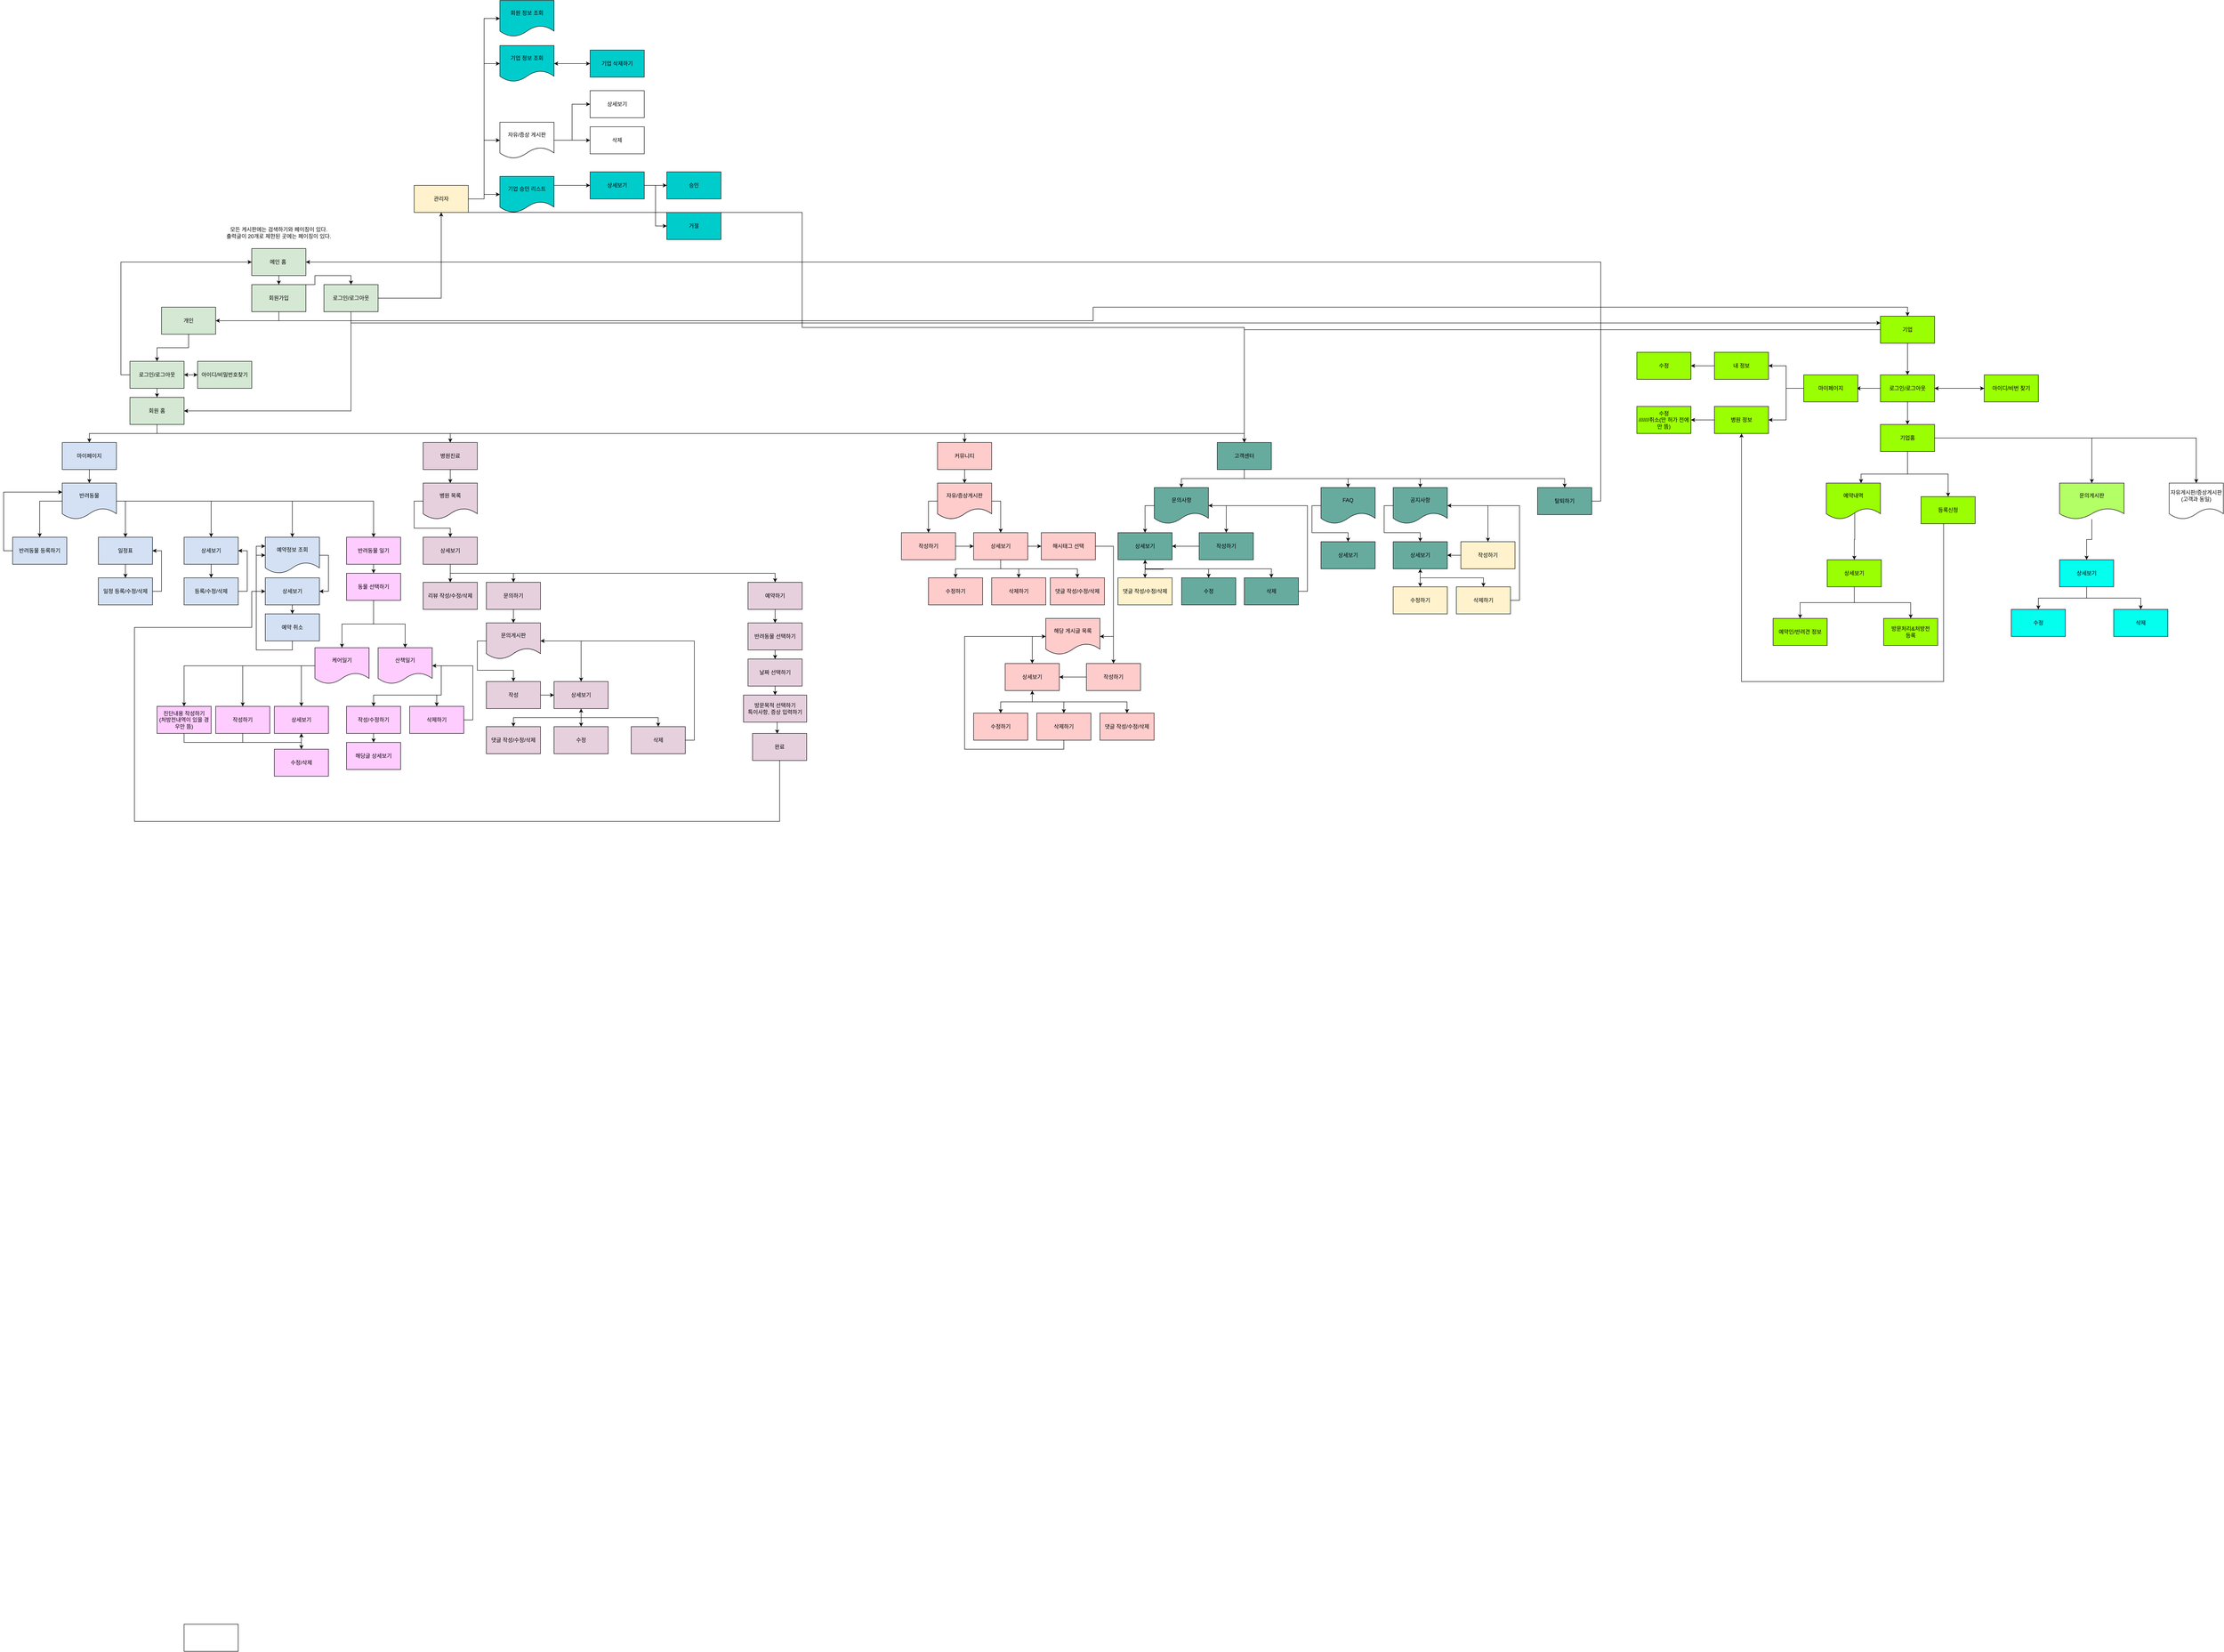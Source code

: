<mxfile version="20.1.1" type="google" pages="3"><diagram id="0p6gj5_-BfhoCSXNxVcD" name="Page-1"><mxGraphModel grid="1" page="1" gridSize="10" guides="1" tooltips="1" connect="1" arrows="1" fold="1" pageScale="1" pageWidth="827" pageHeight="1169" math="0" shadow="0"><root><mxCell id="0"/><mxCell id="1" parent="0"/><mxCell id="oboP3pfstafcLd2OmOXr-25" style="edgeStyle=orthogonalEdgeStyle;rounded=0;orthogonalLoop=1;jettySize=auto;html=1;exitX=0.5;exitY=1;exitDx=0;exitDy=0;" edge="1" parent="1" source="oboP3pfstafcLd2OmOXr-1" target="oboP3pfstafcLd2OmOXr-8"><mxGeometry relative="1" as="geometry"/></mxCell><mxCell id="oboP3pfstafcLd2OmOXr-26" style="edgeStyle=orthogonalEdgeStyle;rounded=0;orthogonalLoop=1;jettySize=auto;html=1;exitX=0.5;exitY=1;exitDx=0;exitDy=0;entryX=0.5;entryY=0;entryDx=0;entryDy=0;" edge="1" parent="1" source="oboP3pfstafcLd2OmOXr-1" target="oboP3pfstafcLd2OmOXr-19"><mxGeometry relative="1" as="geometry"/></mxCell><mxCell id="oboP3pfstafcLd2OmOXr-27" style="edgeStyle=orthogonalEdgeStyle;rounded=0;orthogonalLoop=1;jettySize=auto;html=1;exitX=0.5;exitY=1;exitDx=0;exitDy=0;entryX=0.5;entryY=0;entryDx=0;entryDy=0;" edge="1" parent="1" source="oboP3pfstafcLd2OmOXr-1" target="oboP3pfstafcLd2OmOXr-24"><mxGeometry relative="1" as="geometry"/></mxCell><mxCell id="oboP3pfstafcLd2OmOXr-163" style="edgeStyle=orthogonalEdgeStyle;rounded=0;orthogonalLoop=1;jettySize=auto;html=1;exitX=0.5;exitY=1;exitDx=0;exitDy=0;entryX=0.5;entryY=0;entryDx=0;entryDy=0;" edge="1" parent="1" source="oboP3pfstafcLd2OmOXr-1" target="oboP3pfstafcLd2OmOXr-139"><mxGeometry relative="1" as="geometry"/></mxCell><mxCell id="oboP3pfstafcLd2OmOXr-1" value="회원 홈" style="rounded=0;whiteSpace=wrap;html=1;fillColor=#D5E8D4;" vertex="1" parent="1"><mxGeometry x="150" y="260" width="120" height="60" as="geometry"/></mxCell><mxCell id="oboP3pfstafcLd2OmOXr-14" style="edgeStyle=orthogonalEdgeStyle;rounded=0;orthogonalLoop=1;jettySize=auto;html=1;exitX=0.5;exitY=1;exitDx=0;exitDy=0;" edge="1" parent="1" source="oboP3pfstafcLd2OmOXr-2" target="ddfHCjPFm9OylRaMrhwC-4"><mxGeometry relative="1" as="geometry"/></mxCell><mxCell id="oboP3pfstafcLd2OmOXr-15" style="edgeStyle=orthogonalEdgeStyle;rounded=0;orthogonalLoop=1;jettySize=auto;html=1;exitX=0.5;exitY=1;exitDx=0;exitDy=0;" edge="1" parent="1" source="oboP3pfstafcLd2OmOXr-2" target="ddfHCjPFm9OylRaMrhwC-3"><mxGeometry relative="1" as="geometry"/></mxCell><mxCell id="oboP3pfstafcLd2OmOXr-2" value="회원가입" style="rounded=0;whiteSpace=wrap;html=1;fillColor=#D5E8D4;" vertex="1" parent="1"><mxGeometry x="420" y="10" width="120" height="60" as="geometry"/></mxCell><mxCell id="oboP3pfstafcLd2OmOXr-18" style="edgeStyle=orthogonalEdgeStyle;rounded=0;orthogonalLoop=1;jettySize=auto;html=1;exitX=0.5;exitY=1;exitDx=0;exitDy=0;entryX=0.5;entryY=0;entryDx=0;entryDy=0;" edge="1" parent="1" source="oboP3pfstafcLd2OmOXr-3" target="oboP3pfstafcLd2OmOXr-1"><mxGeometry relative="1" as="geometry"/></mxCell><mxCell id="oboP3pfstafcLd2OmOXr-20" style="edgeStyle=orthogonalEdgeStyle;rounded=0;orthogonalLoop=1;jettySize=auto;html=1;exitX=1;exitY=0.5;exitDx=0;exitDy=0;entryX=0;entryY=0.5;entryDx=0;entryDy=0;" edge="1" parent="1" source="oboP3pfstafcLd2OmOXr-3" target="oboP3pfstafcLd2OmOXr-10"><mxGeometry relative="1" as="geometry"/></mxCell><mxCell id="oboP3pfstafcLd2OmOXr-23" style="edgeStyle=orthogonalEdgeStyle;rounded=0;orthogonalLoop=1;jettySize=auto;html=1;exitX=0;exitY=0.5;exitDx=0;exitDy=0;entryX=0;entryY=0.5;entryDx=0;entryDy=0;" edge="1" parent="1" source="oboP3pfstafcLd2OmOXr-3" target="oboP3pfstafcLd2OmOXr-17"><mxGeometry relative="1" as="geometry"/></mxCell><mxCell id="oboP3pfstafcLd2OmOXr-3" value="로그인/로그아웃" style="rounded=0;whiteSpace=wrap;html=1;fillColor=#D5E8D4;" vertex="1" parent="1"><mxGeometry x="150" y="180" width="120" height="60" as="geometry"/></mxCell><mxCell id="oboP3pfstafcLd2OmOXr-30" style="edgeStyle=orthogonalEdgeStyle;rounded=0;orthogonalLoop=1;jettySize=auto;html=1;exitX=0.5;exitY=1;exitDx=0;exitDy=0;entryX=0.5;entryY=0;entryDx=0;entryDy=0;" edge="1" parent="1" source="oboP3pfstafcLd2OmOXr-8" target="oboP3pfstafcLd2OmOXr-29"><mxGeometry relative="1" as="geometry"/></mxCell><mxCell id="oboP3pfstafcLd2OmOXr-8" value="마이페이지" style="rounded=0;whiteSpace=wrap;html=1;fillColor=#D4E1F5;" vertex="1" parent="1"><mxGeometry y="360" width="120" height="60" as="geometry"/></mxCell><mxCell id="oboP3pfstafcLd2OmOXr-21" style="edgeStyle=orthogonalEdgeStyle;rounded=0;orthogonalLoop=1;jettySize=auto;html=1;exitX=0;exitY=0.5;exitDx=0;exitDy=0;entryX=1;entryY=0.5;entryDx=0;entryDy=0;" edge="1" parent="1" source="oboP3pfstafcLd2OmOXr-10" target="oboP3pfstafcLd2OmOXr-3"><mxGeometry relative="1" as="geometry"/></mxCell><mxCell id="oboP3pfstafcLd2OmOXr-10" value="아이디/비밀번호찾기" style="rounded=0;whiteSpace=wrap;html=1;fillColor=#D5E8D4;" vertex="1" parent="1"><mxGeometry x="300" y="180" width="120" height="60" as="geometry"/></mxCell><mxCell id="ddfHCjPFm9OylRaMrhwC-1" value="" style="rounded=0;whiteSpace=wrap;html=1;" vertex="1" parent="1"><mxGeometry x="270" y="2980" width="120" height="60" as="geometry"/></mxCell><mxCell id="Cdo3MwTRBxlarmeIghnl-16" style="edgeStyle=orthogonalEdgeStyle;rounded=0;orthogonalLoop=1;jettySize=auto;html=1;" edge="1" parent="1" source="oboP3pfstafcLd2OmOXr-13"><mxGeometry relative="1" as="geometry"><Array as="points"><mxPoint x="4090" y="430"/><mxPoint x="3987" y="430"/></Array><mxPoint x="3987" y="450" as="targetPoint"/></mxGeometry></mxCell><mxCell id="oboP3pfstafcLd2OmOXr-237" style="edgeStyle=orthogonalEdgeStyle;rounded=0;orthogonalLoop=1;jettySize=auto;html=1;exitX=0.5;exitY=1;exitDx=0;exitDy=0;entryX=0.5;entryY=0;entryDx=0;entryDy=0;" edge="1" parent="1" source="oboP3pfstafcLd2OmOXr-13" target="ddfHCjPFm9OylRaMrhwC-8"><mxGeometry relative="1" as="geometry"/></mxCell><mxCell id="ddfHCjPFm9OylRaMrhwC-40" style="edgeStyle=orthogonalEdgeStyle;rounded=0;orthogonalLoop=1;jettySize=auto;html=1;" edge="1" parent="1" source="oboP3pfstafcLd2OmOXr-13" target="ddfHCjPFm9OylRaMrhwC-39"><mxGeometry relative="1" as="geometry"/></mxCell><mxCell id="oboP3pfstafcLd2OmOXr-13" value="기업홈" style="rounded=0;whiteSpace=wrap;html=1;fillColor=#9AFF03;" vertex="1" parent="1"><mxGeometry x="4030" y="320" width="120" height="60" as="geometry"/></mxCell><mxCell id="ddfHCjPFm9OylRaMrhwC-6" style="edgeStyle=orthogonalEdgeStyle;rounded=0;orthogonalLoop=1;jettySize=auto;html=1;" edge="1" parent="1" source="ddfHCjPFm9OylRaMrhwC-3" target="ddfHCjPFm9OylRaMrhwC-5"><mxGeometry relative="1" as="geometry"/></mxCell><mxCell id="ddfHCjPFm9OylRaMrhwC-24" style="edgeStyle=orthogonalEdgeStyle;rounded=0;orthogonalLoop=1;jettySize=auto;html=1;entryX=0.5;entryY=0;entryDx=0;entryDy=0;" edge="1" parent="1" source="ddfHCjPFm9OylRaMrhwC-3" target="oboP3pfstafcLd2OmOXr-139"><mxGeometry relative="1" as="geometry"><Array as="points"><mxPoint x="2620" y="110"/></Array></mxGeometry></mxCell><mxCell id="ddfHCjPFm9OylRaMrhwC-3" value="기업" style="rounded=0;whiteSpace=wrap;html=1;fillColor=#9AFF03;" vertex="1" parent="1"><mxGeometry x="4030" y="80" width="120" height="60" as="geometry"/></mxCell><mxCell id="oboP3pfstafcLd2OmOXr-16" style="edgeStyle=orthogonalEdgeStyle;rounded=0;orthogonalLoop=1;jettySize=auto;html=1;exitX=0.5;exitY=1;exitDx=0;exitDy=0;entryX=0.5;entryY=0;entryDx=0;entryDy=0;" edge="1" parent="1" source="ddfHCjPFm9OylRaMrhwC-4" target="oboP3pfstafcLd2OmOXr-3"><mxGeometry relative="1" as="geometry"/></mxCell><mxCell id="ddfHCjPFm9OylRaMrhwC-4" value="개인" style="rounded=0;whiteSpace=wrap;html=1;fillColor=#D5E8D4;" vertex="1" parent="1"><mxGeometry x="220" y="60" width="120" height="60" as="geometry"/></mxCell><mxCell id="oboP3pfstafcLd2OmOXr-168" style="edgeStyle=orthogonalEdgeStyle;rounded=0;orthogonalLoop=1;jettySize=auto;html=1;exitX=0.5;exitY=1;exitDx=0;exitDy=0;entryX=0.5;entryY=0;entryDx=0;entryDy=0;" edge="1" parent="1" source="oboP3pfstafcLd2OmOXr-17" target="oboP3pfstafcLd2OmOXr-2"><mxGeometry relative="1" as="geometry"/></mxCell><mxCell id="oboP3pfstafcLd2OmOXr-170" style="edgeStyle=orthogonalEdgeStyle;rounded=0;orthogonalLoop=1;jettySize=auto;html=1;exitX=0.5;exitY=1;exitDx=0;exitDy=0;entryX=0.5;entryY=0;entryDx=0;entryDy=0;" edge="1" parent="1" source="oboP3pfstafcLd2OmOXr-17" target="oboP3pfstafcLd2OmOXr-169"><mxGeometry relative="1" as="geometry"/></mxCell><mxCell id="oboP3pfstafcLd2OmOXr-17" value="메인 홈&amp;nbsp;" style="rounded=0;whiteSpace=wrap;html=1;fillColor=#D5E8D4;" vertex="1" parent="1"><mxGeometry x="420" y="-70" width="120" height="60" as="geometry"/></mxCell><mxCell id="ddfHCjPFm9OylRaMrhwC-14" value="" style="edgeStyle=orthogonalEdgeStyle;rounded=0;orthogonalLoop=1;jettySize=auto;html=1;" edge="1" parent="1" source="ddfHCjPFm9OylRaMrhwC-5"><mxGeometry relative="1" as="geometry"><mxPoint x="3977" y="240.0" as="targetPoint"/></mxGeometry></mxCell><mxCell id="Cdo3MwTRBxlarmeIghnl-38" style="edgeStyle=orthogonalEdgeStyle;rounded=0;orthogonalLoop=1;jettySize=auto;html=1;" edge="1" parent="1" source="ddfHCjPFm9OylRaMrhwC-5" target="Cdo3MwTRBxlarmeIghnl-37"><mxGeometry relative="1" as="geometry"/></mxCell><mxCell id="ddfHCjPFm9OylRaMrhwC-5" value="로그인/로그아웃" style="rounded=0;whiteSpace=wrap;html=1;fillColor=#9AFF03;" vertex="1" parent="1"><mxGeometry x="4030" y="210" width="120" height="60" as="geometry"/></mxCell><mxCell id="oboP3pfstafcLd2OmOXr-74" style="edgeStyle=orthogonalEdgeStyle;rounded=0;orthogonalLoop=1;jettySize=auto;html=1;exitX=0.5;exitY=1;exitDx=0;exitDy=0;entryX=0.5;entryY=0;entryDx=0;entryDy=0;" edge="1" parent="1" source="oboP3pfstafcLd2OmOXr-19" target="oboP3pfstafcLd2OmOXr-73"><mxGeometry relative="1" as="geometry"/></mxCell><mxCell id="oboP3pfstafcLd2OmOXr-19" value="병원진료" style="rounded=0;whiteSpace=wrap;html=1;" vertex="1" parent="1"><mxGeometry x="800" y="360" width="120" height="60" as="geometry"/></mxCell><mxCell id="oboP3pfstafcLd2OmOXr-113" style="edgeStyle=orthogonalEdgeStyle;rounded=0;orthogonalLoop=1;jettySize=auto;html=1;exitX=0.5;exitY=1;exitDx=0;exitDy=0;" edge="1" parent="1" source="oboP3pfstafcLd2OmOXr-24" target="oboP3pfstafcLd2OmOXr-111"><mxGeometry relative="1" as="geometry"/></mxCell><mxCell id="oboP3pfstafcLd2OmOXr-24" value="커뮤니티" style="rounded=0;whiteSpace=wrap;html=1;" vertex="1" parent="1"><mxGeometry x="1940" y="360" width="120" height="60" as="geometry"/></mxCell><mxCell id="ddfHCjPFm9OylRaMrhwC-7" style="edgeStyle=orthogonalEdgeStyle;rounded=0;orthogonalLoop=1;jettySize=auto;html=1;" edge="1" parent="1" source="ddfHCjPFm9OylRaMrhwC-5" target="oboP3pfstafcLd2OmOXr-13"><mxGeometry relative="1" as="geometry"/></mxCell><mxCell id="oboP3pfstafcLd2OmOXr-34" style="edgeStyle=orthogonalEdgeStyle;rounded=0;orthogonalLoop=1;jettySize=auto;html=1;exitX=1;exitY=0.5;exitDx=0;exitDy=0;entryX=0.5;entryY=0;entryDx=0;entryDy=0;" edge="1" parent="1" source="oboP3pfstafcLd2OmOXr-29" target="oboP3pfstafcLd2OmOXr-32"><mxGeometry relative="1" as="geometry"/></mxCell><mxCell id="oboP3pfstafcLd2OmOXr-40" style="edgeStyle=orthogonalEdgeStyle;rounded=0;orthogonalLoop=1;jettySize=auto;html=1;exitX=1;exitY=0.5;exitDx=0;exitDy=0;" edge="1" parent="1" source="oboP3pfstafcLd2OmOXr-29" target="oboP3pfstafcLd2OmOXr-39"><mxGeometry relative="1" as="geometry"/></mxCell><mxCell id="oboP3pfstafcLd2OmOXr-53" style="edgeStyle=orthogonalEdgeStyle;rounded=0;orthogonalLoop=1;jettySize=auto;html=1;exitX=1;exitY=0.5;exitDx=0;exitDy=0;entryX=0.5;entryY=0;entryDx=0;entryDy=0;" edge="1" parent="1" source="oboP3pfstafcLd2OmOXr-29" target="oboP3pfstafcLd2OmOXr-49"><mxGeometry relative="1" as="geometry"><mxPoint x="510" y="560" as="targetPoint"/></mxGeometry></mxCell><mxCell id="oboP3pfstafcLd2OmOXr-56" style="edgeStyle=orthogonalEdgeStyle;rounded=0;orthogonalLoop=1;jettySize=auto;html=1;exitX=1;exitY=0.5;exitDx=0;exitDy=0;entryX=0.5;entryY=0;entryDx=0;entryDy=0;" edge="1" parent="1" source="oboP3pfstafcLd2OmOXr-29" target="oboP3pfstafcLd2OmOXr-55"><mxGeometry relative="1" as="geometry"/></mxCell><mxCell id="oboP3pfstafcLd2OmOXr-29" value="반려동물" style="shape=document;whiteSpace=wrap;html=1;boundedLbl=1;fillColor=#D4E1F5;" vertex="1" parent="1"><mxGeometry y="450" width="120" height="80" as="geometry"/></mxCell><mxCell id="oboP3pfstafcLd2OmOXr-35" style="edgeStyle=orthogonalEdgeStyle;rounded=0;orthogonalLoop=1;jettySize=auto;html=1;exitX=0;exitY=0.5;exitDx=0;exitDy=0;" edge="1" parent="1" source="oboP3pfstafcLd2OmOXr-31"><mxGeometry relative="1" as="geometry"><mxPoint y="470" as="targetPoint"/><Array as="points"><mxPoint x="-130" y="600"/><mxPoint x="-130" y="470"/><mxPoint y="470"/></Array></mxGeometry></mxCell><mxCell id="oboP3pfstafcLd2OmOXr-31" value="반려동물 등록하기" style="rounded=0;whiteSpace=wrap;html=1;fillColor=#D4E1F5;" vertex="1" parent="1"><mxGeometry x="-110" y="570" width="120" height="60" as="geometry"/></mxCell><mxCell id="oboP3pfstafcLd2OmOXr-37" style="edgeStyle=orthogonalEdgeStyle;rounded=0;orthogonalLoop=1;jettySize=auto;html=1;exitX=0.5;exitY=1;exitDx=0;exitDy=0;" edge="1" parent="1" source="oboP3pfstafcLd2OmOXr-32" target="oboP3pfstafcLd2OmOXr-36"><mxGeometry relative="1" as="geometry"/></mxCell><mxCell id="oboP3pfstafcLd2OmOXr-32" value="일정표" style="rounded=0;whiteSpace=wrap;html=1;fillColor=#D4E1F5;" vertex="1" parent="1"><mxGeometry x="80" y="570" width="120" height="60" as="geometry"/></mxCell><mxCell id="ddfHCjPFm9OylRaMrhwC-33" style="edgeStyle=orthogonalEdgeStyle;rounded=0;orthogonalLoop=1;jettySize=auto;html=1;" edge="1" parent="1" source="Cdo3MwTRBxlarmeIghnl-5" target="ddfHCjPFm9OylRaMrhwC-29"><mxGeometry relative="1" as="geometry"/></mxCell><mxCell id="ddfHCjPFm9OylRaMrhwC-34" style="edgeStyle=orthogonalEdgeStyle;rounded=0;orthogonalLoop=1;jettySize=auto;html=1;entryX=1;entryY=0.5;entryDx=0;entryDy=0;" edge="1" parent="1" source="Cdo3MwTRBxlarmeIghnl-5" target="ddfHCjPFm9OylRaMrhwC-28"><mxGeometry relative="1" as="geometry"/></mxCell><mxCell id="Cdo3MwTRBxlarmeIghnl-5" value="마이페이지" style="rounded=0;whiteSpace=wrap;html=1;fillColor=#9AFF03;" vertex="1" parent="1"><mxGeometry x="3860" y="210" width="120" height="60" as="geometry"/></mxCell><mxCell id="oboP3pfstafcLd2OmOXr-36" value="일정 등록/수정/삭제" style="rounded=0;whiteSpace=wrap;html=1;fillColor=#D4E1F5;" vertex="1" parent="1"><mxGeometry x="80" y="660" width="120" height="60" as="geometry"/></mxCell><mxCell id="oboP3pfstafcLd2OmOXr-46" style="edgeStyle=orthogonalEdgeStyle;rounded=0;orthogonalLoop=1;jettySize=auto;html=1;exitX=0.5;exitY=1;exitDx=0;exitDy=0;entryX=0.5;entryY=0;entryDx=0;entryDy=0;" edge="1" parent="1" source="oboP3pfstafcLd2OmOXr-39" target="oboP3pfstafcLd2OmOXr-45"><mxGeometry relative="1" as="geometry"/></mxCell><mxCell id="oboP3pfstafcLd2OmOXr-39" value="상세보기" style="rounded=0;whiteSpace=wrap;html=1;fillColor=#D4E1F5;" vertex="1" parent="1"><mxGeometry x="270" y="570" width="120" height="60" as="geometry"/></mxCell><mxCell id="oboP3pfstafcLd2OmOXr-38" style="edgeStyle=orthogonalEdgeStyle;rounded=0;orthogonalLoop=1;jettySize=auto;html=1;exitX=1;exitY=0.5;exitDx=0;exitDy=0;entryX=1;entryY=0.5;entryDx=0;entryDy=0;" edge="1" parent="1" source="oboP3pfstafcLd2OmOXr-36" target="oboP3pfstafcLd2OmOXr-32"><mxGeometry relative="1" as="geometry"/></mxCell><mxCell id="oboP3pfstafcLd2OmOXr-33" style="edgeStyle=orthogonalEdgeStyle;rounded=0;orthogonalLoop=1;jettySize=auto;html=1;exitX=0;exitY=0.5;exitDx=0;exitDy=0;" edge="1" parent="1" source="oboP3pfstafcLd2OmOXr-29" target="oboP3pfstafcLd2OmOXr-31"><mxGeometry relative="1" as="geometry"/></mxCell><mxCell id="oboP3pfstafcLd2OmOXr-240" style="edgeStyle=orthogonalEdgeStyle;rounded=0;orthogonalLoop=1;jettySize=auto;html=1;exitX=0.5;exitY=1;exitDx=0;exitDy=0;entryX=0.5;entryY=1;entryDx=0;entryDy=0;" edge="1" parent="1" source="ddfHCjPFm9OylRaMrhwC-8" target="ddfHCjPFm9OylRaMrhwC-28"><mxGeometry relative="1" as="geometry"><Array as="points"><mxPoint x="4170" y="890"/><mxPoint x="3722" y="890"/></Array></mxGeometry></mxCell><mxCell id="ddfHCjPFm9OylRaMrhwC-8" value="등록신청" style="rounded=0;whiteSpace=wrap;html=1;fillColor=#9AFF03;" vertex="1" parent="1"><mxGeometry x="4120" y="480" width="120" height="60" as="geometry"/></mxCell><mxCell id="oboP3pfstafcLd2OmOXr-47" style="edgeStyle=orthogonalEdgeStyle;rounded=0;orthogonalLoop=1;jettySize=auto;html=1;exitX=1;exitY=0.5;exitDx=0;exitDy=0;entryX=1;entryY=0.5;entryDx=0;entryDy=0;" edge="1" parent="1" source="oboP3pfstafcLd2OmOXr-45" target="oboP3pfstafcLd2OmOXr-39"><mxGeometry relative="1" as="geometry"/></mxCell><mxCell id="oboP3pfstafcLd2OmOXr-45" value="등록/수정/삭제" style="rounded=0;whiteSpace=wrap;html=1;fillColor=#D4E1F5;" vertex="1" parent="1"><mxGeometry x="270" y="660" width="120" height="60" as="geometry"/></mxCell><mxCell id="oboP3pfstafcLd2OmOXr-210" style="edgeStyle=orthogonalEdgeStyle;rounded=0;orthogonalLoop=1;jettySize=auto;html=1;exitX=1;exitY=0.5;exitDx=0;exitDy=0;entryX=1;entryY=0.5;entryDx=0;entryDy=0;" edge="1" parent="1" source="oboP3pfstafcLd2OmOXr-49" target="oboP3pfstafcLd2OmOXr-208"><mxGeometry relative="1" as="geometry"/></mxCell><mxCell id="oboP3pfstafcLd2OmOXr-49" value="예약정보 조회" style="shape=document;whiteSpace=wrap;html=1;boundedLbl=1;fillColor=#D4E1F5;" vertex="1" parent="1"><mxGeometry x="450" y="570" width="120" height="80" as="geometry"/></mxCell><mxCell id="oboP3pfstafcLd2OmOXr-211" style="edgeStyle=orthogonalEdgeStyle;rounded=0;orthogonalLoop=1;jettySize=auto;html=1;exitX=0.5;exitY=1;exitDx=0;exitDy=0;entryX=0;entryY=0.5;entryDx=0;entryDy=0;" edge="1" parent="1" source="oboP3pfstafcLd2OmOXr-50" target="oboP3pfstafcLd2OmOXr-49"><mxGeometry relative="1" as="geometry"/></mxCell><mxCell id="oboP3pfstafcLd2OmOXr-50" value="예약 취소" style="rounded=0;whiteSpace=wrap;html=1;fillColor=#D4E1F5;" vertex="1" parent="1"><mxGeometry x="450" y="740" width="120" height="60" as="geometry"/></mxCell><mxCell id="oboP3pfstafcLd2OmOXr-58" style="edgeStyle=orthogonalEdgeStyle;rounded=0;orthogonalLoop=1;jettySize=auto;html=1;exitX=0.5;exitY=1;exitDx=0;exitDy=0;entryX=0.5;entryY=0;entryDx=0;entryDy=0;" edge="1" parent="1" source="oboP3pfstafcLd2OmOXr-55" target="oboP3pfstafcLd2OmOXr-57"><mxGeometry relative="1" as="geometry"/></mxCell><mxCell id="oboP3pfstafcLd2OmOXr-55" value="반려동물 일기" style="rounded=0;whiteSpace=wrap;html=1;" vertex="1" parent="1"><mxGeometry x="630" y="570" width="120" height="60" as="geometry"/></mxCell><mxCell id="oboP3pfstafcLd2OmOXr-61" style="edgeStyle=orthogonalEdgeStyle;rounded=0;orthogonalLoop=1;jettySize=auto;html=1;exitX=0.5;exitY=1;exitDx=0;exitDy=0;entryX=0.5;entryY=0;entryDx=0;entryDy=0;" edge="1" parent="1" source="oboP3pfstafcLd2OmOXr-57" target="oboP3pfstafcLd2OmOXr-59"><mxGeometry relative="1" as="geometry"/></mxCell><mxCell id="oboP3pfstafcLd2OmOXr-62" style="edgeStyle=orthogonalEdgeStyle;rounded=0;orthogonalLoop=1;jettySize=auto;html=1;exitX=0.5;exitY=1;exitDx=0;exitDy=0;entryX=0.5;entryY=0;entryDx=0;entryDy=0;" edge="1" parent="1" source="oboP3pfstafcLd2OmOXr-57" target="oboP3pfstafcLd2OmOXr-60"><mxGeometry relative="1" as="geometry"/></mxCell><mxCell id="oboP3pfstafcLd2OmOXr-57" value="동물 선택하기" style="rounded=0;whiteSpace=wrap;html=1;" vertex="1" parent="1"><mxGeometry x="630" y="650" width="120" height="60" as="geometry"/></mxCell><mxCell id="oboP3pfstafcLd2OmOXr-71" style="edgeStyle=orthogonalEdgeStyle;rounded=0;orthogonalLoop=1;jettySize=auto;html=1;exitX=0;exitY=0.5;exitDx=0;exitDy=0;" edge="1" parent="1" source="oboP3pfstafcLd2OmOXr-59" target="oboP3pfstafcLd2OmOXr-70"><mxGeometry relative="1" as="geometry"/></mxCell><mxCell id="oboP3pfstafcLd2OmOXr-242" style="edgeStyle=orthogonalEdgeStyle;rounded=0;orthogonalLoop=1;jettySize=auto;html=1;exitX=0;exitY=0.5;exitDx=0;exitDy=0;entryX=0.5;entryY=0;entryDx=0;entryDy=0;" edge="1" parent="1" source="oboP3pfstafcLd2OmOXr-59" target="oboP3pfstafcLd2OmOXr-241"><mxGeometry relative="1" as="geometry"/></mxCell><mxCell id="oboP3pfstafcLd2OmOXr-244" style="edgeStyle=orthogonalEdgeStyle;rounded=0;orthogonalLoop=1;jettySize=auto;html=1;exitX=0;exitY=0.5;exitDx=0;exitDy=0;entryX=0.5;entryY=0;entryDx=0;entryDy=0;" edge="1" parent="1" source="oboP3pfstafcLd2OmOXr-59" target="oboP3pfstafcLd2OmOXr-243"><mxGeometry relative="1" as="geometry"/></mxCell><mxCell id="oboP3pfstafcLd2OmOXr-59" value="케어일기" style="shape=document;whiteSpace=wrap;html=1;boundedLbl=1;fillColor=#FFCCFF;" vertex="1" parent="1"><mxGeometry x="560" y="815" width="120" height="80" as="geometry"/></mxCell><mxCell id="oboP3pfstafcLd2OmOXr-64" style="edgeStyle=orthogonalEdgeStyle;rounded=0;orthogonalLoop=1;jettySize=auto;html=1;exitX=1;exitY=0.5;exitDx=0;exitDy=0;" edge="1" parent="1" source="oboP3pfstafcLd2OmOXr-60" target="oboP3pfstafcLd2OmOXr-63"><mxGeometry relative="1" as="geometry"/></mxCell><mxCell id="oboP3pfstafcLd2OmOXr-66" style="edgeStyle=orthogonalEdgeStyle;rounded=0;orthogonalLoop=1;jettySize=auto;html=1;exitX=1;exitY=0.5;exitDx=0;exitDy=0;entryX=0.5;entryY=0;entryDx=0;entryDy=0;" edge="1" parent="1" source="oboP3pfstafcLd2OmOXr-60" target="oboP3pfstafcLd2OmOXr-65"><mxGeometry relative="1" as="geometry"/></mxCell><mxCell id="oboP3pfstafcLd2OmOXr-60" value="산책일기" style="shape=document;whiteSpace=wrap;html=1;boundedLbl=1;fillColor=#FFCCFF;" vertex="1" parent="1"><mxGeometry x="700" y="815" width="120" height="80" as="geometry"/></mxCell><mxCell id="Cdo3MwTRBxlarmeIghnl-10" value="예약인/반려견 정보" style="rounded=0;whiteSpace=wrap;html=1;fillColor=#9AFF03;" vertex="1" parent="1"><mxGeometry x="3792" y="750" width="120" height="60" as="geometry"/></mxCell><mxCell id="oboP3pfstafcLd2OmOXr-69" style="edgeStyle=orthogonalEdgeStyle;rounded=0;orthogonalLoop=1;jettySize=auto;html=1;exitX=0.5;exitY=1;exitDx=0;exitDy=0;entryX=0.5;entryY=0;entryDx=0;entryDy=0;" edge="1" parent="1" source="oboP3pfstafcLd2OmOXr-63" target="oboP3pfstafcLd2OmOXr-68"><mxGeometry relative="1" as="geometry"/></mxCell><mxCell id="oboP3pfstafcLd2OmOXr-63" value="작성/수정하기" style="rounded=0;whiteSpace=wrap;html=1;fillColor=#FFCCFF;" vertex="1" parent="1"><mxGeometry x="630" y="945" width="120" height="60" as="geometry"/></mxCell><mxCell id="oboP3pfstafcLd2OmOXr-67" style="edgeStyle=orthogonalEdgeStyle;rounded=0;orthogonalLoop=1;jettySize=auto;html=1;exitX=1;exitY=0.5;exitDx=0;exitDy=0;entryX=1;entryY=0.5;entryDx=0;entryDy=0;" edge="1" parent="1" source="oboP3pfstafcLd2OmOXr-65" target="oboP3pfstafcLd2OmOXr-60"><mxGeometry relative="1" as="geometry"/></mxCell><mxCell id="oboP3pfstafcLd2OmOXr-65" value="삭제하기" style="rounded=0;whiteSpace=wrap;html=1;fillColor=#FFCCFF;" vertex="1" parent="1"><mxGeometry x="770" y="945" width="120" height="60" as="geometry"/></mxCell><mxCell id="oboP3pfstafcLd2OmOXr-68" value="해당글 상세보기" style="rounded=0;whiteSpace=wrap;html=1;fillColor=#FFCCFF;" vertex="1" parent="1"><mxGeometry x="630" y="1025" width="120" height="60" as="geometry"/></mxCell><mxCell id="oboP3pfstafcLd2OmOXr-248" style="edgeStyle=orthogonalEdgeStyle;rounded=0;orthogonalLoop=1;jettySize=auto;html=1;exitX=0.5;exitY=1;exitDx=0;exitDy=0;entryX=0.5;entryY=0;entryDx=0;entryDy=0;" edge="1" parent="1" source="oboP3pfstafcLd2OmOXr-70" target="oboP3pfstafcLd2OmOXr-247"><mxGeometry relative="1" as="geometry"/></mxCell><mxCell id="oboP3pfstafcLd2OmOXr-70" value="상세보기" style="rounded=0;whiteSpace=wrap;html=1;fillColor=#FFCCFF;" vertex="1" parent="1"><mxGeometry x="470" y="945" width="120" height="60" as="geometry"/></mxCell><mxCell id="Cdo3MwTRBxlarmeIghnl-36" style="edgeStyle=orthogonalEdgeStyle;rounded=0;orthogonalLoop=1;jettySize=auto;html=1;" edge="1" parent="1" source="Cdo3MwTRBxlarmeIghnl-11" target="Cdo3MwTRBxlarmeIghnl-10"><mxGeometry relative="1" as="geometry"/></mxCell><mxCell id="oboP3pfstafcLd2OmOXr-236" style="edgeStyle=orthogonalEdgeStyle;rounded=0;orthogonalLoop=1;jettySize=auto;html=1;exitX=0.5;exitY=1;exitDx=0;exitDy=0;entryX=0.5;entryY=0;entryDx=0;entryDy=0;" edge="1" parent="1" source="Cdo3MwTRBxlarmeIghnl-11" target="ddfHCjPFm9OylRaMrhwC-16"><mxGeometry relative="1" as="geometry"/></mxCell><mxCell id="Cdo3MwTRBxlarmeIghnl-11" value="상세보기" style="rounded=0;whiteSpace=wrap;html=1;fillColor=#9AFF03;" vertex="1" parent="1"><mxGeometry x="3912" y="620" width="120" height="60" as="geometry"/></mxCell><mxCell id="oboP3pfstafcLd2OmOXr-76" style="edgeStyle=orthogonalEdgeStyle;rounded=0;orthogonalLoop=1;jettySize=auto;html=1;exitX=0;exitY=0.5;exitDx=0;exitDy=0;entryX=0.5;entryY=0;entryDx=0;entryDy=0;" edge="1" parent="1" source="oboP3pfstafcLd2OmOXr-73" target="oboP3pfstafcLd2OmOXr-75"><mxGeometry relative="1" as="geometry"/></mxCell><mxCell id="oboP3pfstafcLd2OmOXr-73" value="병원 목록" style="shape=document;whiteSpace=wrap;html=1;boundedLbl=1;" vertex="1" parent="1"><mxGeometry x="800" y="450" width="120" height="80" as="geometry"/></mxCell><mxCell id="oboP3pfstafcLd2OmOXr-78" style="edgeStyle=orthogonalEdgeStyle;rounded=0;orthogonalLoop=1;jettySize=auto;html=1;exitX=0.5;exitY=1;exitDx=0;exitDy=0;entryX=0.5;entryY=0;entryDx=0;entryDy=0;" edge="1" parent="1" source="oboP3pfstafcLd2OmOXr-75" target="oboP3pfstafcLd2OmOXr-77"><mxGeometry relative="1" as="geometry"/></mxCell><mxCell id="oboP3pfstafcLd2OmOXr-81" style="edgeStyle=orthogonalEdgeStyle;rounded=0;orthogonalLoop=1;jettySize=auto;html=1;exitX=0.5;exitY=1;exitDx=0;exitDy=0;" edge="1" parent="1" source="oboP3pfstafcLd2OmOXr-75" target="oboP3pfstafcLd2OmOXr-79"><mxGeometry relative="1" as="geometry"/></mxCell><mxCell id="oboP3pfstafcLd2OmOXr-82" style="edgeStyle=orthogonalEdgeStyle;rounded=0;orthogonalLoop=1;jettySize=auto;html=1;exitX=0.5;exitY=1;exitDx=0;exitDy=0;entryX=0.5;entryY=0;entryDx=0;entryDy=0;" edge="1" parent="1" source="oboP3pfstafcLd2OmOXr-75" target="oboP3pfstafcLd2OmOXr-80"><mxGeometry relative="1" as="geometry"/></mxCell><mxCell id="oboP3pfstafcLd2OmOXr-75" value="상세보기" style="rounded=0;whiteSpace=wrap;html=1;" vertex="1" parent="1"><mxGeometry x="800" y="570" width="120" height="60" as="geometry"/></mxCell><mxCell id="oboP3pfstafcLd2OmOXr-77" value="리뷰 작성/수정/삭제" style="rounded=0;whiteSpace=wrap;html=1;" vertex="1" parent="1"><mxGeometry x="800" y="670" width="120" height="60" as="geometry"/></mxCell><mxCell id="oboP3pfstafcLd2OmOXr-85" style="edgeStyle=orthogonalEdgeStyle;rounded=0;orthogonalLoop=1;jettySize=auto;html=1;exitX=0.5;exitY=1;exitDx=0;exitDy=0;entryX=0.5;entryY=0;entryDx=0;entryDy=0;" edge="1" parent="1" source="oboP3pfstafcLd2OmOXr-79" target="oboP3pfstafcLd2OmOXr-84"><mxGeometry relative="1" as="geometry"/></mxCell><mxCell id="oboP3pfstafcLd2OmOXr-79" value="문의하기" style="rounded=0;whiteSpace=wrap;html=1;" vertex="1" parent="1"><mxGeometry x="940" y="670" width="120" height="60" as="geometry"/></mxCell><mxCell id="oboP3pfstafcLd2OmOXr-100" style="edgeStyle=orthogonalEdgeStyle;rounded=0;orthogonalLoop=1;jettySize=auto;html=1;exitX=0.5;exitY=1;exitDx=0;exitDy=0;entryX=0.5;entryY=0;entryDx=0;entryDy=0;" edge="1" parent="1" source="oboP3pfstafcLd2OmOXr-80" target="oboP3pfstafcLd2OmOXr-99"><mxGeometry relative="1" as="geometry"/></mxCell><mxCell id="oboP3pfstafcLd2OmOXr-80" value="예약하기" style="rounded=0;whiteSpace=wrap;html=1;fillColor=#E6D0DE;" vertex="1" parent="1"><mxGeometry x="1520" y="670" width="120" height="60" as="geometry"/></mxCell><mxCell id="oboP3pfstafcLd2OmOXr-88" style="edgeStyle=orthogonalEdgeStyle;rounded=0;orthogonalLoop=1;jettySize=auto;html=1;exitX=0;exitY=0.5;exitDx=0;exitDy=0;" edge="1" parent="1" source="oboP3pfstafcLd2OmOXr-84" target="oboP3pfstafcLd2OmOXr-86"><mxGeometry relative="1" as="geometry"/></mxCell><mxCell id="oboP3pfstafcLd2OmOXr-90" style="edgeStyle=orthogonalEdgeStyle;rounded=0;orthogonalLoop=1;jettySize=auto;html=1;exitX=1;exitY=0.5;exitDx=0;exitDy=0;" edge="1" parent="1" source="oboP3pfstafcLd2OmOXr-84" target="oboP3pfstafcLd2OmOXr-89"><mxGeometry relative="1" as="geometry"/></mxCell><mxCell id="oboP3pfstafcLd2OmOXr-84" value="문의게시판" style="shape=document;whiteSpace=wrap;html=1;boundedLbl=1;" vertex="1" parent="1"><mxGeometry x="940" y="760" width="120" height="80" as="geometry"/></mxCell><mxCell id="oboP3pfstafcLd2OmOXr-94" style="edgeStyle=orthogonalEdgeStyle;rounded=0;orthogonalLoop=1;jettySize=auto;html=1;exitX=1;exitY=0.5;exitDx=0;exitDy=0;entryX=0;entryY=0.5;entryDx=0;entryDy=0;" edge="1" parent="1" source="oboP3pfstafcLd2OmOXr-86" target="oboP3pfstafcLd2OmOXr-89"><mxGeometry relative="1" as="geometry"/></mxCell><mxCell id="oboP3pfstafcLd2OmOXr-86" value="작성" style="rounded=0;whiteSpace=wrap;html=1;" vertex="1" parent="1"><mxGeometry x="940" y="890" width="120" height="60" as="geometry"/></mxCell><mxCell id="oboP3pfstafcLd2OmOXr-95" style="edgeStyle=orthogonalEdgeStyle;rounded=0;orthogonalLoop=1;jettySize=auto;html=1;exitX=1;exitY=0.5;exitDx=0;exitDy=0;entryX=1;entryY=0.5;entryDx=0;entryDy=0;" edge="1" parent="1" source="oboP3pfstafcLd2OmOXr-87" target="oboP3pfstafcLd2OmOXr-84"><mxGeometry relative="1" as="geometry"/></mxCell><mxCell id="oboP3pfstafcLd2OmOXr-87" value="삭제" style="rounded=0;whiteSpace=wrap;html=1;fillColor=#E6D0DE;" vertex="1" parent="1"><mxGeometry x="1261" y="990" width="120" height="60" as="geometry"/></mxCell><mxCell id="oboP3pfstafcLd2OmOXr-92" style="edgeStyle=orthogonalEdgeStyle;rounded=0;orthogonalLoop=1;jettySize=auto;html=1;exitX=0.5;exitY=1;exitDx=0;exitDy=0;entryX=0.5;entryY=0;entryDx=0;entryDy=0;" edge="1" parent="1" source="oboP3pfstafcLd2OmOXr-89" target="oboP3pfstafcLd2OmOXr-91"><mxGeometry relative="1" as="geometry"/></mxCell><mxCell id="oboP3pfstafcLd2OmOXr-93" style="edgeStyle=orthogonalEdgeStyle;rounded=0;orthogonalLoop=1;jettySize=auto;html=1;exitX=0.5;exitY=1;exitDx=0;exitDy=0;entryX=0.5;entryY=0;entryDx=0;entryDy=0;" edge="1" parent="1" source="oboP3pfstafcLd2OmOXr-89" target="oboP3pfstafcLd2OmOXr-87"><mxGeometry relative="1" as="geometry"/></mxCell><mxCell id="oboP3pfstafcLd2OmOXr-98" style="edgeStyle=orthogonalEdgeStyle;rounded=0;orthogonalLoop=1;jettySize=auto;html=1;exitX=0.5;exitY=1;exitDx=0;exitDy=0;entryX=0.5;entryY=0;entryDx=0;entryDy=0;" edge="1" parent="1" source="oboP3pfstafcLd2OmOXr-89" target="oboP3pfstafcLd2OmOXr-97"><mxGeometry relative="1" as="geometry"/></mxCell><mxCell id="oboP3pfstafcLd2OmOXr-89" value="상세보기" style="rounded=0;whiteSpace=wrap;html=1;" vertex="1" parent="1"><mxGeometry x="1090" y="890" width="120" height="60" as="geometry"/></mxCell><mxCell id="oboP3pfstafcLd2OmOXr-96" style="edgeStyle=orthogonalEdgeStyle;rounded=0;orthogonalLoop=1;jettySize=auto;html=1;exitX=0.5;exitY=0;exitDx=0;exitDy=0;entryX=0.5;entryY=1;entryDx=0;entryDy=0;" edge="1" parent="1" source="oboP3pfstafcLd2OmOXr-91" target="oboP3pfstafcLd2OmOXr-89"><mxGeometry relative="1" as="geometry"/></mxCell><mxCell id="oboP3pfstafcLd2OmOXr-91" value="수정" style="rounded=0;whiteSpace=wrap;html=1;fillColor=#E6D0DE;" vertex="1" parent="1"><mxGeometry x="1090" y="990" width="120" height="60" as="geometry"/></mxCell><mxCell id="oboP3pfstafcLd2OmOXr-97" value="댓글 작성/수정/삭제" style="rounded=0;whiteSpace=wrap;html=1;fillColor=#E6D0DE;" vertex="1" parent="1"><mxGeometry x="940" y="990" width="120" height="60" as="geometry"/></mxCell><mxCell id="oboP3pfstafcLd2OmOXr-102" style="edgeStyle=orthogonalEdgeStyle;rounded=0;orthogonalLoop=1;jettySize=auto;html=1;exitX=0.5;exitY=1;exitDx=0;exitDy=0;entryX=0.5;entryY=0;entryDx=0;entryDy=0;" edge="1" parent="1" source="oboP3pfstafcLd2OmOXr-99" target="oboP3pfstafcLd2OmOXr-101"><mxGeometry relative="1" as="geometry"/></mxCell><mxCell id="oboP3pfstafcLd2OmOXr-99" value="반려동물 선택하기" style="rounded=0;whiteSpace=wrap;html=1;fillColor=#E6D0DE;" vertex="1" parent="1"><mxGeometry x="1520" y="760" width="120" height="60" as="geometry"/></mxCell><mxCell id="oboP3pfstafcLd2OmOXr-104" style="edgeStyle=orthogonalEdgeStyle;rounded=0;orthogonalLoop=1;jettySize=auto;html=1;exitX=0.5;exitY=1;exitDx=0;exitDy=0;entryX=0.5;entryY=0;entryDx=0;entryDy=0;" edge="1" parent="1" source="oboP3pfstafcLd2OmOXr-101" target="oboP3pfstafcLd2OmOXr-103"><mxGeometry relative="1" as="geometry"/></mxCell><mxCell id="oboP3pfstafcLd2OmOXr-101" value="날짜 선택하기" style="rounded=0;whiteSpace=wrap;html=1;fillColor=#E6D0DE;" vertex="1" parent="1"><mxGeometry x="1520" y="840" width="120" height="60" as="geometry"/></mxCell><mxCell id="oboP3pfstafcLd2OmOXr-107" style="edgeStyle=orthogonalEdgeStyle;rounded=0;orthogonalLoop=1;jettySize=auto;html=1;exitX=0.5;exitY=1;exitDx=0;exitDy=0;entryX=0.455;entryY=0.01;entryDx=0;entryDy=0;entryPerimeter=0;" edge="1" parent="1" source="oboP3pfstafcLd2OmOXr-103" target="oboP3pfstafcLd2OmOXr-105"><mxGeometry relative="1" as="geometry"/></mxCell><mxCell id="oboP3pfstafcLd2OmOXr-103" value="방문목적 선택하기&lt;br&gt;특이사항, 증상 입력하기" style="rounded=0;whiteSpace=wrap;html=1;fillColor=#E6D0DE;" vertex="1" parent="1"><mxGeometry x="1510" y="920" width="140" height="60" as="geometry"/></mxCell><mxCell id="ddfHCjPFm9OylRaMrhwC-16" value="방문처리&amp;amp;처방전 &lt;br&gt;등록" style="rounded=0;whiteSpace=wrap;html=1;fillColor=#9AFF03;" vertex="1" parent="1"><mxGeometry x="4037" y="750" width="120" height="60" as="geometry"/></mxCell><mxCell id="oboP3pfstafcLd2OmOXr-249" style="edgeStyle=orthogonalEdgeStyle;rounded=0;orthogonalLoop=1;jettySize=auto;html=1;exitX=0.5;exitY=1;exitDx=0;exitDy=0;entryX=0;entryY=0.5;entryDx=0;entryDy=0;" edge="1" parent="1" source="oboP3pfstafcLd2OmOXr-105" target="oboP3pfstafcLd2OmOXr-208"><mxGeometry relative="1" as="geometry"><Array as="points"><mxPoint x="1590" y="1200"/><mxPoint x="160" y="1200"/><mxPoint x="160" y="770"/><mxPoint x="420" y="770"/><mxPoint x="420" y="690"/></Array></mxGeometry></mxCell><mxCell id="oboP3pfstafcLd2OmOXr-105" value="완료" style="rounded=0;whiteSpace=wrap;html=1;fillColor=#E6D0DE;" vertex="1" parent="1"><mxGeometry x="1530" y="1005" width="120" height="60" as="geometry"/></mxCell><mxCell id="oboP3pfstafcLd2OmOXr-117" style="edgeStyle=orthogonalEdgeStyle;rounded=0;orthogonalLoop=1;jettySize=auto;html=1;exitX=0;exitY=0.5;exitDx=0;exitDy=0;entryX=0.5;entryY=0;entryDx=0;entryDy=0;" edge="1" parent="1" source="oboP3pfstafcLd2OmOXr-111" target="oboP3pfstafcLd2OmOXr-115"><mxGeometry relative="1" as="geometry"/></mxCell><mxCell id="oboP3pfstafcLd2OmOXr-118" style="edgeStyle=orthogonalEdgeStyle;rounded=0;orthogonalLoop=1;jettySize=auto;html=1;exitX=1;exitY=0.5;exitDx=0;exitDy=0;entryX=0.5;entryY=0;entryDx=0;entryDy=0;" edge="1" parent="1" source="oboP3pfstafcLd2OmOXr-111" target="oboP3pfstafcLd2OmOXr-116"><mxGeometry relative="1" as="geometry"/></mxCell><mxCell id="oboP3pfstafcLd2OmOXr-111" value="자유/증상게시판" style="shape=document;whiteSpace=wrap;html=1;boundedLbl=1;" vertex="1" parent="1"><mxGeometry x="1940" y="450" width="120" height="80" as="geometry"/></mxCell><mxCell id="oboP3pfstafcLd2OmOXr-120" style="edgeStyle=orthogonalEdgeStyle;rounded=0;orthogonalLoop=1;jettySize=auto;html=1;exitX=1;exitY=0.5;exitDx=0;exitDy=0;entryX=0;entryY=0.5;entryDx=0;entryDy=0;" edge="1" parent="1" source="oboP3pfstafcLd2OmOXr-115" target="oboP3pfstafcLd2OmOXr-116"><mxGeometry relative="1" as="geometry"/></mxCell><mxCell id="oboP3pfstafcLd2OmOXr-115" value="작성하기" style="rounded=0;whiteSpace=wrap;html=1;" vertex="1" parent="1"><mxGeometry x="1860" y="560" width="120" height="60" as="geometry"/></mxCell><mxCell id="oboP3pfstafcLd2OmOXr-124" style="edgeStyle=orthogonalEdgeStyle;rounded=0;orthogonalLoop=1;jettySize=auto;html=1;exitX=0.5;exitY=1;exitDx=0;exitDy=0;entryX=0.5;entryY=0;entryDx=0;entryDy=0;" edge="1" parent="1" source="oboP3pfstafcLd2OmOXr-116" target="oboP3pfstafcLd2OmOXr-121"><mxGeometry relative="1" as="geometry"/></mxCell><mxCell id="oboP3pfstafcLd2OmOXr-125" style="edgeStyle=orthogonalEdgeStyle;rounded=0;orthogonalLoop=1;jettySize=auto;html=1;exitX=0.5;exitY=1;exitDx=0;exitDy=0;entryX=0.5;entryY=0;entryDx=0;entryDy=0;" edge="1" parent="1" source="oboP3pfstafcLd2OmOXr-116" target="oboP3pfstafcLd2OmOXr-122"><mxGeometry relative="1" as="geometry"/></mxCell><mxCell id="oboP3pfstafcLd2OmOXr-126" style="edgeStyle=orthogonalEdgeStyle;rounded=0;orthogonalLoop=1;jettySize=auto;html=1;exitX=0.5;exitY=1;exitDx=0;exitDy=0;entryX=0.5;entryY=0;entryDx=0;entryDy=0;" edge="1" parent="1" source="oboP3pfstafcLd2OmOXr-116" target="oboP3pfstafcLd2OmOXr-123"><mxGeometry relative="1" as="geometry"/></mxCell><mxCell id="oboP3pfstafcLd2OmOXr-214" style="edgeStyle=orthogonalEdgeStyle;rounded=0;orthogonalLoop=1;jettySize=auto;html=1;exitX=1;exitY=0.5;exitDx=0;exitDy=0;entryX=0;entryY=0.5;entryDx=0;entryDy=0;" edge="1" parent="1" source="oboP3pfstafcLd2OmOXr-116" target="oboP3pfstafcLd2OmOXr-213"><mxGeometry relative="1" as="geometry"/></mxCell><mxCell id="oboP3pfstafcLd2OmOXr-116" value="상세보기" style="rounded=0;whiteSpace=wrap;html=1;" vertex="1" parent="1"><mxGeometry x="2020" y="560" width="120" height="60" as="geometry"/></mxCell><mxCell id="oboP3pfstafcLd2OmOXr-121" value="수정하기" style="rounded=0;whiteSpace=wrap;html=1;" vertex="1" parent="1"><mxGeometry x="1920" y="660" width="120" height="60" as="geometry"/></mxCell><mxCell id="oboP3pfstafcLd2OmOXr-122" value="삭제하기" style="rounded=0;whiteSpace=wrap;html=1;" vertex="1" parent="1"><mxGeometry x="2060" y="660" width="120" height="60" as="geometry"/></mxCell><mxCell id="oboP3pfstafcLd2OmOXr-123" value="댓글 작성/수정/삭제" style="rounded=0;whiteSpace=wrap;html=1;" vertex="1" parent="1"><mxGeometry x="2190" y="660" width="120" height="60" as="geometry"/></mxCell><mxCell id="oboP3pfstafcLd2OmOXr-146" style="edgeStyle=orthogonalEdgeStyle;rounded=0;orthogonalLoop=1;jettySize=auto;html=1;exitX=0.5;exitY=1;exitDx=0;exitDy=0;entryX=0.5;entryY=0;entryDx=0;entryDy=0;" edge="1" parent="1" source="oboP3pfstafcLd2OmOXr-139" target="oboP3pfstafcLd2OmOXr-140"><mxGeometry relative="1" as="geometry"/></mxCell><mxCell id="oboP3pfstafcLd2OmOXr-147" style="edgeStyle=orthogonalEdgeStyle;rounded=0;orthogonalLoop=1;jettySize=auto;html=1;exitX=0.5;exitY=1;exitDx=0;exitDy=0;entryX=0.5;entryY=0;entryDx=0;entryDy=0;" edge="1" parent="1" source="oboP3pfstafcLd2OmOXr-139" target="oboP3pfstafcLd2OmOXr-141"><mxGeometry relative="1" as="geometry"/></mxCell><mxCell id="oboP3pfstafcLd2OmOXr-148" style="edgeStyle=orthogonalEdgeStyle;rounded=0;orthogonalLoop=1;jettySize=auto;html=1;exitX=0.5;exitY=1;exitDx=0;exitDy=0;" edge="1" parent="1" source="oboP3pfstafcLd2OmOXr-139" target="oboP3pfstafcLd2OmOXr-142"><mxGeometry relative="1" as="geometry"/></mxCell><mxCell id="oboP3pfstafcLd2OmOXr-284" style="edgeStyle=orthogonalEdgeStyle;rounded=0;orthogonalLoop=1;jettySize=auto;html=1;exitX=0.5;exitY=1;exitDx=0;exitDy=0;entryX=0.5;entryY=0;entryDx=0;entryDy=0;" edge="1" parent="1" source="Cdo3MwTRBxlarmeIghnl-18" target="qCl8Z7UnfgMRjdTs3sow-1"><mxGeometry relative="1" as="geometry"/></mxCell><mxCell id="oboP3pfstafcLd2OmOXr-285" style="edgeStyle=orthogonalEdgeStyle;rounded=0;orthogonalLoop=1;jettySize=auto;html=1;exitX=0.5;exitY=1;exitDx=0;exitDy=0;" edge="1" parent="1" source="Cdo3MwTRBxlarmeIghnl-18" target="qCl8Z7UnfgMRjdTs3sow-2"><mxGeometry relative="1" as="geometry"/></mxCell><mxCell id="Cdo3MwTRBxlarmeIghnl-18" value="상세보기" style="rounded=0;whiteSpace=wrap;html=1;fillColor=#05FFEE;" vertex="1" parent="1"><mxGeometry x="4427" y="620" width="120" height="60" as="geometry"/></mxCell><mxCell id="oboP3pfstafcLd2OmOXr-165" style="edgeStyle=orthogonalEdgeStyle;rounded=0;orthogonalLoop=1;jettySize=auto;html=1;exitX=0.5;exitY=1;exitDx=0;exitDy=0;" edge="1" parent="1" source="oboP3pfstafcLd2OmOXr-139" target="oboP3pfstafcLd2OmOXr-164"><mxGeometry relative="1" as="geometry"/></mxCell><mxCell id="oboP3pfstafcLd2OmOXr-139" value="고객센터" style="rounded=0;whiteSpace=wrap;html=1;fillColor=#67AB9F;" vertex="1" parent="1"><mxGeometry x="2560" y="360" width="120" height="60" as="geometry"/></mxCell><mxCell id="oboP3pfstafcLd2OmOXr-149" style="edgeStyle=orthogonalEdgeStyle;rounded=0;orthogonalLoop=1;jettySize=auto;html=1;exitX=0;exitY=0.5;exitDx=0;exitDy=0;entryX=0.5;entryY=0;entryDx=0;entryDy=0;" edge="1" parent="1" source="oboP3pfstafcLd2OmOXr-140" target="oboP3pfstafcLd2OmOXr-143"><mxGeometry relative="1" as="geometry"/></mxCell><mxCell id="oboP3pfstafcLd2OmOXr-150" style="edgeStyle=orthogonalEdgeStyle;rounded=0;orthogonalLoop=1;jettySize=auto;html=1;exitX=1;exitY=0.5;exitDx=0;exitDy=0;" edge="1" parent="1" source="oboP3pfstafcLd2OmOXr-140" target="oboP3pfstafcLd2OmOXr-145"><mxGeometry relative="1" as="geometry"/></mxCell><mxCell id="oboP3pfstafcLd2OmOXr-140" value="문의사항" style="shape=document;whiteSpace=wrap;html=1;boundedLbl=1;fillColor=#67AB9F;" vertex="1" parent="1"><mxGeometry x="2420.5" y="460" width="120" height="80" as="geometry"/></mxCell><mxCell id="oboP3pfstafcLd2OmOXr-160" style="edgeStyle=orthogonalEdgeStyle;rounded=0;orthogonalLoop=1;jettySize=auto;html=1;exitX=0;exitY=0.5;exitDx=0;exitDy=0;entryX=0.5;entryY=0;entryDx=0;entryDy=0;" edge="1" parent="1" source="oboP3pfstafcLd2OmOXr-141" target="oboP3pfstafcLd2OmOXr-144"><mxGeometry relative="1" as="geometry"/></mxCell><mxCell id="oboP3pfstafcLd2OmOXr-141" value="FAQ" style="shape=document;whiteSpace=wrap;html=1;boundedLbl=1;fillColor=#67AB9F;" vertex="1" parent="1"><mxGeometry x="2790" y="460" width="120" height="80" as="geometry"/></mxCell><mxCell id="oboP3pfstafcLd2OmOXr-162" style="edgeStyle=orthogonalEdgeStyle;rounded=0;orthogonalLoop=1;jettySize=auto;html=1;exitX=0;exitY=0.5;exitDx=0;exitDy=0;entryX=0.5;entryY=0;entryDx=0;entryDy=0;" edge="1" parent="1" source="oboP3pfstafcLd2OmOXr-142" target="oboP3pfstafcLd2OmOXr-161"><mxGeometry relative="1" as="geometry"/></mxCell><mxCell id="oboP3pfstafcLd2OmOXr-200" style="edgeStyle=orthogonalEdgeStyle;rounded=0;orthogonalLoop=1;jettySize=auto;html=1;exitX=1;exitY=0.5;exitDx=0;exitDy=0;" edge="1" parent="1" source="oboP3pfstafcLd2OmOXr-142" target="oboP3pfstafcLd2OmOXr-199"><mxGeometry relative="1" as="geometry"/></mxCell><mxCell id="oboP3pfstafcLd2OmOXr-142" value="공지사항" style="shape=document;whiteSpace=wrap;html=1;boundedLbl=1;fillColor=#67AB9F;" vertex="1" parent="1"><mxGeometry x="2950" y="460" width="120" height="80" as="geometry"/></mxCell><mxCell id="oboP3pfstafcLd2OmOXr-154" style="edgeStyle=orthogonalEdgeStyle;rounded=0;orthogonalLoop=1;jettySize=auto;html=1;exitX=0.5;exitY=1;exitDx=0;exitDy=0;entryX=0.5;entryY=0;entryDx=0;entryDy=0;" edge="1" parent="1" source="oboP3pfstafcLd2OmOXr-143" target="oboP3pfstafcLd2OmOXr-151"><mxGeometry relative="1" as="geometry"/></mxCell><mxCell id="oboP3pfstafcLd2OmOXr-155" style="edgeStyle=orthogonalEdgeStyle;rounded=0;orthogonalLoop=1;jettySize=auto;html=1;exitX=0.5;exitY=1;exitDx=0;exitDy=0;" edge="1" parent="1" source="oboP3pfstafcLd2OmOXr-143" target="oboP3pfstafcLd2OmOXr-152"><mxGeometry relative="1" as="geometry"/></mxCell><mxCell id="oboP3pfstafcLd2OmOXr-156" style="edgeStyle=orthogonalEdgeStyle;rounded=0;orthogonalLoop=1;jettySize=auto;html=1;exitX=0.5;exitY=1;exitDx=0;exitDy=0;" edge="1" parent="1" source="oboP3pfstafcLd2OmOXr-143" target="oboP3pfstafcLd2OmOXr-153"><mxGeometry relative="1" as="geometry"/></mxCell><mxCell id="oboP3pfstafcLd2OmOXr-145" value="작성하기" style="rounded=0;whiteSpace=wrap;html=1;fillColor=#67AB9F;" vertex="1" parent="1"><mxGeometry x="2520" y="560" width="120" height="60" as="geometry"/></mxCell><mxCell id="oboP3pfstafcLd2OmOXr-151" value="댓글 작성/수정/삭제" style="rounded=0;whiteSpace=wrap;html=1;fillColor=#FFF2CC;" vertex="1" parent="1"><mxGeometry x="2340" y="660" width="120" height="60" as="geometry"/></mxCell><mxCell id="oboP3pfstafcLd2OmOXr-204" style="edgeStyle=orthogonalEdgeStyle;rounded=0;orthogonalLoop=1;jettySize=auto;html=1;exitX=0.5;exitY=1;exitDx=0;exitDy=0;entryX=0.5;entryY=0;entryDx=0;entryDy=0;" edge="1" parent="1" source="oboP3pfstafcLd2OmOXr-161" target="oboP3pfstafcLd2OmOXr-201"><mxGeometry relative="1" as="geometry"/></mxCell><mxCell id="oboP3pfstafcLd2OmOXr-205" style="edgeStyle=orthogonalEdgeStyle;rounded=0;orthogonalLoop=1;jettySize=auto;html=1;exitX=0.5;exitY=1;exitDx=0;exitDy=0;entryX=0.5;entryY=0;entryDx=0;entryDy=0;" edge="1" parent="1" source="oboP3pfstafcLd2OmOXr-161" target="oboP3pfstafcLd2OmOXr-202"><mxGeometry relative="1" as="geometry"/></mxCell><mxCell id="oboP3pfstafcLd2OmOXr-161" value="상세보기" style="rounded=0;whiteSpace=wrap;html=1;fillColor=#67AB9F;" vertex="1" parent="1"><mxGeometry x="2950" y="580" width="120" height="60" as="geometry"/></mxCell><mxCell id="oboP3pfstafcLd2OmOXr-158" style="edgeStyle=orthogonalEdgeStyle;rounded=0;orthogonalLoop=1;jettySize=auto;html=1;exitX=0.5;exitY=0;exitDx=0;exitDy=0;" edge="1" parent="1" source="oboP3pfstafcLd2OmOXr-152"><mxGeometry relative="1" as="geometry"><mxPoint x="2400" y="620" as="targetPoint"/></mxGeometry></mxCell><mxCell id="oboP3pfstafcLd2OmOXr-152" value="수정" style="rounded=0;whiteSpace=wrap;html=1;fillColor=#67AB9F;" vertex="1" parent="1"><mxGeometry x="2481" y="660" width="120" height="60" as="geometry"/></mxCell><mxCell id="oboP3pfstafcLd2OmOXr-159" style="edgeStyle=orthogonalEdgeStyle;rounded=0;orthogonalLoop=1;jettySize=auto;html=1;exitX=1;exitY=0.5;exitDx=0;exitDy=0;entryX=1;entryY=0.5;entryDx=0;entryDy=0;" edge="1" parent="1" source="oboP3pfstafcLd2OmOXr-153" target="oboP3pfstafcLd2OmOXr-140"><mxGeometry relative="1" as="geometry"/></mxCell><mxCell id="Cdo3MwTRBxlarmeIghnl-31" style="edgeStyle=orthogonalEdgeStyle;rounded=0;orthogonalLoop=1;jettySize=auto;html=1;" edge="1" parent="1" source="Cdo3MwTRBxlarmeIghnl-21" target="Cdo3MwTRBxlarmeIghnl-18"><mxGeometry relative="1" as="geometry"/></mxCell><mxCell id="Cdo3MwTRBxlarmeIghnl-21" value="문의게시판" style="shape=document;whiteSpace=wrap;html=1;boundedLbl=1;fillColor=#B3FF66;" vertex="1" parent="1"><mxGeometry x="4427" y="450" width="143" height="80" as="geometry"/></mxCell><mxCell id="oboP3pfstafcLd2OmOXr-153" value="삭제" style="rounded=0;whiteSpace=wrap;html=1;fillColor=#67AB9F;" vertex="1" parent="1"><mxGeometry x="2620" y="660" width="120" height="60" as="geometry"/></mxCell><mxCell id="oboP3pfstafcLd2OmOXr-144" value="상세보기" style="rounded=0;whiteSpace=wrap;html=1;fillColor=#67AB9F;" vertex="1" parent="1"><mxGeometry x="2790" y="580" width="120" height="60" as="geometry"/></mxCell><mxCell id="oboP3pfstafcLd2OmOXr-143" value="상세보기" style="rounded=0;whiteSpace=wrap;html=1;fillColor=#67AB9F;" vertex="1" parent="1"><mxGeometry x="2340" y="560" width="120" height="60" as="geometry"/></mxCell><mxCell id="oboP3pfstafcLd2OmOXr-157" style="edgeStyle=orthogonalEdgeStyle;rounded=0;orthogonalLoop=1;jettySize=auto;html=1;exitX=0;exitY=0.5;exitDx=0;exitDy=0;entryX=1;entryY=0.5;entryDx=0;entryDy=0;" edge="1" parent="1" source="oboP3pfstafcLd2OmOXr-145" target="oboP3pfstafcLd2OmOXr-143"><mxGeometry relative="1" as="geometry"/></mxCell><mxCell id="Cdo3MwTRBxlarmeIghnl-34" style="edgeStyle=orthogonalEdgeStyle;rounded=0;orthogonalLoop=1;jettySize=auto;html=1;exitX=0.525;exitY=0.825;exitDx=0;exitDy=0;exitPerimeter=0;" edge="1" parent="1" source="Cdo3MwTRBxlarmeIghnl-24" target="Cdo3MwTRBxlarmeIghnl-11"><mxGeometry relative="1" as="geometry"/></mxCell><mxCell id="Cdo3MwTRBxlarmeIghnl-24" value="예약내역" style="shape=document;whiteSpace=wrap;html=1;boundedLbl=1;fillColor=#9AFF03;" vertex="1" parent="1"><mxGeometry x="3910" y="450" width="120" height="80" as="geometry"/></mxCell><mxCell id="oboP3pfstafcLd2OmOXr-166" style="edgeStyle=orthogonalEdgeStyle;rounded=0;orthogonalLoop=1;jettySize=auto;html=1;exitX=1;exitY=0.5;exitDx=0;exitDy=0;entryX=1;entryY=0.5;entryDx=0;entryDy=0;" edge="1" parent="1" source="oboP3pfstafcLd2OmOXr-164" target="oboP3pfstafcLd2OmOXr-17"><mxGeometry relative="1" as="geometry"><Array as="points"><mxPoint x="3410" y="490"/><mxPoint x="3410" y="-40"/></Array></mxGeometry></mxCell><mxCell id="oboP3pfstafcLd2OmOXr-164" value="탈퇴하기" style="rounded=0;whiteSpace=wrap;html=1;fillColor=#67AB9F;" vertex="1" parent="1"><mxGeometry x="3270" y="460" width="120" height="60" as="geometry"/></mxCell><mxCell id="Cdo3MwTRBxlarmeIghnl-32" style="edgeStyle=orthogonalEdgeStyle;rounded=0;orthogonalLoop=1;jettySize=auto;html=1;" edge="1" parent="1" source="oboP3pfstafcLd2OmOXr-13" target="Cdo3MwTRBxlarmeIghnl-21"><mxGeometry relative="1" as="geometry"/></mxCell><mxCell id="oboP3pfstafcLd2OmOXr-171" style="edgeStyle=orthogonalEdgeStyle;rounded=0;orthogonalLoop=1;jettySize=auto;html=1;exitX=0.5;exitY=1;exitDx=0;exitDy=0;entryX=1;entryY=0.5;entryDx=0;entryDy=0;" edge="1" parent="1" source="oboP3pfstafcLd2OmOXr-169" target="oboP3pfstafcLd2OmOXr-1"><mxGeometry relative="1" as="geometry"/></mxCell><mxCell id="oboP3pfstafcLd2OmOXr-172" style="edgeStyle=orthogonalEdgeStyle;rounded=0;orthogonalLoop=1;jettySize=auto;html=1;exitX=0.5;exitY=1;exitDx=0;exitDy=0;entryX=0;entryY=0.25;entryDx=0;entryDy=0;" edge="1" parent="1" source="oboP3pfstafcLd2OmOXr-169" target="ddfHCjPFm9OylRaMrhwC-3"><mxGeometry relative="1" as="geometry"/></mxCell><mxCell id="oboP3pfstafcLd2OmOXr-174" style="edgeStyle=orthogonalEdgeStyle;rounded=0;orthogonalLoop=1;jettySize=auto;html=1;exitX=1;exitY=0.5;exitDx=0;exitDy=0;entryX=0.5;entryY=1;entryDx=0;entryDy=0;" edge="1" parent="1" source="oboP3pfstafcLd2OmOXr-169" target="oboP3pfstafcLd2OmOXr-173"><mxGeometry relative="1" as="geometry"/></mxCell><mxCell id="oboP3pfstafcLd2OmOXr-169" value="로그인/로그아웃" style="rounded=0;whiteSpace=wrap;html=1;fillColor=#D5E8D4;" vertex="1" parent="1"><mxGeometry x="580" y="10" width="120" height="60" as="geometry"/></mxCell><mxCell id="oboP3pfstafcLd2OmOXr-176" style="edgeStyle=orthogonalEdgeStyle;rounded=0;orthogonalLoop=1;jettySize=auto;html=1;exitX=1;exitY=0.5;exitDx=0;exitDy=0;entryX=0;entryY=0.5;entryDx=0;entryDy=0;" edge="1" parent="1" source="oboP3pfstafcLd2OmOXr-173" target="oboP3pfstafcLd2OmOXr-175"><mxGeometry relative="1" as="geometry"/></mxCell><mxCell id="oboP3pfstafcLd2OmOXr-180" style="edgeStyle=orthogonalEdgeStyle;rounded=0;orthogonalLoop=1;jettySize=auto;html=1;exitX=1;exitY=0.5;exitDx=0;exitDy=0;entryX=0;entryY=0.5;entryDx=0;entryDy=0;" edge="1" parent="1" source="oboP3pfstafcLd2OmOXr-173" target="oboP3pfstafcLd2OmOXr-177"><mxGeometry relative="1" as="geometry"/></mxCell><mxCell id="oboP3pfstafcLd2OmOXr-181" style="edgeStyle=orthogonalEdgeStyle;rounded=0;orthogonalLoop=1;jettySize=auto;html=1;exitX=1;exitY=0.5;exitDx=0;exitDy=0;entryX=0;entryY=0.5;entryDx=0;entryDy=0;" edge="1" parent="1" source="oboP3pfstafcLd2OmOXr-173" target="oboP3pfstafcLd2OmOXr-179"><mxGeometry relative="1" as="geometry"/></mxCell><mxCell id="oboP3pfstafcLd2OmOXr-198" style="edgeStyle=orthogonalEdgeStyle;rounded=0;orthogonalLoop=1;jettySize=auto;html=1;exitX=0.5;exitY=1;exitDx=0;exitDy=0;entryX=0.5;entryY=0;entryDx=0;entryDy=0;" edge="1" parent="1" source="oboP3pfstafcLd2OmOXr-173" target="oboP3pfstafcLd2OmOXr-139"><mxGeometry relative="1" as="geometry"><Array as="points"><mxPoint x="1640" y="-150"/><mxPoint x="1640" y="105"/><mxPoint x="2620" y="105"/></Array></mxGeometry></mxCell><mxCell id="oboP3pfstafcLd2OmOXr-232" style="edgeStyle=orthogonalEdgeStyle;rounded=0;orthogonalLoop=1;jettySize=auto;html=1;exitX=1;exitY=0.5;exitDx=0;exitDy=0;entryX=0;entryY=0.5;entryDx=0;entryDy=0;" edge="1" parent="1" source="oboP3pfstafcLd2OmOXr-173" target="oboP3pfstafcLd2OmOXr-231"><mxGeometry relative="1" as="geometry"/></mxCell><mxCell id="oboP3pfstafcLd2OmOXr-173" value="관리자" style="rounded=0;whiteSpace=wrap;html=1;fillColor=#FFF2CC;" vertex="1" parent="1"><mxGeometry x="780" y="-210" width="120" height="60" as="geometry"/></mxCell><mxCell id="oboP3pfstafcLd2OmOXr-175" value="회원 정보 조회" style="shape=document;whiteSpace=wrap;html=1;boundedLbl=1;fillColor=#00CCCC;" vertex="1" parent="1"><mxGeometry x="970" y="-620" width="120" height="80" as="geometry"/></mxCell><mxCell id="oboP3pfstafcLd2OmOXr-190" style="edgeStyle=orthogonalEdgeStyle;rounded=0;orthogonalLoop=1;jettySize=auto;html=1;exitX=1;exitY=0.5;exitDx=0;exitDy=0;entryX=0;entryY=0.5;entryDx=0;entryDy=0;" edge="1" parent="1" source="oboP3pfstafcLd2OmOXr-177" target="oboP3pfstafcLd2OmOXr-189"><mxGeometry relative="1" as="geometry"/></mxCell><mxCell id="oboP3pfstafcLd2OmOXr-191" style="edgeStyle=orthogonalEdgeStyle;rounded=0;orthogonalLoop=1;jettySize=auto;html=1;exitX=1;exitY=0.5;exitDx=0;exitDy=0;entryX=0;entryY=0.5;entryDx=0;entryDy=0;" edge="1" parent="1" source="oboP3pfstafcLd2OmOXr-177" target="oboP3pfstafcLd2OmOXr-188"><mxGeometry relative="1" as="geometry"/></mxCell><mxCell id="oboP3pfstafcLd2OmOXr-177" value="자유/증상 게시판" style="shape=document;whiteSpace=wrap;html=1;boundedLbl=1;" vertex="1" parent="1"><mxGeometry x="970" y="-350" width="120" height="80" as="geometry"/></mxCell><mxCell id="oboP3pfstafcLd2OmOXr-193" style="edgeStyle=orthogonalEdgeStyle;rounded=0;orthogonalLoop=1;jettySize=auto;html=1;exitX=1;exitY=0.25;exitDx=0;exitDy=0;entryX=0;entryY=0.5;entryDx=0;entryDy=0;" edge="1" parent="1" source="oboP3pfstafcLd2OmOXr-179" target="oboP3pfstafcLd2OmOXr-192"><mxGeometry relative="1" as="geometry"/></mxCell><mxCell id="oboP3pfstafcLd2OmOXr-179" value="기업 승인 리스트" style="shape=document;whiteSpace=wrap;html=1;boundedLbl=1;" vertex="1" parent="1"><mxGeometry x="970" y="-230" width="120" height="80" as="geometry"/></mxCell><mxCell id="oboP3pfstafcLd2OmOXr-188" value="삭제" style="rounded=0;whiteSpace=wrap;html=1;" vertex="1" parent="1"><mxGeometry x="1170" y="-340" width="120" height="60" as="geometry"/></mxCell><mxCell id="oboP3pfstafcLd2OmOXr-189" value="상세보기" style="rounded=0;whiteSpace=wrap;html=1;" vertex="1" parent="1"><mxGeometry x="1170" y="-420" width="120" height="60" as="geometry"/></mxCell><mxCell id="oboP3pfstafcLd2OmOXr-196" style="edgeStyle=orthogonalEdgeStyle;rounded=0;orthogonalLoop=1;jettySize=auto;html=1;exitX=1;exitY=0.5;exitDx=0;exitDy=0;entryX=0;entryY=0.5;entryDx=0;entryDy=0;" edge="1" parent="1" source="oboP3pfstafcLd2OmOXr-192" target="oboP3pfstafcLd2OmOXr-194"><mxGeometry relative="1" as="geometry"/></mxCell><mxCell id="oboP3pfstafcLd2OmOXr-197" style="edgeStyle=orthogonalEdgeStyle;rounded=0;orthogonalLoop=1;jettySize=auto;html=1;exitX=1;exitY=0.5;exitDx=0;exitDy=0;entryX=0;entryY=0.5;entryDx=0;entryDy=0;" edge="1" parent="1" source="oboP3pfstafcLd2OmOXr-192" target="oboP3pfstafcLd2OmOXr-195"><mxGeometry relative="1" as="geometry"/></mxCell><mxCell id="oboP3pfstafcLd2OmOXr-192" value="상세보기" style="rounded=0;whiteSpace=wrap;html=1;" vertex="1" parent="1"><mxGeometry x="1170" y="-240" width="120" height="60" as="geometry"/></mxCell><mxCell id="oboP3pfstafcLd2OmOXr-194" value="승인" style="rounded=0;whiteSpace=wrap;html=1;" vertex="1" parent="1"><mxGeometry x="1340" y="-240" width="120" height="60" as="geometry"/></mxCell><mxCell id="oboP3pfstafcLd2OmOXr-195" value="거절" style="rounded=0;whiteSpace=wrap;html=1;" vertex="1" parent="1"><mxGeometry x="1340" y="-150" width="120" height="60" as="geometry"/></mxCell><mxCell id="oboP3pfstafcLd2OmOXr-203" style="edgeStyle=orthogonalEdgeStyle;rounded=0;orthogonalLoop=1;jettySize=auto;html=1;exitX=0;exitY=0.5;exitDx=0;exitDy=0;entryX=1;entryY=0.5;entryDx=0;entryDy=0;" edge="1" parent="1" source="oboP3pfstafcLd2OmOXr-199" target="oboP3pfstafcLd2OmOXr-161"><mxGeometry relative="1" as="geometry"/></mxCell><mxCell id="oboP3pfstafcLd2OmOXr-199" value="작성하기" style="rounded=0;whiteSpace=wrap;html=1;fillColor=#FFF2CC;" vertex="1" parent="1"><mxGeometry x="3100" y="580" width="120" height="60" as="geometry"/></mxCell><mxCell id="oboP3pfstafcLd2OmOXr-207" style="edgeStyle=orthogonalEdgeStyle;rounded=0;orthogonalLoop=1;jettySize=auto;html=1;exitX=0.5;exitY=0;exitDx=0;exitDy=0;entryX=0.5;entryY=1;entryDx=0;entryDy=0;" edge="1" parent="1" source="oboP3pfstafcLd2OmOXr-201" target="oboP3pfstafcLd2OmOXr-161"><mxGeometry relative="1" as="geometry"/></mxCell><mxCell id="oboP3pfstafcLd2OmOXr-201" value="수정하기" style="rounded=0;whiteSpace=wrap;html=1;fillColor=#FFF2CC;" vertex="1" parent="1"><mxGeometry x="2950" y="680" width="120" height="60" as="geometry"/></mxCell><mxCell id="oboP3pfstafcLd2OmOXr-206" style="edgeStyle=orthogonalEdgeStyle;rounded=0;orthogonalLoop=1;jettySize=auto;html=1;exitX=1;exitY=0.5;exitDx=0;exitDy=0;entryX=1;entryY=0.5;entryDx=0;entryDy=0;" edge="1" parent="1" source="oboP3pfstafcLd2OmOXr-202" target="oboP3pfstafcLd2OmOXr-142"><mxGeometry relative="1" as="geometry"/></mxCell><mxCell id="oboP3pfstafcLd2OmOXr-202" value="삭제하기" style="rounded=0;whiteSpace=wrap;html=1;fillColor=#FFF2CC;" vertex="1" parent="1"><mxGeometry x="3090" y="680" width="120" height="60" as="geometry"/></mxCell><mxCell id="Cdo3MwTRBxlarmeIghnl-39" style="edgeStyle=orthogonalEdgeStyle;rounded=0;orthogonalLoop=1;jettySize=auto;html=1;" edge="1" parent="1" source="Cdo3MwTRBxlarmeIghnl-37" target="ddfHCjPFm9OylRaMrhwC-5"><mxGeometry relative="1" as="geometry"/></mxCell><mxCell id="Cdo3MwTRBxlarmeIghnl-37" value="아이디/비번 찾기" style="rounded=0;whiteSpace=wrap;html=1;fillColor=#9AFF03;" vertex="1" parent="1"><mxGeometry x="4260" y="210" width="120" height="60" as="geometry"/></mxCell><mxCell id="ddfHCjPFm9OylRaMrhwC-38" style="edgeStyle=orthogonalEdgeStyle;rounded=0;orthogonalLoop=1;jettySize=auto;html=1;" edge="1" parent="1" source="ddfHCjPFm9OylRaMrhwC-28" target="ddfHCjPFm9OylRaMrhwC-37"><mxGeometry relative="1" as="geometry"/></mxCell><mxCell id="ddfHCjPFm9OylRaMrhwC-28" value="병원 정보" style="rounded=0;whiteSpace=wrap;html=1;fillColor=#9AFF03;" vertex="1" parent="1"><mxGeometry x="3662" y="280" width="120" height="60" as="geometry"/></mxCell><mxCell id="ddfHCjPFm9OylRaMrhwC-36" style="edgeStyle=orthogonalEdgeStyle;rounded=0;orthogonalLoop=1;jettySize=auto;html=1;entryX=1;entryY=0.5;entryDx=0;entryDy=0;" edge="1" parent="1" source="ddfHCjPFm9OylRaMrhwC-29" target="ddfHCjPFm9OylRaMrhwC-35"><mxGeometry relative="1" as="geometry"/></mxCell><mxCell id="ddfHCjPFm9OylRaMrhwC-29" value="내 정보" style="rounded=0;whiteSpace=wrap;html=1;fillColor=#9AFF03;" vertex="1" parent="1"><mxGeometry x="3662" y="160" width="120" height="60" as="geometry"/></mxCell><mxCell id="oboP3pfstafcLd2OmOXr-209" style="edgeStyle=orthogonalEdgeStyle;rounded=0;orthogonalLoop=1;jettySize=auto;html=1;exitX=0.5;exitY=1;exitDx=0;exitDy=0;entryX=0.5;entryY=0;entryDx=0;entryDy=0;" edge="1" parent="1" source="oboP3pfstafcLd2OmOXr-208" target="oboP3pfstafcLd2OmOXr-50"><mxGeometry relative="1" as="geometry"/></mxCell><mxCell id="oboP3pfstafcLd2OmOXr-212" style="edgeStyle=orthogonalEdgeStyle;rounded=0;orthogonalLoop=1;jettySize=auto;html=1;exitX=0;exitY=0.5;exitDx=0;exitDy=0;entryX=0;entryY=0.25;entryDx=0;entryDy=0;" edge="1" parent="1" source="oboP3pfstafcLd2OmOXr-208" target="oboP3pfstafcLd2OmOXr-49"><mxGeometry relative="1" as="geometry"/></mxCell><mxCell id="oboP3pfstafcLd2OmOXr-208" value="상세보기" style="rounded=0;whiteSpace=wrap;html=1;fillColor=#D4E1F5;" vertex="1" parent="1"><mxGeometry x="450" y="660" width="120" height="60" as="geometry"/></mxCell><mxCell id="qCl8Z7UnfgMRjdTs3sow-1" value="수정" style="rounded=0;whiteSpace=wrap;html=1;fillColor=#05FFEE;" vertex="1" parent="1"><mxGeometry x="4320" y="730" width="120" height="60" as="geometry"/></mxCell><mxCell id="qCl8Z7UnfgMRjdTs3sow-2" value="샥제" style="rounded=0;whiteSpace=wrap;html=1;fillColor=#05FFEE;" vertex="1" parent="1"><mxGeometry x="4547" y="730" width="120" height="60" as="geometry"/></mxCell><mxCell id="oboP3pfstafcLd2OmOXr-216" style="edgeStyle=orthogonalEdgeStyle;rounded=0;orthogonalLoop=1;jettySize=auto;html=1;exitX=1;exitY=0.5;exitDx=0;exitDy=0;entryX=1;entryY=0.5;entryDx=0;entryDy=0;" edge="1" parent="1" source="oboP3pfstafcLd2OmOXr-213" target="oboP3pfstafcLd2OmOXr-215"><mxGeometry relative="1" as="geometry"><Array as="points"><mxPoint x="2330" y="590"/><mxPoint x="2330" y="790"/></Array></mxGeometry></mxCell><mxCell id="oboP3pfstafcLd2OmOXr-213" value="해시태그 선택" style="rounded=0;whiteSpace=wrap;html=1;fillColor=#FFFFFF;" vertex="1" parent="1"><mxGeometry x="2170" y="560" width="120" height="60" as="geometry"/></mxCell><mxCell id="oboP3pfstafcLd2OmOXr-218" style="edgeStyle=orthogonalEdgeStyle;rounded=0;orthogonalLoop=1;jettySize=auto;html=1;exitX=0;exitY=0.5;exitDx=0;exitDy=0;entryX=0.5;entryY=0;entryDx=0;entryDy=0;" edge="1" parent="1" source="oboP3pfstafcLd2OmOXr-215" target="oboP3pfstafcLd2OmOXr-217"><mxGeometry relative="1" as="geometry"/></mxCell><mxCell id="oboP3pfstafcLd2OmOXr-220" style="edgeStyle=orthogonalEdgeStyle;rounded=0;orthogonalLoop=1;jettySize=auto;html=1;exitX=1;exitY=0.5;exitDx=0;exitDy=0;" edge="1" parent="1" source="oboP3pfstafcLd2OmOXr-215" target="oboP3pfstafcLd2OmOXr-219"><mxGeometry relative="1" as="geometry"/></mxCell><mxCell id="oboP3pfstafcLd2OmOXr-215" value="해당 게시글 목록" style="shape=document;whiteSpace=wrap;html=1;boundedLbl=1;fillColor=#FFFFFF;" vertex="1" parent="1"><mxGeometry x="2180" y="750" width="120" height="80" as="geometry"/></mxCell><mxCell id="oboP3pfstafcLd2OmOXr-223" style="edgeStyle=orthogonalEdgeStyle;rounded=0;orthogonalLoop=1;jettySize=auto;html=1;exitX=0.5;exitY=1;exitDx=0;exitDy=0;entryX=0.5;entryY=0;entryDx=0;entryDy=0;" edge="1" parent="1" source="oboP3pfstafcLd2OmOXr-217" target="oboP3pfstafcLd2OmOXr-221"><mxGeometry relative="1" as="geometry"/></mxCell><mxCell id="oboP3pfstafcLd2OmOXr-224" style="edgeStyle=orthogonalEdgeStyle;rounded=0;orthogonalLoop=1;jettySize=auto;html=1;exitX=0.5;exitY=1;exitDx=0;exitDy=0;entryX=0.5;entryY=0;entryDx=0;entryDy=0;" edge="1" parent="1" source="oboP3pfstafcLd2OmOXr-217" target="oboP3pfstafcLd2OmOXr-222"><mxGeometry relative="1" as="geometry"/></mxCell><mxCell id="oboP3pfstafcLd2OmOXr-226" style="edgeStyle=orthogonalEdgeStyle;rounded=0;orthogonalLoop=1;jettySize=auto;html=1;exitX=0.5;exitY=1;exitDx=0;exitDy=0;entryX=0.5;entryY=0;entryDx=0;entryDy=0;" edge="1" parent="1" source="oboP3pfstafcLd2OmOXr-217" target="oboP3pfstafcLd2OmOXr-225"><mxGeometry relative="1" as="geometry"/></mxCell><mxCell id="oboP3pfstafcLd2OmOXr-217" value="상세보기" style="rounded=0;whiteSpace=wrap;html=1;fillColor=#FFFFFF;" vertex="1" parent="1"><mxGeometry x="2090" y="850" width="120" height="60" as="geometry"/></mxCell><mxCell id="oboP3pfstafcLd2OmOXr-227" style="edgeStyle=orthogonalEdgeStyle;rounded=0;orthogonalLoop=1;jettySize=auto;html=1;exitX=0;exitY=0.5;exitDx=0;exitDy=0;entryX=1;entryY=0.5;entryDx=0;entryDy=0;" edge="1" parent="1" source="oboP3pfstafcLd2OmOXr-219" target="oboP3pfstafcLd2OmOXr-217"><mxGeometry relative="1" as="geometry"/></mxCell><mxCell id="oboP3pfstafcLd2OmOXr-219" value="작성하기" style="rounded=0;whiteSpace=wrap;html=1;fillColor=#FFFFFF;" vertex="1" parent="1"><mxGeometry x="2270" y="850" width="120" height="60" as="geometry"/></mxCell><mxCell id="oboP3pfstafcLd2OmOXr-228" style="edgeStyle=orthogonalEdgeStyle;rounded=0;orthogonalLoop=1;jettySize=auto;html=1;exitX=0.5;exitY=0;exitDx=0;exitDy=0;entryX=0.5;entryY=1;entryDx=0;entryDy=0;" edge="1" parent="1" source="oboP3pfstafcLd2OmOXr-221" target="oboP3pfstafcLd2OmOXr-217"><mxGeometry relative="1" as="geometry"/></mxCell><mxCell id="oboP3pfstafcLd2OmOXr-221" value="수정하기" style="rounded=0;whiteSpace=wrap;html=1;fillColor=#FFCCCC;" vertex="1" parent="1"><mxGeometry x="2020" y="960" width="120" height="60" as="geometry"/></mxCell><mxCell id="oboP3pfstafcLd2OmOXr-229" style="edgeStyle=orthogonalEdgeStyle;rounded=0;orthogonalLoop=1;jettySize=auto;html=1;exitX=0.5;exitY=1;exitDx=0;exitDy=0;entryX=0;entryY=0.5;entryDx=0;entryDy=0;" edge="1" parent="1" source="oboP3pfstafcLd2OmOXr-222" target="oboP3pfstafcLd2OmOXr-215"><mxGeometry relative="1" as="geometry"><Array as="points"><mxPoint x="2220" y="1040"/><mxPoint x="2000" y="1040"/><mxPoint x="2000" y="790"/></Array></mxGeometry></mxCell><mxCell id="oboP3pfstafcLd2OmOXr-222" value="삭제하기" style="rounded=0;whiteSpace=wrap;html=1;" vertex="1" parent="1"><mxGeometry x="2160" y="960" width="120" height="60" as="geometry"/></mxCell><mxCell id="oboP3pfstafcLd2OmOXr-225" value="댓글 작성/수정/삭제" style="rounded=0;whiteSpace=wrap;html=1;fillColor=#FFCCCC;" vertex="1" parent="1"><mxGeometry x="2300" y="960" width="120" height="60" as="geometry"/></mxCell><mxCell id="oboP3pfstafcLd2OmOXr-230" value="모든 게시판에는 검색하기와 페이징이 있다.&lt;br&gt;출력글이 20개로 제한된 곳에는 페이징이 있다." style="text;html=1;strokeColor=none;fillColor=none;align=center;verticalAlign=middle;whiteSpace=wrap;rounded=0;" vertex="1" parent="1"><mxGeometry x="350" y="-120" width="260" height="30" as="geometry"/></mxCell><mxCell id="oboP3pfstafcLd2OmOXr-234" style="edgeStyle=orthogonalEdgeStyle;rounded=0;orthogonalLoop=1;jettySize=auto;html=1;exitX=1;exitY=0.5;exitDx=0;exitDy=0;entryX=0;entryY=0.5;entryDx=0;entryDy=0;" edge="1" parent="1" source="oboP3pfstafcLd2OmOXr-231" target="oboP3pfstafcLd2OmOXr-233"><mxGeometry relative="1" as="geometry"/></mxCell><mxCell id="oboP3pfstafcLd2OmOXr-231" value="기업 정보 조회" style="shape=document;whiteSpace=wrap;html=1;boundedLbl=1;fillColor=#00CCCC;" vertex="1" parent="1"><mxGeometry x="970" y="-520" width="120" height="80" as="geometry"/></mxCell><mxCell id="oboP3pfstafcLd2OmOXr-235" style="edgeStyle=orthogonalEdgeStyle;rounded=0;orthogonalLoop=1;jettySize=auto;html=1;exitX=0;exitY=0.5;exitDx=0;exitDy=0;entryX=1;entryY=0.5;entryDx=0;entryDy=0;" edge="1" parent="1" source="oboP3pfstafcLd2OmOXr-233" target="oboP3pfstafcLd2OmOXr-231"><mxGeometry relative="1" as="geometry"/></mxCell><mxCell id="oboP3pfstafcLd2OmOXr-233" value="기업 삭제하기" style="rounded=0;whiteSpace=wrap;html=1;fillColor=#00CCCC;" vertex="1" parent="1"><mxGeometry x="1170" y="-510" width="120" height="60" as="geometry"/></mxCell><mxCell id="ddfHCjPFm9OylRaMrhwC-35" value="수정" style="rounded=0;whiteSpace=wrap;html=1;fillColor=#9AFF03;" vertex="1" parent="1"><mxGeometry x="3490" y="160" width="120" height="60" as="geometry"/></mxCell><mxCell id="ddfHCjPFm9OylRaMrhwC-37" value="수정&lt;br&gt;///////취소(만 허가 전에만 뜸)" style="rounded=0;whiteSpace=wrap;html=1;fillColor=#9AFF03;" vertex="1" parent="1"><mxGeometry x="3490" y="280" width="120" height="60" as="geometry"/></mxCell><mxCell id="ddfHCjPFm9OylRaMrhwC-39" value="자유게시판/증상게시판(고객과 동일)" style="shape=document;whiteSpace=wrap;html=1;boundedLbl=1;fillColor=#FFFFFF;" vertex="1" parent="1"><mxGeometry x="4670" y="450" width="120" height="80" as="geometry"/></mxCell><mxCell id="oboP3pfstafcLd2OmOXr-245" style="edgeStyle=orthogonalEdgeStyle;rounded=0;orthogonalLoop=1;jettySize=auto;html=1;exitX=0.5;exitY=1;exitDx=0;exitDy=0;entryX=0.5;entryY=1;entryDx=0;entryDy=0;" edge="1" parent="1" source="oboP3pfstafcLd2OmOXr-241" target="oboP3pfstafcLd2OmOXr-70"><mxGeometry relative="1" as="geometry"/></mxCell><mxCell id="oboP3pfstafcLd2OmOXr-241" value="작성하기" style="rounded=0;whiteSpace=wrap;html=1;fillColor=#FFCCFF;" vertex="1" parent="1"><mxGeometry x="340" y="945" width="120" height="60" as="geometry"/></mxCell><mxCell id="oboP3pfstafcLd2OmOXr-246" style="edgeStyle=orthogonalEdgeStyle;rounded=0;orthogonalLoop=1;jettySize=auto;html=1;exitX=0.5;exitY=1;exitDx=0;exitDy=0;" edge="1" parent="1" source="oboP3pfstafcLd2OmOXr-243"><mxGeometry relative="1" as="geometry"><mxPoint x="530" y="1005" as="targetPoint"/><Array as="points"><mxPoint x="270" y="1025"/><mxPoint x="530" y="1025"/></Array></mxGeometry></mxCell><mxCell id="oboP3pfstafcLd2OmOXr-243" value="진단내용 작성하기&lt;br&gt;(처방전내역이 있을 경우만 뜸)" style="rounded=0;whiteSpace=wrap;html=1;fillColor=#FFCCFF;" vertex="1" parent="1"><mxGeometry x="210" y="945" width="120" height="60" as="geometry"/></mxCell><mxCell id="oboP3pfstafcLd2OmOXr-247" value="수정/삭제" style="rounded=0;whiteSpace=wrap;html=1;fillColor=#FFCCFF;" vertex="1" parent="1"><mxGeometry x="470" y="1040" width="120" height="60" as="geometry"/></mxCell><mxCell id="oboP3pfstafcLd2OmOXr-250" value="병원진료" style="rounded=0;whiteSpace=wrap;html=1;fillColor=#E6D0DE;" vertex="1" parent="1"><mxGeometry x="800" y="360" width="120" height="60" as="geometry"/></mxCell><mxCell id="oboP3pfstafcLd2OmOXr-251" value="병원 목록" style="shape=document;whiteSpace=wrap;html=1;boundedLbl=1;fillColor=#E6D0DE;" vertex="1" parent="1"><mxGeometry x="800" y="450" width="120" height="80" as="geometry"/></mxCell><mxCell id="oboP3pfstafcLd2OmOXr-252" value="상세보기" style="rounded=0;whiteSpace=wrap;html=1;fillColor=#E6D0DE;" vertex="1" parent="1"><mxGeometry x="800" y="570" width="120" height="60" as="geometry"/></mxCell><mxCell id="oboP3pfstafcLd2OmOXr-253" value="리뷰 작성/수정/삭제" style="rounded=0;whiteSpace=wrap;html=1;fillColor=#E6D0DE;" vertex="1" parent="1"><mxGeometry x="800" y="670" width="120" height="60" as="geometry"/></mxCell><mxCell id="oboP3pfstafcLd2OmOXr-254" value="문의하기" style="rounded=0;whiteSpace=wrap;html=1;fillColor=#E6D0DE;" vertex="1" parent="1"><mxGeometry x="940" y="670" width="120" height="60" as="geometry"/></mxCell><mxCell id="oboP3pfstafcLd2OmOXr-255" value="문의게시판" style="shape=document;whiteSpace=wrap;html=1;boundedLbl=1;fillColor=#E6D0DE;" vertex="1" parent="1"><mxGeometry x="940" y="760" width="120" height="80" as="geometry"/></mxCell><mxCell id="oboP3pfstafcLd2OmOXr-256" value="작성" style="rounded=0;whiteSpace=wrap;html=1;fillColor=#E6D0DE;" vertex="1" parent="1"><mxGeometry x="940" y="890" width="120" height="60" as="geometry"/></mxCell><mxCell id="oboP3pfstafcLd2OmOXr-257" value="상세보기" style="rounded=0;whiteSpace=wrap;html=1;fillColor=#E6D0DE;" vertex="1" parent="1"><mxGeometry x="1090" y="890" width="120" height="60" as="geometry"/></mxCell><mxCell id="oboP3pfstafcLd2OmOXr-258" value="반려동물 일기" style="rounded=0;whiteSpace=wrap;html=1;fillColor=#FFCCFF;" vertex="1" parent="1"><mxGeometry x="630" y="570" width="120" height="60" as="geometry"/></mxCell><mxCell id="oboP3pfstafcLd2OmOXr-259" value="동물 선택하기" style="rounded=0;whiteSpace=wrap;html=1;fillColor=#FFCCFF;" vertex="1" parent="1"><mxGeometry x="630" y="650" width="120" height="60" as="geometry"/></mxCell><mxCell id="oboP3pfstafcLd2OmOXr-260" value="커뮤니티" style="rounded=0;whiteSpace=wrap;html=1;" vertex="1" parent="1"><mxGeometry x="1940" y="360" width="120" height="60" as="geometry"/></mxCell><mxCell id="oboP3pfstafcLd2OmOXr-261" value="자유/증상게시판" style="shape=document;whiteSpace=wrap;html=1;boundedLbl=1;" vertex="1" parent="1"><mxGeometry x="1940" y="450" width="120" height="80" as="geometry"/></mxCell><mxCell id="oboP3pfstafcLd2OmOXr-262" value="작성하기" style="rounded=0;whiteSpace=wrap;html=1;" vertex="1" parent="1"><mxGeometry x="1860" y="560" width="120" height="60" as="geometry"/></mxCell><mxCell id="oboP3pfstafcLd2OmOXr-263" value="상세보기" style="rounded=0;whiteSpace=wrap;html=1;" vertex="1" parent="1"><mxGeometry x="2020" y="560" width="120" height="60" as="geometry"/></mxCell><mxCell id="oboP3pfstafcLd2OmOXr-264" value="해시태그 선택" style="rounded=0;whiteSpace=wrap;html=1;fillColor=#FFFFFF;" vertex="1" parent="1"><mxGeometry x="2170" y="560" width="120" height="60" as="geometry"/></mxCell><mxCell id="oboP3pfstafcLd2OmOXr-265" value="커뮤니티" style="rounded=0;whiteSpace=wrap;html=1;fillColor=#FFCCCC;" vertex="1" parent="1"><mxGeometry x="1940" y="360" width="120" height="60" as="geometry"/></mxCell><mxCell id="oboP3pfstafcLd2OmOXr-266" value="자유/증상게시판" style="shape=document;whiteSpace=wrap;html=1;boundedLbl=1;fillColor=#FFCCCC;" vertex="1" parent="1"><mxGeometry x="1940" y="450" width="120" height="80" as="geometry"/></mxCell><mxCell id="oboP3pfstafcLd2OmOXr-267" value="작성하기" style="rounded=0;whiteSpace=wrap;html=1;fillColor=#FFCCCC;" vertex="1" parent="1"><mxGeometry x="1860" y="560" width="120" height="60" as="geometry"/></mxCell><mxCell id="oboP3pfstafcLd2OmOXr-268" value="상세보기" style="rounded=0;whiteSpace=wrap;html=1;fillColor=#FFCCCC;" vertex="1" parent="1"><mxGeometry x="2020" y="560" width="120" height="60" as="geometry"/></mxCell><mxCell id="oboP3pfstafcLd2OmOXr-269" value="해시태그 선택" style="rounded=0;whiteSpace=wrap;html=1;fillColor=#FFCCCC;" vertex="1" parent="1"><mxGeometry x="2170" y="560" width="120" height="60" as="geometry"/></mxCell><mxCell id="oboP3pfstafcLd2OmOXr-270" value="삭제하기" style="rounded=0;whiteSpace=wrap;html=1;fillColor=#FFCCCC;" vertex="1" parent="1"><mxGeometry x="2060" y="660" width="120" height="60" as="geometry"/></mxCell><mxCell id="oboP3pfstafcLd2OmOXr-271" value="수정하기" style="rounded=0;whiteSpace=wrap;html=1;fillColor=#FFCCCC;" vertex="1" parent="1"><mxGeometry x="1920" y="660" width="120" height="60" as="geometry"/></mxCell><mxCell id="oboP3pfstafcLd2OmOXr-272" value="댓글 작성/수정/삭제" style="rounded=0;whiteSpace=wrap;html=1;fillColor=#FFCCCC;" vertex="1" parent="1"><mxGeometry x="2190" y="660" width="120" height="60" as="geometry"/></mxCell><mxCell id="oboP3pfstafcLd2OmOXr-273" value="해당 게시글 목록" style="shape=document;whiteSpace=wrap;html=1;boundedLbl=1;fillColor=#FFCCCC;" vertex="1" parent="1"><mxGeometry x="2180" y="750" width="120" height="80" as="geometry"/></mxCell><mxCell id="oboP3pfstafcLd2OmOXr-274" value="작성하기" style="rounded=0;whiteSpace=wrap;html=1;fillColor=#FFCCCC;" vertex="1" parent="1"><mxGeometry x="2270" y="850" width="120" height="60" as="geometry"/></mxCell><mxCell id="oboP3pfstafcLd2OmOXr-275" value="상세보기" style="rounded=0;whiteSpace=wrap;html=1;fillColor=#FFCCCC;" vertex="1" parent="1"><mxGeometry x="2090" y="850" width="120" height="60" as="geometry"/></mxCell><mxCell id="oboP3pfstafcLd2OmOXr-276" value="삭제하기" style="rounded=0;whiteSpace=wrap;html=1;fillColor=#FFCCCC;" vertex="1" parent="1"><mxGeometry x="2160" y="960" width="120" height="60" as="geometry"/></mxCell><mxCell id="oboP3pfstafcLd2OmOXr-277" value="거절" style="rounded=0;whiteSpace=wrap;html=1;fillColor=#00CCCC;" vertex="1" parent="1"><mxGeometry x="1340" y="-150" width="120" height="60" as="geometry"/></mxCell><mxCell id="oboP3pfstafcLd2OmOXr-278" value="승인" style="rounded=0;whiteSpace=wrap;html=1;fillColor=#00CCCC;" vertex="1" parent="1"><mxGeometry x="1340" y="-240" width="120" height="60" as="geometry"/></mxCell><mxCell id="oboP3pfstafcLd2OmOXr-279" value="상세보기" style="rounded=0;whiteSpace=wrap;html=1;fillColor=#00CCCC;" vertex="1" parent="1"><mxGeometry x="1170" y="-240" width="120" height="60" as="geometry"/></mxCell><mxCell id="oboP3pfstafcLd2OmOXr-280" value="기업 승인 리스트" style="shape=document;whiteSpace=wrap;html=1;boundedLbl=1;fillColor=#00CCCC;" vertex="1" parent="1"><mxGeometry x="970" y="-230" width="120" height="80" as="geometry"/></mxCell><mxCell id="oboP3pfstafcLd2OmOXr-281" value="자유/증상 게시판" style="shape=document;whiteSpace=wrap;html=1;boundedLbl=1;" vertex="1" parent="1"><mxGeometry x="970" y="-350" width="120" height="80" as="geometry"/></mxCell><mxCell id="oboP3pfstafcLd2OmOXr-282" value="삭제" style="rounded=0;whiteSpace=wrap;html=1;" vertex="1" parent="1"><mxGeometry x="1170" y="-340" width="120" height="60" as="geometry"/></mxCell><mxCell id="oboP3pfstafcLd2OmOXr-283" value="상세보기" style="rounded=0;whiteSpace=wrap;html=1;" vertex="1" parent="1"><mxGeometry x="1170" y="-420" width="120" height="60" as="geometry"/></mxCell></root></mxGraphModel></diagram><diagram id="2bTPvtEsqmzP9mbNpRup" name="Page-2"><mxGraphModel grid="1" page="1" gridSize="10" guides="1" tooltips="1" connect="1" arrows="1" fold="1" pageScale="1" pageWidth="980" pageHeight="1390" math="0" shadow="0"><root><mxCell id="0"/><mxCell id="1" parent="0"/><mxCell id="gRurJ2YoOoREqVzMV_Qe-1" style="edgeStyle=orthogonalEdgeStyle;rounded=0;orthogonalLoop=1;jettySize=auto;html=1;exitX=0.5;exitY=1;exitDx=0;exitDy=0;" edge="1" parent="1" source="gRurJ2YoOoREqVzMV_Qe-5" target="gRurJ2YoOoREqVzMV_Qe-14"><mxGeometry relative="1" as="geometry"/></mxCell><mxCell id="gRurJ2YoOoREqVzMV_Qe-2" style="edgeStyle=orthogonalEdgeStyle;rounded=0;orthogonalLoop=1;jettySize=auto;html=1;exitX=0.5;exitY=1;exitDx=0;exitDy=0;entryX=0.5;entryY=0;entryDx=0;entryDy=0;" edge="1" parent="1" source="gRurJ2YoOoREqVzMV_Qe-5" target="gRurJ2YoOoREqVzMV_Qe-33"><mxGeometry relative="1" as="geometry"/></mxCell><mxCell id="gRurJ2YoOoREqVzMV_Qe-3" style="edgeStyle=orthogonalEdgeStyle;rounded=0;orthogonalLoop=1;jettySize=auto;html=1;exitX=0.5;exitY=1;exitDx=0;exitDy=0;entryX=0.5;entryY=0;entryDx=0;entryDy=0;" edge="1" parent="1" source="gRurJ2YoOoREqVzMV_Qe-5" target="gRurJ2YoOoREqVzMV_Qe-35"><mxGeometry relative="1" as="geometry"/></mxCell><mxCell id="gRurJ2YoOoREqVzMV_Qe-4" style="edgeStyle=orthogonalEdgeStyle;rounded=0;orthogonalLoop=1;jettySize=auto;html=1;exitX=0.5;exitY=1;exitDx=0;exitDy=0;entryX=0.5;entryY=0;entryDx=0;entryDy=0;" edge="1" parent="1" source="gRurJ2YoOoREqVzMV_Qe-5" target="gRurJ2YoOoREqVzMV_Qe-139"><mxGeometry relative="1" as="geometry"/></mxCell><mxCell id="gRurJ2YoOoREqVzMV_Qe-5" value="회원 홈" style="rounded=0;whiteSpace=wrap;html=1;fillColor=#D5E8D4;" vertex="1" parent="1"><mxGeometry x="240.17" y="-210" width="120" height="60" as="geometry"/></mxCell><mxCell id="gRurJ2YoOoREqVzMV_Qe-6" style="edgeStyle=orthogonalEdgeStyle;rounded=0;orthogonalLoop=1;jettySize=auto;html=1;exitX=0.5;exitY=1;exitDx=0;exitDy=0;" edge="1" parent="1" source="gRurJ2YoOoREqVzMV_Qe-8" target="gRurJ2YoOoREqVzMV_Qe-25"><mxGeometry relative="1" as="geometry"/></mxCell><mxCell id="gRurJ2YoOoREqVzMV_Qe-7" style="edgeStyle=orthogonalEdgeStyle;rounded=0;orthogonalLoop=1;jettySize=auto;html=1;exitX=0.5;exitY=1;exitDx=0;exitDy=0;" edge="1" parent="1" source="gRurJ2YoOoREqVzMV_Qe-8" target="gRurJ2YoOoREqVzMV_Qe-23"><mxGeometry relative="1" as="geometry"/></mxCell><mxCell id="gRurJ2YoOoREqVzMV_Qe-8" value="회원가입" style="rounded=0;whiteSpace=wrap;html=1;fillColor=#D5E8D4;" vertex="1" parent="1"><mxGeometry x="510.17" y="-460" width="120" height="60" as="geometry"/></mxCell><mxCell id="gRurJ2YoOoREqVzMV_Qe-9" style="edgeStyle=orthogonalEdgeStyle;rounded=0;orthogonalLoop=1;jettySize=auto;html=1;exitX=0.5;exitY=1;exitDx=0;exitDy=0;entryX=0.5;entryY=0;entryDx=0;entryDy=0;" edge="1" parent="1" source="gRurJ2YoOoREqVzMV_Qe-12" target="gRurJ2YoOoREqVzMV_Qe-5"><mxGeometry relative="1" as="geometry"/></mxCell><mxCell id="gRurJ2YoOoREqVzMV_Qe-10" style="edgeStyle=orthogonalEdgeStyle;rounded=0;orthogonalLoop=1;jettySize=auto;html=1;exitX=1;exitY=0.5;exitDx=0;exitDy=0;entryX=0;entryY=0.5;entryDx=0;entryDy=0;" edge="1" parent="1" source="gRurJ2YoOoREqVzMV_Qe-12" target="gRurJ2YoOoREqVzMV_Qe-16"><mxGeometry relative="1" as="geometry"/></mxCell><mxCell id="gRurJ2YoOoREqVzMV_Qe-11" style="edgeStyle=orthogonalEdgeStyle;rounded=0;orthogonalLoop=1;jettySize=auto;html=1;exitX=0;exitY=0.5;exitDx=0;exitDy=0;entryX=0;entryY=0.5;entryDx=0;entryDy=0;" edge="1" parent="1" source="gRurJ2YoOoREqVzMV_Qe-12" target="gRurJ2YoOoREqVzMV_Qe-28"><mxGeometry relative="1" as="geometry"/></mxCell><mxCell id="gRurJ2YoOoREqVzMV_Qe-12" value="로그인/로그아웃" style="rounded=0;whiteSpace=wrap;html=1;fillColor=#D5E8D4;" vertex="1" parent="1"><mxGeometry x="240.17" y="-290" width="120" height="60" as="geometry"/></mxCell><mxCell id="gRurJ2YoOoREqVzMV_Qe-13" style="edgeStyle=orthogonalEdgeStyle;rounded=0;orthogonalLoop=1;jettySize=auto;html=1;exitX=0.5;exitY=1;exitDx=0;exitDy=0;entryX=0.5;entryY=0;entryDx=0;entryDy=0;" edge="1" parent="1" source="gRurJ2YoOoREqVzMV_Qe-14" target="gRurJ2YoOoREqVzMV_Qe-41"><mxGeometry relative="1" as="geometry"/></mxCell><mxCell id="gRurJ2YoOoREqVzMV_Qe-14" value="마이페이지" style="rounded=0;whiteSpace=wrap;html=1;fillColor=#D4E1F5;" vertex="1" parent="1"><mxGeometry x="90.17" y="-110" width="120" height="60" as="geometry"/></mxCell><mxCell id="gRurJ2YoOoREqVzMV_Qe-15" style="edgeStyle=orthogonalEdgeStyle;rounded=0;orthogonalLoop=1;jettySize=auto;html=1;exitX=0;exitY=0.5;exitDx=0;exitDy=0;entryX=1;entryY=0.5;entryDx=0;entryDy=0;" edge="1" parent="1" source="gRurJ2YoOoREqVzMV_Qe-16" target="gRurJ2YoOoREqVzMV_Qe-12"><mxGeometry relative="1" as="geometry"/></mxCell><mxCell id="gRurJ2YoOoREqVzMV_Qe-16" value="아이디/비밀번호찾기" style="rounded=0;whiteSpace=wrap;html=1;fillColor=#D5E8D4;" vertex="1" parent="1"><mxGeometry x="390.17" y="-290" width="120" height="60" as="geometry"/></mxCell><mxCell id="gRurJ2YoOoREqVzMV_Qe-17" style="edgeStyle=orthogonalEdgeStyle;rounded=0;orthogonalLoop=1;jettySize=auto;html=1;" edge="1" parent="1" source="gRurJ2YoOoREqVzMV_Qe-20"><mxGeometry relative="1" as="geometry"><Array as="points"><mxPoint x="4180.17" y="-40"/><mxPoint x="4077.17" y="-40"/></Array><mxPoint x="4077.17" y="-20" as="targetPoint"/></mxGeometry></mxCell><mxCell id="gRurJ2YoOoREqVzMV_Qe-18" style="edgeStyle=orthogonalEdgeStyle;rounded=0;orthogonalLoop=1;jettySize=auto;html=1;exitX=0.5;exitY=1;exitDx=0;exitDy=0;entryX=0.5;entryY=0;entryDx=0;entryDy=0;" edge="1" parent="1" source="gRurJ2YoOoREqVzMV_Qe-20" target="gRurJ2YoOoREqVzMV_Qe-55"><mxGeometry relative="1" as="geometry"/></mxCell><mxCell id="gRurJ2YoOoREqVzMV_Qe-19" style="edgeStyle=orthogonalEdgeStyle;rounded=0;orthogonalLoop=1;jettySize=auto;html=1;" edge="1" parent="1" source="gRurJ2YoOoREqVzMV_Qe-20" target="gRurJ2YoOoREqVzMV_Qe-233"><mxGeometry relative="1" as="geometry"/></mxCell><mxCell id="gRurJ2YoOoREqVzMV_Qe-20" value="기업홈" style="rounded=0;whiteSpace=wrap;html=1;fillColor=#9AFF03;" vertex="1" parent="1"><mxGeometry x="4120.17" y="-150" width="120" height="60" as="geometry"/></mxCell><mxCell id="gRurJ2YoOoREqVzMV_Qe-21" style="edgeStyle=orthogonalEdgeStyle;rounded=0;orthogonalLoop=1;jettySize=auto;html=1;" edge="1" parent="1" source="gRurJ2YoOoREqVzMV_Qe-23" target="gRurJ2YoOoREqVzMV_Qe-31"><mxGeometry relative="1" as="geometry"/></mxCell><mxCell id="gRurJ2YoOoREqVzMV_Qe-22" style="edgeStyle=orthogonalEdgeStyle;rounded=0;orthogonalLoop=1;jettySize=auto;html=1;entryX=0.5;entryY=0;entryDx=0;entryDy=0;" edge="1" parent="1" source="gRurJ2YoOoREqVzMV_Qe-23" target="gRurJ2YoOoREqVzMV_Qe-139"><mxGeometry relative="1" as="geometry"><Array as="points"><mxPoint x="2710.17" y="-360"/></Array></mxGeometry></mxCell><mxCell id="gRurJ2YoOoREqVzMV_Qe-23" value="기업" style="rounded=0;whiteSpace=wrap;html=1;fillColor=#9AFF03;" vertex="1" parent="1"><mxGeometry x="4120.17" y="-390" width="120" height="60" as="geometry"/></mxCell><mxCell id="gRurJ2YoOoREqVzMV_Qe-24" style="edgeStyle=orthogonalEdgeStyle;rounded=0;orthogonalLoop=1;jettySize=auto;html=1;exitX=0.5;exitY=1;exitDx=0;exitDy=0;entryX=0.5;entryY=0;entryDx=0;entryDy=0;" edge="1" parent="1" source="gRurJ2YoOoREqVzMV_Qe-25" target="gRurJ2YoOoREqVzMV_Qe-12"><mxGeometry relative="1" as="geometry"/></mxCell><mxCell id="gRurJ2YoOoREqVzMV_Qe-25" value="개인" style="rounded=0;whiteSpace=wrap;html=1;fillColor=#D5E8D4;" vertex="1" parent="1"><mxGeometry x="310.17" y="-410" width="120" height="60" as="geometry"/></mxCell><mxCell id="gRurJ2YoOoREqVzMV_Qe-26" style="edgeStyle=orthogonalEdgeStyle;rounded=0;orthogonalLoop=1;jettySize=auto;html=1;exitX=0.5;exitY=1;exitDx=0;exitDy=0;entryX=0.5;entryY=0;entryDx=0;entryDy=0;" edge="1" parent="1" source="gRurJ2YoOoREqVzMV_Qe-28" target="gRurJ2YoOoREqVzMV_Qe-8"><mxGeometry relative="1" as="geometry"/></mxCell><mxCell id="gRurJ2YoOoREqVzMV_Qe-27" style="edgeStyle=orthogonalEdgeStyle;rounded=0;orthogonalLoop=1;jettySize=auto;html=1;exitX=0.5;exitY=1;exitDx=0;exitDy=0;entryX=0.5;entryY=0;entryDx=0;entryDy=0;" edge="1" parent="1" source="gRurJ2YoOoREqVzMV_Qe-28" target="gRurJ2YoOoREqVzMV_Qe-173"><mxGeometry relative="1" as="geometry"/></mxCell><mxCell id="gRurJ2YoOoREqVzMV_Qe-28" value="메인 홈&amp;nbsp;" style="rounded=0;whiteSpace=wrap;html=1;fillColor=#D5E8D4;" vertex="1" parent="1"><mxGeometry x="510.17" y="-540" width="120" height="60" as="geometry"/></mxCell><mxCell id="gRurJ2YoOoREqVzMV_Qe-29" value="" style="edgeStyle=orthogonalEdgeStyle;rounded=0;orthogonalLoop=1;jettySize=auto;html=1;" edge="1" parent="1" source="gRurJ2YoOoREqVzMV_Qe-31"><mxGeometry relative="1" as="geometry"><mxPoint x="4067.17" y="-230" as="targetPoint"/></mxGeometry></mxCell><mxCell id="gRurJ2YoOoREqVzMV_Qe-30" style="edgeStyle=orthogonalEdgeStyle;rounded=0;orthogonalLoop=1;jettySize=auto;html=1;" edge="1" parent="1" source="gRurJ2YoOoREqVzMV_Qe-31" target="gRurJ2YoOoREqVzMV_Qe-200"><mxGeometry relative="1" as="geometry"/></mxCell><mxCell id="gRurJ2YoOoREqVzMV_Qe-31" value="로그인/로그아웃" style="rounded=0;whiteSpace=wrap;html=1;fillColor=#9AFF03;" vertex="1" parent="1"><mxGeometry x="4120.17" y="-260" width="120" height="60" as="geometry"/></mxCell><mxCell id="gRurJ2YoOoREqVzMV_Qe-32" style="edgeStyle=orthogonalEdgeStyle;rounded=0;orthogonalLoop=1;jettySize=auto;html=1;exitX=0.5;exitY=1;exitDx=0;exitDy=0;entryX=0.5;entryY=0;entryDx=0;entryDy=0;" edge="1" parent="1" source="gRurJ2YoOoREqVzMV_Qe-33" target="gRurJ2YoOoREqVzMV_Qe-86"><mxGeometry relative="1" as="geometry"/></mxCell><mxCell id="gRurJ2YoOoREqVzMV_Qe-33" value="병원진료" style="rounded=0;whiteSpace=wrap;html=1;" vertex="1" parent="1"><mxGeometry x="890.17" y="-110" width="120" height="60" as="geometry"/></mxCell><mxCell id="gRurJ2YoOoREqVzMV_Qe-34" style="edgeStyle=orthogonalEdgeStyle;rounded=0;orthogonalLoop=1;jettySize=auto;html=1;exitX=0.5;exitY=1;exitDx=0;exitDy=0;" edge="1" parent="1" source="gRurJ2YoOoREqVzMV_Qe-35" target="gRurJ2YoOoREqVzMV_Qe-121"><mxGeometry relative="1" as="geometry"/></mxCell><mxCell id="gRurJ2YoOoREqVzMV_Qe-35" value="커뮤니티" style="rounded=0;whiteSpace=wrap;html=1;" vertex="1" parent="1"><mxGeometry x="2030.17" y="-110" width="120" height="60" as="geometry"/></mxCell><mxCell id="gRurJ2YoOoREqVzMV_Qe-36" style="edgeStyle=orthogonalEdgeStyle;rounded=0;orthogonalLoop=1;jettySize=auto;html=1;" edge="1" parent="1" source="gRurJ2YoOoREqVzMV_Qe-31" target="gRurJ2YoOoREqVzMV_Qe-20"><mxGeometry relative="1" as="geometry"/></mxCell><mxCell id="gRurJ2YoOoREqVzMV_Qe-37" style="edgeStyle=orthogonalEdgeStyle;rounded=0;orthogonalLoop=1;jettySize=auto;html=1;exitX=1;exitY=0.5;exitDx=0;exitDy=0;entryX=0.5;entryY=0;entryDx=0;entryDy=0;" edge="1" parent="1" source="gRurJ2YoOoREqVzMV_Qe-41" target="gRurJ2YoOoREqVzMV_Qe-45"><mxGeometry relative="1" as="geometry"/></mxCell><mxCell id="gRurJ2YoOoREqVzMV_Qe-38" style="edgeStyle=orthogonalEdgeStyle;rounded=0;orthogonalLoop=1;jettySize=auto;html=1;exitX=1;exitY=0.5;exitDx=0;exitDy=0;" edge="1" parent="1" source="gRurJ2YoOoREqVzMV_Qe-41" target="gRurJ2YoOoREqVzMV_Qe-51"><mxGeometry relative="1" as="geometry"/></mxCell><mxCell id="gRurJ2YoOoREqVzMV_Qe-39" style="edgeStyle=orthogonalEdgeStyle;rounded=0;orthogonalLoop=1;jettySize=auto;html=1;exitX=1;exitY=0.5;exitDx=0;exitDy=0;entryX=0.5;entryY=0;entryDx=0;entryDy=0;" edge="1" parent="1" source="gRurJ2YoOoREqVzMV_Qe-41" target="gRurJ2YoOoREqVzMV_Qe-59"><mxGeometry relative="1" as="geometry"><mxPoint x="600.17" y="90" as="targetPoint"/></mxGeometry></mxCell><mxCell id="gRurJ2YoOoREqVzMV_Qe-40" style="edgeStyle=orthogonalEdgeStyle;rounded=0;orthogonalLoop=1;jettySize=auto;html=1;exitX=1;exitY=0.5;exitDx=0;exitDy=0;entryX=0.5;entryY=0;entryDx=0;entryDy=0;" edge="1" parent="1" source="gRurJ2YoOoREqVzMV_Qe-41" target="gRurJ2YoOoREqVzMV_Qe-63"><mxGeometry relative="1" as="geometry"/></mxCell><mxCell id="gRurJ2YoOoREqVzMV_Qe-41" value="반려동물" style="shape=document;whiteSpace=wrap;html=1;boundedLbl=1;fillColor=#D4E1F5;" vertex="1" parent="1"><mxGeometry x="90.17" y="-20" width="120" height="80" as="geometry"/></mxCell><mxCell id="gRurJ2YoOoREqVzMV_Qe-42" style="edgeStyle=orthogonalEdgeStyle;rounded=0;orthogonalLoop=1;jettySize=auto;html=1;exitX=0;exitY=0.5;exitDx=0;exitDy=0;" edge="1" parent="1" source="gRurJ2YoOoREqVzMV_Qe-43"><mxGeometry relative="1" as="geometry"><mxPoint x="90.17" as="targetPoint"/><Array as="points"><mxPoint x="-39.83" y="130"/><mxPoint x="-39.83"/><mxPoint x="90.17"/></Array></mxGeometry></mxCell><mxCell id="gRurJ2YoOoREqVzMV_Qe-43" value="반려동물 등록하기" style="rounded=0;whiteSpace=wrap;html=1;fillColor=#D4E1F5;" vertex="1" parent="1"><mxGeometry x="-19.83" y="100" width="120" height="60" as="geometry"/></mxCell><mxCell id="gRurJ2YoOoREqVzMV_Qe-44" style="edgeStyle=orthogonalEdgeStyle;rounded=0;orthogonalLoop=1;jettySize=auto;html=1;exitX=0.5;exitY=1;exitDx=0;exitDy=0;" edge="1" parent="1" source="gRurJ2YoOoREqVzMV_Qe-45" target="gRurJ2YoOoREqVzMV_Qe-49"><mxGeometry relative="1" as="geometry"/></mxCell><mxCell id="gRurJ2YoOoREqVzMV_Qe-45" value="일정표" style="rounded=0;whiteSpace=wrap;html=1;fillColor=#D4E1F5;" vertex="1" parent="1"><mxGeometry x="170.17" y="100" width="120" height="60" as="geometry"/></mxCell><mxCell id="gRurJ2YoOoREqVzMV_Qe-46" style="edgeStyle=orthogonalEdgeStyle;rounded=0;orthogonalLoop=1;jettySize=auto;html=1;" edge="1" parent="1" source="gRurJ2YoOoREqVzMV_Qe-48" target="gRurJ2YoOoREqVzMV_Qe-204"><mxGeometry relative="1" as="geometry"/></mxCell><mxCell id="gRurJ2YoOoREqVzMV_Qe-47" style="edgeStyle=orthogonalEdgeStyle;rounded=0;orthogonalLoop=1;jettySize=auto;html=1;entryX=1;entryY=0.5;entryDx=0;entryDy=0;" edge="1" parent="1" source="gRurJ2YoOoREqVzMV_Qe-48" target="gRurJ2YoOoREqVzMV_Qe-202"><mxGeometry relative="1" as="geometry"/></mxCell><mxCell id="gRurJ2YoOoREqVzMV_Qe-48" value="마이페이지" style="rounded=0;whiteSpace=wrap;html=1;fillColor=#9AFF03;" vertex="1" parent="1"><mxGeometry x="3950.17" y="-260" width="120" height="60" as="geometry"/></mxCell><mxCell id="gRurJ2YoOoREqVzMV_Qe-49" value="일정 등록/수정/삭제" style="rounded=0;whiteSpace=wrap;html=1;fillColor=#D4E1F5;" vertex="1" parent="1"><mxGeometry x="170.17" y="190" width="120" height="60" as="geometry"/></mxCell><mxCell id="gRurJ2YoOoREqVzMV_Qe-50" style="edgeStyle=orthogonalEdgeStyle;rounded=0;orthogonalLoop=1;jettySize=auto;html=1;exitX=0.5;exitY=1;exitDx=0;exitDy=0;entryX=0.5;entryY=0;entryDx=0;entryDy=0;" edge="1" parent="1" source="gRurJ2YoOoREqVzMV_Qe-51" target="gRurJ2YoOoREqVzMV_Qe-57"><mxGeometry relative="1" as="geometry"/></mxCell><mxCell id="gRurJ2YoOoREqVzMV_Qe-51" value="상세보기" style="rounded=0;whiteSpace=wrap;html=1;fillColor=#D4E1F5;" vertex="1" parent="1"><mxGeometry x="360.17" y="100" width="120" height="60" as="geometry"/></mxCell><mxCell id="gRurJ2YoOoREqVzMV_Qe-52" style="edgeStyle=orthogonalEdgeStyle;rounded=0;orthogonalLoop=1;jettySize=auto;html=1;exitX=1;exitY=0.5;exitDx=0;exitDy=0;entryX=1;entryY=0.5;entryDx=0;entryDy=0;" edge="1" parent="1" source="gRurJ2YoOoREqVzMV_Qe-49" target="gRurJ2YoOoREqVzMV_Qe-45"><mxGeometry relative="1" as="geometry"/></mxCell><mxCell id="gRurJ2YoOoREqVzMV_Qe-53" style="edgeStyle=orthogonalEdgeStyle;rounded=0;orthogonalLoop=1;jettySize=auto;html=1;exitX=0;exitY=0.5;exitDx=0;exitDy=0;" edge="1" parent="1" source="gRurJ2YoOoREqVzMV_Qe-41" target="gRurJ2YoOoREqVzMV_Qe-43"><mxGeometry relative="1" as="geometry"/></mxCell><mxCell id="gRurJ2YoOoREqVzMV_Qe-54" style="edgeStyle=orthogonalEdgeStyle;rounded=0;orthogonalLoop=1;jettySize=auto;html=1;exitX=0.5;exitY=1;exitDx=0;exitDy=0;entryX=0.5;entryY=1;entryDx=0;entryDy=0;" edge="1" parent="1" source="gRurJ2YoOoREqVzMV_Qe-55" target="gRurJ2YoOoREqVzMV_Qe-202"><mxGeometry relative="1" as="geometry"><Array as="points"><mxPoint x="4260.17" y="420"/><mxPoint x="3812.17" y="420"/></Array></mxGeometry></mxCell><mxCell id="gRurJ2YoOoREqVzMV_Qe-55" value="등록신청" style="rounded=0;whiteSpace=wrap;html=1;fillColor=#9AFF03;" vertex="1" parent="1"><mxGeometry x="4210.17" y="10" width="120" height="60" as="geometry"/></mxCell><mxCell id="gRurJ2YoOoREqVzMV_Qe-56" style="edgeStyle=orthogonalEdgeStyle;rounded=0;orthogonalLoop=1;jettySize=auto;html=1;exitX=1;exitY=0.5;exitDx=0;exitDy=0;entryX=1;entryY=0.5;entryDx=0;entryDy=0;" edge="1" parent="1" source="gRurJ2YoOoREqVzMV_Qe-57" target="gRurJ2YoOoREqVzMV_Qe-51"><mxGeometry relative="1" as="geometry"/></mxCell><mxCell id="gRurJ2YoOoREqVzMV_Qe-57" value="등록/수정/삭제" style="rounded=0;whiteSpace=wrap;html=1;fillColor=#D4E1F5;" vertex="1" parent="1"><mxGeometry x="360.17" y="190" width="120" height="60" as="geometry"/></mxCell><mxCell id="gRurJ2YoOoREqVzMV_Qe-58" style="edgeStyle=orthogonalEdgeStyle;rounded=0;orthogonalLoop=1;jettySize=auto;html=1;exitX=1;exitY=0.5;exitDx=0;exitDy=0;entryX=1;entryY=0.5;entryDx=0;entryDy=0;" edge="1" parent="1" source="gRurJ2YoOoREqVzMV_Qe-59" target="gRurJ2YoOoREqVzMV_Qe-207"><mxGeometry relative="1" as="geometry"/></mxCell><mxCell id="gRurJ2YoOoREqVzMV_Qe-59" value="예약정보 조회" style="shape=document;whiteSpace=wrap;html=1;boundedLbl=1;fillColor=#D4E1F5;" vertex="1" parent="1"><mxGeometry x="540.17" y="100" width="120" height="80" as="geometry"/></mxCell><mxCell id="gRurJ2YoOoREqVzMV_Qe-60" style="edgeStyle=orthogonalEdgeStyle;rounded=0;orthogonalLoop=1;jettySize=auto;html=1;exitX=0.5;exitY=1;exitDx=0;exitDy=0;entryX=0;entryY=0.5;entryDx=0;entryDy=0;" edge="1" parent="1" source="gRurJ2YoOoREqVzMV_Qe-61" target="gRurJ2YoOoREqVzMV_Qe-59"><mxGeometry relative="1" as="geometry"/></mxCell><mxCell id="gRurJ2YoOoREqVzMV_Qe-61" value="예약 취소" style="rounded=0;whiteSpace=wrap;html=1;fillColor=#D4E1F5;" vertex="1" parent="1"><mxGeometry x="540.17" y="270" width="120" height="60" as="geometry"/></mxCell><mxCell id="gRurJ2YoOoREqVzMV_Qe-62" style="edgeStyle=orthogonalEdgeStyle;rounded=0;orthogonalLoop=1;jettySize=auto;html=1;exitX=0.5;exitY=1;exitDx=0;exitDy=0;entryX=0.5;entryY=0;entryDx=0;entryDy=0;" edge="1" parent="1" source="gRurJ2YoOoREqVzMV_Qe-63" target="gRurJ2YoOoREqVzMV_Qe-66"><mxGeometry relative="1" as="geometry"/></mxCell><mxCell id="gRurJ2YoOoREqVzMV_Qe-63" value="반려동물 일기" style="rounded=0;whiteSpace=wrap;html=1;" vertex="1" parent="1"><mxGeometry x="720.17" y="100" width="120" height="60" as="geometry"/></mxCell><mxCell id="gRurJ2YoOoREqVzMV_Qe-64" style="edgeStyle=orthogonalEdgeStyle;rounded=0;orthogonalLoop=1;jettySize=auto;html=1;exitX=0.5;exitY=1;exitDx=0;exitDy=0;entryX=0.5;entryY=0;entryDx=0;entryDy=0;" edge="1" parent="1" source="gRurJ2YoOoREqVzMV_Qe-66" target="gRurJ2YoOoREqVzMV_Qe-70"><mxGeometry relative="1" as="geometry"/></mxCell><mxCell id="gRurJ2YoOoREqVzMV_Qe-65" style="edgeStyle=orthogonalEdgeStyle;rounded=0;orthogonalLoop=1;jettySize=auto;html=1;exitX=0.5;exitY=1;exitDx=0;exitDy=0;entryX=0.5;entryY=0;entryDx=0;entryDy=0;" edge="1" parent="1" source="gRurJ2YoOoREqVzMV_Qe-66" target="gRurJ2YoOoREqVzMV_Qe-73"><mxGeometry relative="1" as="geometry"/></mxCell><mxCell id="gRurJ2YoOoREqVzMV_Qe-66" value="동물 선택하기" style="rounded=0;whiteSpace=wrap;html=1;" vertex="1" parent="1"><mxGeometry x="720.17" y="180" width="120" height="60" as="geometry"/></mxCell><mxCell id="gRurJ2YoOoREqVzMV_Qe-67" style="edgeStyle=orthogonalEdgeStyle;rounded=0;orthogonalLoop=1;jettySize=auto;html=1;exitX=0;exitY=0.5;exitDx=0;exitDy=0;" edge="1" parent="1" source="gRurJ2YoOoREqVzMV_Qe-70" target="gRurJ2YoOoREqVzMV_Qe-81"><mxGeometry relative="1" as="geometry"/></mxCell><mxCell id="gRurJ2YoOoREqVzMV_Qe-68" style="edgeStyle=orthogonalEdgeStyle;rounded=0;orthogonalLoop=1;jettySize=auto;html=1;exitX=0;exitY=0.5;exitDx=0;exitDy=0;entryX=0.5;entryY=0;entryDx=0;entryDy=0;" edge="1" parent="1" source="gRurJ2YoOoREqVzMV_Qe-70" target="gRurJ2YoOoREqVzMV_Qe-235"><mxGeometry relative="1" as="geometry"/></mxCell><mxCell id="gRurJ2YoOoREqVzMV_Qe-69" style="edgeStyle=orthogonalEdgeStyle;rounded=0;orthogonalLoop=1;jettySize=auto;html=1;exitX=0;exitY=0.5;exitDx=0;exitDy=0;entryX=0.5;entryY=0;entryDx=0;entryDy=0;" edge="1" parent="1" source="gRurJ2YoOoREqVzMV_Qe-70" target="gRurJ2YoOoREqVzMV_Qe-237"><mxGeometry relative="1" as="geometry"/></mxCell><mxCell id="gRurJ2YoOoREqVzMV_Qe-70" value="케어일기" style="shape=document;whiteSpace=wrap;html=1;boundedLbl=1;fillColor=#FFCCFF;" vertex="1" parent="1"><mxGeometry x="650.17" y="345" width="120" height="80" as="geometry"/></mxCell><mxCell id="gRurJ2YoOoREqVzMV_Qe-71" style="edgeStyle=orthogonalEdgeStyle;rounded=0;orthogonalLoop=1;jettySize=auto;html=1;exitX=1;exitY=0.5;exitDx=0;exitDy=0;" edge="1" parent="1" source="gRurJ2YoOoREqVzMV_Qe-73" target="gRurJ2YoOoREqVzMV_Qe-76"><mxGeometry relative="1" as="geometry"/></mxCell><mxCell id="gRurJ2YoOoREqVzMV_Qe-72" style="edgeStyle=orthogonalEdgeStyle;rounded=0;orthogonalLoop=1;jettySize=auto;html=1;exitX=1;exitY=0.5;exitDx=0;exitDy=0;entryX=0.5;entryY=0;entryDx=0;entryDy=0;" edge="1" parent="1" source="gRurJ2YoOoREqVzMV_Qe-73" target="gRurJ2YoOoREqVzMV_Qe-78"><mxGeometry relative="1" as="geometry"/></mxCell><mxCell id="gRurJ2YoOoREqVzMV_Qe-73" value="산책일기" style="shape=document;whiteSpace=wrap;html=1;boundedLbl=1;fillColor=#FFCCFF;" vertex="1" parent="1"><mxGeometry x="790.17" y="345" width="120" height="80" as="geometry"/></mxCell><mxCell id="gRurJ2YoOoREqVzMV_Qe-74" value="예약인/반려견 정보" style="rounded=0;whiteSpace=wrap;html=1;fillColor=#9AFF03;" vertex="1" parent="1"><mxGeometry x="3882.17" y="280" width="120" height="60" as="geometry"/></mxCell><mxCell id="gRurJ2YoOoREqVzMV_Qe-75" style="edgeStyle=orthogonalEdgeStyle;rounded=0;orthogonalLoop=1;jettySize=auto;html=1;exitX=0.5;exitY=1;exitDx=0;exitDy=0;entryX=0.5;entryY=0;entryDx=0;entryDy=0;" edge="1" parent="1" source="gRurJ2YoOoREqVzMV_Qe-76" target="gRurJ2YoOoREqVzMV_Qe-79"><mxGeometry relative="1" as="geometry"/></mxCell><mxCell id="gRurJ2YoOoREqVzMV_Qe-76" value="작성/수정하기" style="rounded=0;whiteSpace=wrap;html=1;fillColor=#FFCCFF;" vertex="1" parent="1"><mxGeometry x="720.17" y="475" width="120" height="60" as="geometry"/></mxCell><mxCell id="gRurJ2YoOoREqVzMV_Qe-77" style="edgeStyle=orthogonalEdgeStyle;rounded=0;orthogonalLoop=1;jettySize=auto;html=1;exitX=1;exitY=0.5;exitDx=0;exitDy=0;entryX=1;entryY=0.5;entryDx=0;entryDy=0;" edge="1" parent="1" source="gRurJ2YoOoREqVzMV_Qe-78" target="gRurJ2YoOoREqVzMV_Qe-73"><mxGeometry relative="1" as="geometry"/></mxCell><mxCell id="gRurJ2YoOoREqVzMV_Qe-78" value="삭제하기" style="rounded=0;whiteSpace=wrap;html=1;fillColor=#FFCCFF;" vertex="1" parent="1"><mxGeometry x="860.17" y="475" width="120" height="60" as="geometry"/></mxCell><mxCell id="gRurJ2YoOoREqVzMV_Qe-79" value="해당글 상세보기" style="rounded=0;whiteSpace=wrap;html=1;fillColor=#FFCCFF;" vertex="1" parent="1"><mxGeometry x="720.17" y="555" width="120" height="60" as="geometry"/></mxCell><mxCell id="gRurJ2YoOoREqVzMV_Qe-80" style="edgeStyle=orthogonalEdgeStyle;rounded=0;orthogonalLoop=1;jettySize=auto;html=1;exitX=0.5;exitY=1;exitDx=0;exitDy=0;entryX=0.5;entryY=0;entryDx=0;entryDy=0;" edge="1" parent="1" source="gRurJ2YoOoREqVzMV_Qe-81" target="gRurJ2YoOoREqVzMV_Qe-238"><mxGeometry relative="1" as="geometry"/></mxCell><mxCell id="gRurJ2YoOoREqVzMV_Qe-81" value="상세보기" style="rounded=0;whiteSpace=wrap;html=1;fillColor=#FFCCFF;" vertex="1" parent="1"><mxGeometry x="560.17" y="475" width="120" height="60" as="geometry"/></mxCell><mxCell id="gRurJ2YoOoREqVzMV_Qe-82" style="edgeStyle=orthogonalEdgeStyle;rounded=0;orthogonalLoop=1;jettySize=auto;html=1;" edge="1" parent="1" source="gRurJ2YoOoREqVzMV_Qe-84" target="gRurJ2YoOoREqVzMV_Qe-74"><mxGeometry relative="1" as="geometry"/></mxCell><mxCell id="gRurJ2YoOoREqVzMV_Qe-83" style="edgeStyle=orthogonalEdgeStyle;rounded=0;orthogonalLoop=1;jettySize=auto;html=1;exitX=0.5;exitY=1;exitDx=0;exitDy=0;entryX=0.5;entryY=0;entryDx=0;entryDy=0;" edge="1" parent="1" source="gRurJ2YoOoREqVzMV_Qe-84" target="gRurJ2YoOoREqVzMV_Qe-116"><mxGeometry relative="1" as="geometry"/></mxCell><mxCell id="gRurJ2YoOoREqVzMV_Qe-84" value="상세보기" style="rounded=0;whiteSpace=wrap;html=1;fillColor=#9AFF03;" vertex="1" parent="1"><mxGeometry x="4002.17" y="150" width="120" height="60" as="geometry"/></mxCell><mxCell id="gRurJ2YoOoREqVzMV_Qe-85" style="edgeStyle=orthogonalEdgeStyle;rounded=0;orthogonalLoop=1;jettySize=auto;html=1;exitX=0;exitY=0.5;exitDx=0;exitDy=0;entryX=0.5;entryY=0;entryDx=0;entryDy=0;" edge="1" parent="1" source="gRurJ2YoOoREqVzMV_Qe-86" target="gRurJ2YoOoREqVzMV_Qe-90"><mxGeometry relative="1" as="geometry"/></mxCell><mxCell id="gRurJ2YoOoREqVzMV_Qe-86" value="병원 목록" style="shape=document;whiteSpace=wrap;html=1;boundedLbl=1;" vertex="1" parent="1"><mxGeometry x="890.17" y="-20" width="120" height="80" as="geometry"/></mxCell><mxCell id="gRurJ2YoOoREqVzMV_Qe-87" style="edgeStyle=orthogonalEdgeStyle;rounded=0;orthogonalLoop=1;jettySize=auto;html=1;exitX=0.5;exitY=1;exitDx=0;exitDy=0;entryX=0.5;entryY=0;entryDx=0;entryDy=0;" edge="1" parent="1" source="gRurJ2YoOoREqVzMV_Qe-90" target="gRurJ2YoOoREqVzMV_Qe-91"><mxGeometry relative="1" as="geometry"/></mxCell><mxCell id="gRurJ2YoOoREqVzMV_Qe-88" style="edgeStyle=orthogonalEdgeStyle;rounded=0;orthogonalLoop=1;jettySize=auto;html=1;exitX=0.5;exitY=1;exitDx=0;exitDy=0;" edge="1" parent="1" source="gRurJ2YoOoREqVzMV_Qe-90" target="gRurJ2YoOoREqVzMV_Qe-93"><mxGeometry relative="1" as="geometry"/></mxCell><mxCell id="gRurJ2YoOoREqVzMV_Qe-89" style="edgeStyle=orthogonalEdgeStyle;rounded=0;orthogonalLoop=1;jettySize=auto;html=1;exitX=0.5;exitY=1;exitDx=0;exitDy=0;entryX=0.5;entryY=0;entryDx=0;entryDy=0;" edge="1" parent="1" source="gRurJ2YoOoREqVzMV_Qe-90" target="gRurJ2YoOoREqVzMV_Qe-95"><mxGeometry relative="1" as="geometry"/></mxCell><mxCell id="gRurJ2YoOoREqVzMV_Qe-90" value="상세보기" style="rounded=0;whiteSpace=wrap;html=1;" vertex="1" parent="1"><mxGeometry x="890.17" y="100" width="120" height="60" as="geometry"/></mxCell><mxCell id="gRurJ2YoOoREqVzMV_Qe-91" value="리뷰 작성/수정/삭제" style="rounded=0;whiteSpace=wrap;html=1;" vertex="1" parent="1"><mxGeometry x="890.17" y="200" width="120" height="60" as="geometry"/></mxCell><mxCell id="gRurJ2YoOoREqVzMV_Qe-92" style="edgeStyle=orthogonalEdgeStyle;rounded=0;orthogonalLoop=1;jettySize=auto;html=1;exitX=0.5;exitY=1;exitDx=0;exitDy=0;entryX=0.5;entryY=0;entryDx=0;entryDy=0;" edge="1" parent="1" source="gRurJ2YoOoREqVzMV_Qe-93" target="gRurJ2YoOoREqVzMV_Qe-98"><mxGeometry relative="1" as="geometry"/></mxCell><mxCell id="gRurJ2YoOoREqVzMV_Qe-93" value="문의하기" style="rounded=0;whiteSpace=wrap;html=1;" vertex="1" parent="1"><mxGeometry x="1030.17" y="200" width="120" height="60" as="geometry"/></mxCell><mxCell id="gRurJ2YoOoREqVzMV_Qe-94" style="edgeStyle=orthogonalEdgeStyle;rounded=0;orthogonalLoop=1;jettySize=auto;html=1;exitX=0.5;exitY=1;exitDx=0;exitDy=0;entryX=0.5;entryY=0;entryDx=0;entryDy=0;" edge="1" parent="1" source="gRurJ2YoOoREqVzMV_Qe-95" target="gRurJ2YoOoREqVzMV_Qe-111"><mxGeometry relative="1" as="geometry"/></mxCell><mxCell id="gRurJ2YoOoREqVzMV_Qe-95" value="예약하기" style="rounded=0;whiteSpace=wrap;html=1;fillColor=#E6D0DE;" vertex="1" parent="1"><mxGeometry x="1610.17" y="200" width="120" height="60" as="geometry"/></mxCell><mxCell id="gRurJ2YoOoREqVzMV_Qe-96" style="edgeStyle=orthogonalEdgeStyle;rounded=0;orthogonalLoop=1;jettySize=auto;html=1;exitX=0;exitY=0.5;exitDx=0;exitDy=0;" edge="1" parent="1" source="gRurJ2YoOoREqVzMV_Qe-98" target="gRurJ2YoOoREqVzMV_Qe-100"><mxGeometry relative="1" as="geometry"/></mxCell><mxCell id="gRurJ2YoOoREqVzMV_Qe-97" style="edgeStyle=orthogonalEdgeStyle;rounded=0;orthogonalLoop=1;jettySize=auto;html=1;exitX=1;exitY=0.5;exitDx=0;exitDy=0;" edge="1" parent="1" source="gRurJ2YoOoREqVzMV_Qe-98" target="gRurJ2YoOoREqVzMV_Qe-106"><mxGeometry relative="1" as="geometry"/></mxCell><mxCell id="gRurJ2YoOoREqVzMV_Qe-98" value="문의게시판" style="shape=document;whiteSpace=wrap;html=1;boundedLbl=1;" vertex="1" parent="1"><mxGeometry x="1030.17" y="290" width="120" height="80" as="geometry"/></mxCell><mxCell id="gRurJ2YoOoREqVzMV_Qe-99" style="edgeStyle=orthogonalEdgeStyle;rounded=0;orthogonalLoop=1;jettySize=auto;html=1;exitX=1;exitY=0.5;exitDx=0;exitDy=0;entryX=0;entryY=0.5;entryDx=0;entryDy=0;" edge="1" parent="1" source="gRurJ2YoOoREqVzMV_Qe-100" target="gRurJ2YoOoREqVzMV_Qe-106"><mxGeometry relative="1" as="geometry"/></mxCell><mxCell id="gRurJ2YoOoREqVzMV_Qe-100" value="작성" style="rounded=0;whiteSpace=wrap;html=1;" vertex="1" parent="1"><mxGeometry x="1030.17" y="420" width="120" height="60" as="geometry"/></mxCell><mxCell id="gRurJ2YoOoREqVzMV_Qe-101" style="edgeStyle=orthogonalEdgeStyle;rounded=0;orthogonalLoop=1;jettySize=auto;html=1;exitX=1;exitY=0.5;exitDx=0;exitDy=0;entryX=1;entryY=0.5;entryDx=0;entryDy=0;" edge="1" parent="1" source="gRurJ2YoOoREqVzMV_Qe-102" target="gRurJ2YoOoREqVzMV_Qe-98"><mxGeometry relative="1" as="geometry"/></mxCell><mxCell id="gRurJ2YoOoREqVzMV_Qe-102" value="삭제" style="rounded=0;whiteSpace=wrap;html=1;fillColor=#E6D0DE;" vertex="1" parent="1"><mxGeometry x="1351.17" y="520" width="120" height="60" as="geometry"/></mxCell><mxCell id="gRurJ2YoOoREqVzMV_Qe-103" style="edgeStyle=orthogonalEdgeStyle;rounded=0;orthogonalLoop=1;jettySize=auto;html=1;exitX=0.5;exitY=1;exitDx=0;exitDy=0;entryX=0.5;entryY=0;entryDx=0;entryDy=0;" edge="1" parent="1" source="gRurJ2YoOoREqVzMV_Qe-106" target="gRurJ2YoOoREqVzMV_Qe-108"><mxGeometry relative="1" as="geometry"/></mxCell><mxCell id="gRurJ2YoOoREqVzMV_Qe-104" style="edgeStyle=orthogonalEdgeStyle;rounded=0;orthogonalLoop=1;jettySize=auto;html=1;exitX=0.5;exitY=1;exitDx=0;exitDy=0;entryX=0.5;entryY=0;entryDx=0;entryDy=0;" edge="1" parent="1" source="gRurJ2YoOoREqVzMV_Qe-106" target="gRurJ2YoOoREqVzMV_Qe-102"><mxGeometry relative="1" as="geometry"/></mxCell><mxCell id="gRurJ2YoOoREqVzMV_Qe-105" style="edgeStyle=orthogonalEdgeStyle;rounded=0;orthogonalLoop=1;jettySize=auto;html=1;exitX=0.5;exitY=1;exitDx=0;exitDy=0;entryX=0.5;entryY=0;entryDx=0;entryDy=0;" edge="1" parent="1" source="gRurJ2YoOoREqVzMV_Qe-106" target="gRurJ2YoOoREqVzMV_Qe-109"><mxGeometry relative="1" as="geometry"/></mxCell><mxCell id="gRurJ2YoOoREqVzMV_Qe-106" value="상세보기" style="rounded=0;whiteSpace=wrap;html=1;" vertex="1" parent="1"><mxGeometry x="1180.17" y="420" width="120" height="60" as="geometry"/></mxCell><mxCell id="gRurJ2YoOoREqVzMV_Qe-107" style="edgeStyle=orthogonalEdgeStyle;rounded=0;orthogonalLoop=1;jettySize=auto;html=1;exitX=0.5;exitY=0;exitDx=0;exitDy=0;entryX=0.5;entryY=1;entryDx=0;entryDy=0;" edge="1" parent="1" source="gRurJ2YoOoREqVzMV_Qe-108" target="gRurJ2YoOoREqVzMV_Qe-106"><mxGeometry relative="1" as="geometry"/></mxCell><mxCell id="gRurJ2YoOoREqVzMV_Qe-108" value="수정" style="rounded=0;whiteSpace=wrap;html=1;fillColor=#E6D0DE;" vertex="1" parent="1"><mxGeometry x="1180.17" y="520" width="120" height="60" as="geometry"/></mxCell><mxCell id="gRurJ2YoOoREqVzMV_Qe-109" value="댓글 작성/수정/삭제" style="rounded=0;whiteSpace=wrap;html=1;fillColor=#E6D0DE;" vertex="1" parent="1"><mxGeometry x="1030.17" y="520" width="120" height="60" as="geometry"/></mxCell><mxCell id="gRurJ2YoOoREqVzMV_Qe-110" style="edgeStyle=orthogonalEdgeStyle;rounded=0;orthogonalLoop=1;jettySize=auto;html=1;exitX=0.5;exitY=1;exitDx=0;exitDy=0;entryX=0.5;entryY=0;entryDx=0;entryDy=0;" edge="1" parent="1" source="gRurJ2YoOoREqVzMV_Qe-111" target="gRurJ2YoOoREqVzMV_Qe-113"><mxGeometry relative="1" as="geometry"/></mxCell><mxCell id="gRurJ2YoOoREqVzMV_Qe-111" value="반려동물 선택하기" style="rounded=0;whiteSpace=wrap;html=1;fillColor=#E6D0DE;" vertex="1" parent="1"><mxGeometry x="1610.17" y="290" width="120" height="60" as="geometry"/></mxCell><mxCell id="gRurJ2YoOoREqVzMV_Qe-112" style="edgeStyle=orthogonalEdgeStyle;rounded=0;orthogonalLoop=1;jettySize=auto;html=1;exitX=0.5;exitY=1;exitDx=0;exitDy=0;entryX=0.5;entryY=0;entryDx=0;entryDy=0;" edge="1" parent="1" source="gRurJ2YoOoREqVzMV_Qe-113" target="gRurJ2YoOoREqVzMV_Qe-115"><mxGeometry relative="1" as="geometry"/></mxCell><mxCell id="gRurJ2YoOoREqVzMV_Qe-113" value="날짜 선택하기" style="rounded=0;whiteSpace=wrap;html=1;fillColor=#E6D0DE;" vertex="1" parent="1"><mxGeometry x="1610.17" y="370" width="120" height="60" as="geometry"/></mxCell><mxCell id="gRurJ2YoOoREqVzMV_Qe-114" style="edgeStyle=orthogonalEdgeStyle;rounded=0;orthogonalLoop=1;jettySize=auto;html=1;exitX=0.5;exitY=1;exitDx=0;exitDy=0;entryX=0.455;entryY=0.01;entryDx=0;entryDy=0;entryPerimeter=0;" edge="1" parent="1" source="gRurJ2YoOoREqVzMV_Qe-115" target="gRurJ2YoOoREqVzMV_Qe-118"><mxGeometry relative="1" as="geometry"/></mxCell><mxCell id="gRurJ2YoOoREqVzMV_Qe-115" value="방문목적 선택하기&lt;br&gt;특이사항, 증상 입력하기" style="rounded=0;whiteSpace=wrap;html=1;fillColor=#E6D0DE;" vertex="1" parent="1"><mxGeometry x="1600.17" y="450" width="140" height="60" as="geometry"/></mxCell><mxCell id="gRurJ2YoOoREqVzMV_Qe-116" value="방문처리&amp;amp;처방전 &lt;br&gt;등록" style="rounded=0;whiteSpace=wrap;html=1;fillColor=#9AFF03;" vertex="1" parent="1"><mxGeometry x="4127.17" y="280" width="120" height="60" as="geometry"/></mxCell><mxCell id="gRurJ2YoOoREqVzMV_Qe-117" style="edgeStyle=orthogonalEdgeStyle;rounded=0;orthogonalLoop=1;jettySize=auto;html=1;exitX=0.5;exitY=1;exitDx=0;exitDy=0;entryX=0;entryY=0.5;entryDx=0;entryDy=0;" edge="1" parent="1" source="gRurJ2YoOoREqVzMV_Qe-118" target="gRurJ2YoOoREqVzMV_Qe-207"><mxGeometry relative="1" as="geometry"><Array as="points"><mxPoint x="1680.17" y="730"/><mxPoint x="250.17" y="730"/><mxPoint x="250.17" y="300"/><mxPoint x="510.17" y="300"/><mxPoint x="510.17" y="220"/></Array></mxGeometry></mxCell><mxCell id="gRurJ2YoOoREqVzMV_Qe-118" value="완료" style="rounded=0;whiteSpace=wrap;html=1;fillColor=#E6D0DE;" vertex="1" parent="1"><mxGeometry x="1620.17" y="535" width="120" height="60" as="geometry"/></mxCell><mxCell id="gRurJ2YoOoREqVzMV_Qe-119" style="edgeStyle=orthogonalEdgeStyle;rounded=0;orthogonalLoop=1;jettySize=auto;html=1;exitX=0;exitY=0.5;exitDx=0;exitDy=0;entryX=0.5;entryY=0;entryDx=0;entryDy=0;" edge="1" parent="1" source="gRurJ2YoOoREqVzMV_Qe-121" target="gRurJ2YoOoREqVzMV_Qe-123"><mxGeometry relative="1" as="geometry"/></mxCell><mxCell id="gRurJ2YoOoREqVzMV_Qe-120" style="edgeStyle=orthogonalEdgeStyle;rounded=0;orthogonalLoop=1;jettySize=auto;html=1;exitX=1;exitY=0.5;exitDx=0;exitDy=0;entryX=0.5;entryY=0;entryDx=0;entryDy=0;" edge="1" parent="1" source="gRurJ2YoOoREqVzMV_Qe-121" target="gRurJ2YoOoREqVzMV_Qe-128"><mxGeometry relative="1" as="geometry"/></mxCell><mxCell id="gRurJ2YoOoREqVzMV_Qe-121" value="자유/증상게시판" style="shape=document;whiteSpace=wrap;html=1;boundedLbl=1;" vertex="1" parent="1"><mxGeometry x="2030.17" y="-20" width="120" height="80" as="geometry"/></mxCell><mxCell id="gRurJ2YoOoREqVzMV_Qe-122" style="edgeStyle=orthogonalEdgeStyle;rounded=0;orthogonalLoop=1;jettySize=auto;html=1;exitX=1;exitY=0.5;exitDx=0;exitDy=0;entryX=0;entryY=0.5;entryDx=0;entryDy=0;" edge="1" parent="1" source="gRurJ2YoOoREqVzMV_Qe-123" target="gRurJ2YoOoREqVzMV_Qe-128"><mxGeometry relative="1" as="geometry"/></mxCell><mxCell id="gRurJ2YoOoREqVzMV_Qe-123" value="작성하기" style="rounded=0;whiteSpace=wrap;html=1;" vertex="1" parent="1"><mxGeometry x="1950.17" y="90" width="120" height="60" as="geometry"/></mxCell><mxCell id="gRurJ2YoOoREqVzMV_Qe-124" style="edgeStyle=orthogonalEdgeStyle;rounded=0;orthogonalLoop=1;jettySize=auto;html=1;exitX=0.5;exitY=1;exitDx=0;exitDy=0;entryX=0.5;entryY=0;entryDx=0;entryDy=0;" edge="1" parent="1" source="gRurJ2YoOoREqVzMV_Qe-128" target="gRurJ2YoOoREqVzMV_Qe-129"><mxGeometry relative="1" as="geometry"/></mxCell><mxCell id="gRurJ2YoOoREqVzMV_Qe-125" style="edgeStyle=orthogonalEdgeStyle;rounded=0;orthogonalLoop=1;jettySize=auto;html=1;exitX=0.5;exitY=1;exitDx=0;exitDy=0;entryX=0.5;entryY=0;entryDx=0;entryDy=0;" edge="1" parent="1" source="gRurJ2YoOoREqVzMV_Qe-128" target="gRurJ2YoOoREqVzMV_Qe-130"><mxGeometry relative="1" as="geometry"/></mxCell><mxCell id="gRurJ2YoOoREqVzMV_Qe-126" style="edgeStyle=orthogonalEdgeStyle;rounded=0;orthogonalLoop=1;jettySize=auto;html=1;exitX=0.5;exitY=1;exitDx=0;exitDy=0;entryX=0.5;entryY=0;entryDx=0;entryDy=0;" edge="1" parent="1" source="gRurJ2YoOoREqVzMV_Qe-128" target="gRurJ2YoOoREqVzMV_Qe-131"><mxGeometry relative="1" as="geometry"/></mxCell><mxCell id="gRurJ2YoOoREqVzMV_Qe-127" style="edgeStyle=orthogonalEdgeStyle;rounded=0;orthogonalLoop=1;jettySize=auto;html=1;exitX=1;exitY=0.5;exitDx=0;exitDy=0;entryX=0;entryY=0.5;entryDx=0;entryDy=0;" edge="1" parent="1" source="gRurJ2YoOoREqVzMV_Qe-128" target="gRurJ2YoOoREqVzMV_Qe-211"><mxGeometry relative="1" as="geometry"/></mxCell><mxCell id="gRurJ2YoOoREqVzMV_Qe-128" value="상세보기" style="rounded=0;whiteSpace=wrap;html=1;" vertex="1" parent="1"><mxGeometry x="2110.17" y="90" width="120" height="60" as="geometry"/></mxCell><mxCell id="gRurJ2YoOoREqVzMV_Qe-129" value="수정하기" style="rounded=0;whiteSpace=wrap;html=1;" vertex="1" parent="1"><mxGeometry x="2010.17" y="190" width="120" height="60" as="geometry"/></mxCell><mxCell id="gRurJ2YoOoREqVzMV_Qe-130" value="삭제하기" style="rounded=0;whiteSpace=wrap;html=1;" vertex="1" parent="1"><mxGeometry x="2150.17" y="190" width="120" height="60" as="geometry"/></mxCell><mxCell id="gRurJ2YoOoREqVzMV_Qe-131" value="댓글 작성/수정/삭제" style="rounded=0;whiteSpace=wrap;html=1;" vertex="1" parent="1"><mxGeometry x="2280.17" y="190" width="120" height="60" as="geometry"/></mxCell><mxCell id="gRurJ2YoOoREqVzMV_Qe-132" style="edgeStyle=orthogonalEdgeStyle;rounded=0;orthogonalLoop=1;jettySize=auto;html=1;exitX=0.5;exitY=1;exitDx=0;exitDy=0;entryX=0.5;entryY=0;entryDx=0;entryDy=0;" edge="1" parent="1" source="gRurJ2YoOoREqVzMV_Qe-139" target="gRurJ2YoOoREqVzMV_Qe-142"><mxGeometry relative="1" as="geometry"/></mxCell><mxCell id="gRurJ2YoOoREqVzMV_Qe-133" style="edgeStyle=orthogonalEdgeStyle;rounded=0;orthogonalLoop=1;jettySize=auto;html=1;exitX=0.5;exitY=1;exitDx=0;exitDy=0;entryX=0.5;entryY=0;entryDx=0;entryDy=0;" edge="1" parent="1" source="gRurJ2YoOoREqVzMV_Qe-139" target="gRurJ2YoOoREqVzMV_Qe-144"><mxGeometry relative="1" as="geometry"/></mxCell><mxCell id="gRurJ2YoOoREqVzMV_Qe-134" style="edgeStyle=orthogonalEdgeStyle;rounded=0;orthogonalLoop=1;jettySize=auto;html=1;exitX=0.5;exitY=1;exitDx=0;exitDy=0;" edge="1" parent="1" source="gRurJ2YoOoREqVzMV_Qe-139" target="gRurJ2YoOoREqVzMV_Qe-147"><mxGeometry relative="1" as="geometry"/></mxCell><mxCell id="gRurJ2YoOoREqVzMV_Qe-135" style="edgeStyle=orthogonalEdgeStyle;rounded=0;orthogonalLoop=1;jettySize=auto;html=1;exitX=0.5;exitY=1;exitDx=0;exitDy=0;entryX=0.5;entryY=0;entryDx=0;entryDy=0;" edge="1" parent="1" source="gRurJ2YoOoREqVzMV_Qe-137" target="gRurJ2YoOoREqVzMV_Qe-208"><mxGeometry relative="1" as="geometry"/></mxCell><mxCell id="gRurJ2YoOoREqVzMV_Qe-136" style="edgeStyle=orthogonalEdgeStyle;rounded=0;orthogonalLoop=1;jettySize=auto;html=1;exitX=0.5;exitY=1;exitDx=0;exitDy=0;" edge="1" parent="1" source="gRurJ2YoOoREqVzMV_Qe-137" target="gRurJ2YoOoREqVzMV_Qe-209"><mxGeometry relative="1" as="geometry"/></mxCell><mxCell id="gRurJ2YoOoREqVzMV_Qe-137" value="상세보기" style="rounded=0;whiteSpace=wrap;html=1;fillColor=#05FFEE;" vertex="1" parent="1"><mxGeometry x="4517.17" y="150" width="120" height="60" as="geometry"/></mxCell><mxCell id="gRurJ2YoOoREqVzMV_Qe-138" style="edgeStyle=orthogonalEdgeStyle;rounded=0;orthogonalLoop=1;jettySize=auto;html=1;exitX=0.5;exitY=1;exitDx=0;exitDy=0;" edge="1" parent="1" source="gRurJ2YoOoREqVzMV_Qe-139" target="gRurJ2YoOoREqVzMV_Qe-168"><mxGeometry relative="1" as="geometry"/></mxCell><mxCell id="gRurJ2YoOoREqVzMV_Qe-139" value="고객센터" style="rounded=0;whiteSpace=wrap;html=1;fillColor=#67AB9F;" vertex="1" parent="1"><mxGeometry x="2650.17" y="-110" width="120" height="60" as="geometry"/></mxCell><mxCell id="gRurJ2YoOoREqVzMV_Qe-140" style="edgeStyle=orthogonalEdgeStyle;rounded=0;orthogonalLoop=1;jettySize=auto;html=1;exitX=0;exitY=0.5;exitDx=0;exitDy=0;entryX=0.5;entryY=0;entryDx=0;entryDy=0;" edge="1" parent="1" source="gRurJ2YoOoREqVzMV_Qe-142" target="gRurJ2YoOoREqVzMV_Qe-163"><mxGeometry relative="1" as="geometry"/></mxCell><mxCell id="gRurJ2YoOoREqVzMV_Qe-141" style="edgeStyle=orthogonalEdgeStyle;rounded=0;orthogonalLoop=1;jettySize=auto;html=1;exitX=1;exitY=0.5;exitDx=0;exitDy=0;" edge="1" parent="1" source="gRurJ2YoOoREqVzMV_Qe-142" target="gRurJ2YoOoREqVzMV_Qe-151"><mxGeometry relative="1" as="geometry"/></mxCell><mxCell id="gRurJ2YoOoREqVzMV_Qe-142" value="문의사항" style="shape=document;whiteSpace=wrap;html=1;boundedLbl=1;fillColor=#67AB9F;" vertex="1" parent="1"><mxGeometry x="2510.67" y="-10" width="120" height="80" as="geometry"/></mxCell><mxCell id="gRurJ2YoOoREqVzMV_Qe-143" style="edgeStyle=orthogonalEdgeStyle;rounded=0;orthogonalLoop=1;jettySize=auto;html=1;exitX=0;exitY=0.5;exitDx=0;exitDy=0;entryX=0.5;entryY=0;entryDx=0;entryDy=0;" edge="1" parent="1" source="gRurJ2YoOoREqVzMV_Qe-144" target="gRurJ2YoOoREqVzMV_Qe-162"><mxGeometry relative="1" as="geometry"/></mxCell><mxCell id="gRurJ2YoOoREqVzMV_Qe-144" value="FAQ" style="shape=document;whiteSpace=wrap;html=1;boundedLbl=1;fillColor=#67AB9F;" vertex="1" parent="1"><mxGeometry x="2880.17" y="-10" width="120" height="80" as="geometry"/></mxCell><mxCell id="gRurJ2YoOoREqVzMV_Qe-145" style="edgeStyle=orthogonalEdgeStyle;rounded=0;orthogonalLoop=1;jettySize=auto;html=1;exitX=0;exitY=0.5;exitDx=0;exitDy=0;entryX=0.5;entryY=0;entryDx=0;entryDy=0;" edge="1" parent="1" source="gRurJ2YoOoREqVzMV_Qe-147" target="gRurJ2YoOoREqVzMV_Qe-155"><mxGeometry relative="1" as="geometry"/></mxCell><mxCell id="gRurJ2YoOoREqVzMV_Qe-146" style="edgeStyle=orthogonalEdgeStyle;rounded=0;orthogonalLoop=1;jettySize=auto;html=1;exitX=1;exitY=0.5;exitDx=0;exitDy=0;" edge="1" parent="1" source="gRurJ2YoOoREqVzMV_Qe-147" target="gRurJ2YoOoREqVzMV_Qe-194"><mxGeometry relative="1" as="geometry"/></mxCell><mxCell id="gRurJ2YoOoREqVzMV_Qe-147" value="공지사항" style="shape=document;whiteSpace=wrap;html=1;boundedLbl=1;fillColor=#67AB9F;" vertex="1" parent="1"><mxGeometry x="3040.17" y="-10" width="120" height="80" as="geometry"/></mxCell><mxCell id="gRurJ2YoOoREqVzMV_Qe-148" style="edgeStyle=orthogonalEdgeStyle;rounded=0;orthogonalLoop=1;jettySize=auto;html=1;exitX=0.5;exitY=1;exitDx=0;exitDy=0;entryX=0.5;entryY=0;entryDx=0;entryDy=0;" edge="1" parent="1" source="gRurJ2YoOoREqVzMV_Qe-163" target="gRurJ2YoOoREqVzMV_Qe-152"><mxGeometry relative="1" as="geometry"/></mxCell><mxCell id="gRurJ2YoOoREqVzMV_Qe-149" style="edgeStyle=orthogonalEdgeStyle;rounded=0;orthogonalLoop=1;jettySize=auto;html=1;exitX=0.5;exitY=1;exitDx=0;exitDy=0;" edge="1" parent="1" source="gRurJ2YoOoREqVzMV_Qe-163" target="gRurJ2YoOoREqVzMV_Qe-157"><mxGeometry relative="1" as="geometry"/></mxCell><mxCell id="gRurJ2YoOoREqVzMV_Qe-150" style="edgeStyle=orthogonalEdgeStyle;rounded=0;orthogonalLoop=1;jettySize=auto;html=1;exitX=0.5;exitY=1;exitDx=0;exitDy=0;" edge="1" parent="1" source="gRurJ2YoOoREqVzMV_Qe-163" target="gRurJ2YoOoREqVzMV_Qe-161"><mxGeometry relative="1" as="geometry"/></mxCell><mxCell id="gRurJ2YoOoREqVzMV_Qe-151" value="작성하기" style="rounded=0;whiteSpace=wrap;html=1;fillColor=#67AB9F;" vertex="1" parent="1"><mxGeometry x="2610.17" y="90" width="120" height="60" as="geometry"/></mxCell><mxCell id="gRurJ2YoOoREqVzMV_Qe-152" value="댓글 작성/수정/삭제" style="rounded=0;whiteSpace=wrap;html=1;fillColor=#FFF2CC;" vertex="1" parent="1"><mxGeometry x="2430.17" y="190" width="120" height="60" as="geometry"/></mxCell><mxCell id="gRurJ2YoOoREqVzMV_Qe-153" style="edgeStyle=orthogonalEdgeStyle;rounded=0;orthogonalLoop=1;jettySize=auto;html=1;exitX=0.5;exitY=1;exitDx=0;exitDy=0;entryX=0.5;entryY=0;entryDx=0;entryDy=0;" edge="1" parent="1" source="gRurJ2YoOoREqVzMV_Qe-155" target="gRurJ2YoOoREqVzMV_Qe-196"><mxGeometry relative="1" as="geometry"/></mxCell><mxCell id="gRurJ2YoOoREqVzMV_Qe-154" style="edgeStyle=orthogonalEdgeStyle;rounded=0;orthogonalLoop=1;jettySize=auto;html=1;exitX=0.5;exitY=1;exitDx=0;exitDy=0;entryX=0.5;entryY=0;entryDx=0;entryDy=0;" edge="1" parent="1" source="gRurJ2YoOoREqVzMV_Qe-155" target="gRurJ2YoOoREqVzMV_Qe-198"><mxGeometry relative="1" as="geometry"/></mxCell><mxCell id="gRurJ2YoOoREqVzMV_Qe-155" value="상세보기" style="rounded=0;whiteSpace=wrap;html=1;fillColor=#67AB9F;" vertex="1" parent="1"><mxGeometry x="3040.17" y="110" width="120" height="60" as="geometry"/></mxCell><mxCell id="gRurJ2YoOoREqVzMV_Qe-156" style="edgeStyle=orthogonalEdgeStyle;rounded=0;orthogonalLoop=1;jettySize=auto;html=1;exitX=0.5;exitY=0;exitDx=0;exitDy=0;" edge="1" parent="1" source="gRurJ2YoOoREqVzMV_Qe-157"><mxGeometry relative="1" as="geometry"><mxPoint x="2490.17" y="150" as="targetPoint"/></mxGeometry></mxCell><mxCell id="gRurJ2YoOoREqVzMV_Qe-157" value="수정" style="rounded=0;whiteSpace=wrap;html=1;fillColor=#67AB9F;" vertex="1" parent="1"><mxGeometry x="2571.17" y="190" width="120" height="60" as="geometry"/></mxCell><mxCell id="gRurJ2YoOoREqVzMV_Qe-158" style="edgeStyle=orthogonalEdgeStyle;rounded=0;orthogonalLoop=1;jettySize=auto;html=1;exitX=1;exitY=0.5;exitDx=0;exitDy=0;entryX=1;entryY=0.5;entryDx=0;entryDy=0;" edge="1" parent="1" source="gRurJ2YoOoREqVzMV_Qe-161" target="gRurJ2YoOoREqVzMV_Qe-142"><mxGeometry relative="1" as="geometry"/></mxCell><mxCell id="gRurJ2YoOoREqVzMV_Qe-159" style="edgeStyle=orthogonalEdgeStyle;rounded=0;orthogonalLoop=1;jettySize=auto;html=1;" edge="1" parent="1" source="gRurJ2YoOoREqVzMV_Qe-160" target="gRurJ2YoOoREqVzMV_Qe-137"><mxGeometry relative="1" as="geometry"/></mxCell><mxCell id="gRurJ2YoOoREqVzMV_Qe-160" value="문의게시판" style="shape=document;whiteSpace=wrap;html=1;boundedLbl=1;fillColor=#B3FF66;" vertex="1" parent="1"><mxGeometry x="4517.17" y="-20" width="143" height="80" as="geometry"/></mxCell><mxCell id="gRurJ2YoOoREqVzMV_Qe-161" value="삭제" style="rounded=0;whiteSpace=wrap;html=1;fillColor=#67AB9F;" vertex="1" parent="1"><mxGeometry x="2710.17" y="190" width="120" height="60" as="geometry"/></mxCell><mxCell id="gRurJ2YoOoREqVzMV_Qe-162" value="상세보기" style="rounded=0;whiteSpace=wrap;html=1;fillColor=#67AB9F;" vertex="1" parent="1"><mxGeometry x="2880.17" y="110" width="120" height="60" as="geometry"/></mxCell><mxCell id="gRurJ2YoOoREqVzMV_Qe-163" value="상세보기" style="rounded=0;whiteSpace=wrap;html=1;fillColor=#67AB9F;" vertex="1" parent="1"><mxGeometry x="2430.17" y="90" width="120" height="60" as="geometry"/></mxCell><mxCell id="gRurJ2YoOoREqVzMV_Qe-164" style="edgeStyle=orthogonalEdgeStyle;rounded=0;orthogonalLoop=1;jettySize=auto;html=1;exitX=0;exitY=0.5;exitDx=0;exitDy=0;entryX=1;entryY=0.5;entryDx=0;entryDy=0;" edge="1" parent="1" source="gRurJ2YoOoREqVzMV_Qe-151" target="gRurJ2YoOoREqVzMV_Qe-163"><mxGeometry relative="1" as="geometry"/></mxCell><mxCell id="gRurJ2YoOoREqVzMV_Qe-165" style="edgeStyle=orthogonalEdgeStyle;rounded=0;orthogonalLoop=1;jettySize=auto;html=1;exitX=0.525;exitY=0.825;exitDx=0;exitDy=0;exitPerimeter=0;" edge="1" parent="1" source="gRurJ2YoOoREqVzMV_Qe-166" target="gRurJ2YoOoREqVzMV_Qe-84"><mxGeometry relative="1" as="geometry"/></mxCell><mxCell id="gRurJ2YoOoREqVzMV_Qe-166" value="예약내역" style="shape=document;whiteSpace=wrap;html=1;boundedLbl=1;fillColor=#9AFF03;" vertex="1" parent="1"><mxGeometry x="4000.17" y="-20" width="120" height="80" as="geometry"/></mxCell><mxCell id="gRurJ2YoOoREqVzMV_Qe-167" style="edgeStyle=orthogonalEdgeStyle;rounded=0;orthogonalLoop=1;jettySize=auto;html=1;exitX=1;exitY=0.5;exitDx=0;exitDy=0;entryX=1;entryY=0.5;entryDx=0;entryDy=0;" edge="1" parent="1" source="gRurJ2YoOoREqVzMV_Qe-168" target="gRurJ2YoOoREqVzMV_Qe-28"><mxGeometry relative="1" as="geometry"><Array as="points"><mxPoint x="3500.17" y="20"/><mxPoint x="3500.17" y="-510"/></Array></mxGeometry></mxCell><mxCell id="gRurJ2YoOoREqVzMV_Qe-168" value="탈퇴하기" style="rounded=0;whiteSpace=wrap;html=1;fillColor=#67AB9F;" vertex="1" parent="1"><mxGeometry x="3360.17" y="-10" width="120" height="60" as="geometry"/></mxCell><mxCell id="gRurJ2YoOoREqVzMV_Qe-169" style="edgeStyle=orthogonalEdgeStyle;rounded=0;orthogonalLoop=1;jettySize=auto;html=1;" edge="1" parent="1" source="gRurJ2YoOoREqVzMV_Qe-20" target="gRurJ2YoOoREqVzMV_Qe-160"><mxGeometry relative="1" as="geometry"/></mxCell><mxCell id="gRurJ2YoOoREqVzMV_Qe-170" style="edgeStyle=orthogonalEdgeStyle;rounded=0;orthogonalLoop=1;jettySize=auto;html=1;exitX=0.5;exitY=1;exitDx=0;exitDy=0;entryX=1;entryY=0.5;entryDx=0;entryDy=0;" edge="1" parent="1" source="gRurJ2YoOoREqVzMV_Qe-173" target="gRurJ2YoOoREqVzMV_Qe-5"><mxGeometry relative="1" as="geometry"/></mxCell><mxCell id="gRurJ2YoOoREqVzMV_Qe-171" style="edgeStyle=orthogonalEdgeStyle;rounded=0;orthogonalLoop=1;jettySize=auto;html=1;exitX=0.5;exitY=1;exitDx=0;exitDy=0;entryX=0;entryY=0.25;entryDx=0;entryDy=0;" edge="1" parent="1" source="gRurJ2YoOoREqVzMV_Qe-173" target="gRurJ2YoOoREqVzMV_Qe-23"><mxGeometry relative="1" as="geometry"/></mxCell><mxCell id="gRurJ2YoOoREqVzMV_Qe-172" style="edgeStyle=orthogonalEdgeStyle;rounded=0;orthogonalLoop=1;jettySize=auto;html=1;exitX=1;exitY=0.5;exitDx=0;exitDy=0;entryX=0.5;entryY=1;entryDx=0;entryDy=0;" edge="1" parent="1" source="gRurJ2YoOoREqVzMV_Qe-173" target="gRurJ2YoOoREqVzMV_Qe-179"><mxGeometry relative="1" as="geometry"/></mxCell><mxCell id="gRurJ2YoOoREqVzMV_Qe-173" value="로그인/로그아웃" style="rounded=0;whiteSpace=wrap;html=1;fillColor=#D5E8D4;" vertex="1" parent="1"><mxGeometry x="670.17" y="-460" width="120" height="60" as="geometry"/></mxCell><mxCell id="gRurJ2YoOoREqVzMV_Qe-174" style="edgeStyle=orthogonalEdgeStyle;rounded=0;orthogonalLoop=1;jettySize=auto;html=1;exitX=1;exitY=0.5;exitDx=0;exitDy=0;entryX=0;entryY=0.5;entryDx=0;entryDy=0;" edge="1" parent="1" source="gRurJ2YoOoREqVzMV_Qe-179" target="gRurJ2YoOoREqVzMV_Qe-180"><mxGeometry relative="1" as="geometry"/></mxCell><mxCell id="gRurJ2YoOoREqVzMV_Qe-175" style="edgeStyle=orthogonalEdgeStyle;rounded=0;orthogonalLoop=1;jettySize=auto;html=1;exitX=1;exitY=0.5;exitDx=0;exitDy=0;entryX=0;entryY=0.5;entryDx=0;entryDy=0;" edge="1" parent="1" source="gRurJ2YoOoREqVzMV_Qe-179" target="gRurJ2YoOoREqVzMV_Qe-183"><mxGeometry relative="1" as="geometry"/></mxCell><mxCell id="gRurJ2YoOoREqVzMV_Qe-176" style="edgeStyle=orthogonalEdgeStyle;rounded=0;orthogonalLoop=1;jettySize=auto;html=1;exitX=1;exitY=0.5;exitDx=0;exitDy=0;entryX=0;entryY=0.5;entryDx=0;entryDy=0;" edge="1" parent="1" source="gRurJ2YoOoREqVzMV_Qe-179" target="gRurJ2YoOoREqVzMV_Qe-185"><mxGeometry relative="1" as="geometry"/></mxCell><mxCell id="gRurJ2YoOoREqVzMV_Qe-177" style="edgeStyle=orthogonalEdgeStyle;rounded=0;orthogonalLoop=1;jettySize=auto;html=1;exitX=0.5;exitY=1;exitDx=0;exitDy=0;entryX=0.5;entryY=0;entryDx=0;entryDy=0;" edge="1" parent="1" source="gRurJ2YoOoREqVzMV_Qe-179" target="gRurJ2YoOoREqVzMV_Qe-139"><mxGeometry relative="1" as="geometry"><Array as="points"><mxPoint x="1730.17" y="-620"/><mxPoint x="1730.17" y="-365"/><mxPoint x="2710.17" y="-365"/></Array></mxGeometry></mxCell><mxCell id="gRurJ2YoOoREqVzMV_Qe-178" style="edgeStyle=orthogonalEdgeStyle;rounded=0;orthogonalLoop=1;jettySize=auto;html=1;exitX=1;exitY=0.5;exitDx=0;exitDy=0;entryX=0;entryY=0.5;entryDx=0;entryDy=0;" edge="1" parent="1" source="gRurJ2YoOoREqVzMV_Qe-179" target="gRurJ2YoOoREqVzMV_Qe-228"><mxGeometry relative="1" as="geometry"/></mxCell><mxCell id="gRurJ2YoOoREqVzMV_Qe-179" value="관리자" style="rounded=0;whiteSpace=wrap;html=1;fillColor=#FFF2CC;" vertex="1" parent="1"><mxGeometry x="870.17" y="-680" width="120" height="60" as="geometry"/></mxCell><mxCell id="gRurJ2YoOoREqVzMV_Qe-180" value="회원 정보 조회" style="shape=document;whiteSpace=wrap;html=1;boundedLbl=1;fillColor=#00CCCC;" vertex="1" parent="1"><mxGeometry x="1060.17" y="-1090" width="120" height="80" as="geometry"/></mxCell><mxCell id="gRurJ2YoOoREqVzMV_Qe-181" style="edgeStyle=orthogonalEdgeStyle;rounded=0;orthogonalLoop=1;jettySize=auto;html=1;exitX=1;exitY=0.5;exitDx=0;exitDy=0;entryX=0;entryY=0.5;entryDx=0;entryDy=0;" edge="1" parent="1" source="gRurJ2YoOoREqVzMV_Qe-183" target="gRurJ2YoOoREqVzMV_Qe-187"><mxGeometry relative="1" as="geometry"/></mxCell><mxCell id="gRurJ2YoOoREqVzMV_Qe-182" style="edgeStyle=orthogonalEdgeStyle;rounded=0;orthogonalLoop=1;jettySize=auto;html=1;exitX=1;exitY=0.5;exitDx=0;exitDy=0;entryX=0;entryY=0.5;entryDx=0;entryDy=0;" edge="1" parent="1" source="gRurJ2YoOoREqVzMV_Qe-183" target="gRurJ2YoOoREqVzMV_Qe-186"><mxGeometry relative="1" as="geometry"/></mxCell><mxCell id="gRurJ2YoOoREqVzMV_Qe-183" value="자유/증상 게시판" style="shape=document;whiteSpace=wrap;html=1;boundedLbl=1;" vertex="1" parent="1"><mxGeometry x="1060.17" y="-820" width="120" height="80" as="geometry"/></mxCell><mxCell id="gRurJ2YoOoREqVzMV_Qe-184" style="edgeStyle=orthogonalEdgeStyle;rounded=0;orthogonalLoop=1;jettySize=auto;html=1;exitX=1;exitY=0.25;exitDx=0;exitDy=0;entryX=0;entryY=0.5;entryDx=0;entryDy=0;" edge="1" parent="1" source="gRurJ2YoOoREqVzMV_Qe-185" target="gRurJ2YoOoREqVzMV_Qe-190"><mxGeometry relative="1" as="geometry"/></mxCell><mxCell id="gRurJ2YoOoREqVzMV_Qe-185" value="기업 승인 리스트" style="shape=document;whiteSpace=wrap;html=1;boundedLbl=1;" vertex="1" parent="1"><mxGeometry x="1060.17" y="-700" width="120" height="80" as="geometry"/></mxCell><mxCell id="gRurJ2YoOoREqVzMV_Qe-186" value="삭제" style="rounded=0;whiteSpace=wrap;html=1;" vertex="1" parent="1"><mxGeometry x="1260.17" y="-810" width="120" height="60" as="geometry"/></mxCell><mxCell id="gRurJ2YoOoREqVzMV_Qe-187" value="상세보기" style="rounded=0;whiteSpace=wrap;html=1;" vertex="1" parent="1"><mxGeometry x="1260.17" y="-890" width="120" height="60" as="geometry"/></mxCell><mxCell id="gRurJ2YoOoREqVzMV_Qe-188" style="edgeStyle=orthogonalEdgeStyle;rounded=0;orthogonalLoop=1;jettySize=auto;html=1;exitX=1;exitY=0.5;exitDx=0;exitDy=0;entryX=0;entryY=0.5;entryDx=0;entryDy=0;" edge="1" parent="1" source="gRurJ2YoOoREqVzMV_Qe-190" target="gRurJ2YoOoREqVzMV_Qe-191"><mxGeometry relative="1" as="geometry"/></mxCell><mxCell id="gRurJ2YoOoREqVzMV_Qe-189" style="edgeStyle=orthogonalEdgeStyle;rounded=0;orthogonalLoop=1;jettySize=auto;html=1;exitX=1;exitY=0.5;exitDx=0;exitDy=0;entryX=0;entryY=0.5;entryDx=0;entryDy=0;" edge="1" parent="1" source="gRurJ2YoOoREqVzMV_Qe-190" target="gRurJ2YoOoREqVzMV_Qe-192"><mxGeometry relative="1" as="geometry"/></mxCell><mxCell id="gRurJ2YoOoREqVzMV_Qe-190" value="상세보기" style="rounded=0;whiteSpace=wrap;html=1;" vertex="1" parent="1"><mxGeometry x="1260.17" y="-710" width="120" height="60" as="geometry"/></mxCell><mxCell id="gRurJ2YoOoREqVzMV_Qe-191" value="승인" style="rounded=0;whiteSpace=wrap;html=1;" vertex="1" parent="1"><mxGeometry x="1430.17" y="-710" width="120" height="60" as="geometry"/></mxCell><mxCell id="gRurJ2YoOoREqVzMV_Qe-192" value="거절" style="rounded=0;whiteSpace=wrap;html=1;" vertex="1" parent="1"><mxGeometry x="1430.17" y="-620" width="120" height="60" as="geometry"/></mxCell><mxCell id="gRurJ2YoOoREqVzMV_Qe-193" style="edgeStyle=orthogonalEdgeStyle;rounded=0;orthogonalLoop=1;jettySize=auto;html=1;exitX=0;exitY=0.5;exitDx=0;exitDy=0;entryX=1;entryY=0.5;entryDx=0;entryDy=0;" edge="1" parent="1" source="gRurJ2YoOoREqVzMV_Qe-194" target="gRurJ2YoOoREqVzMV_Qe-155"><mxGeometry relative="1" as="geometry"/></mxCell><mxCell id="gRurJ2YoOoREqVzMV_Qe-194" value="작성하기" style="rounded=0;whiteSpace=wrap;html=1;fillColor=#FFF2CC;" vertex="1" parent="1"><mxGeometry x="3190.17" y="110" width="120" height="60" as="geometry"/></mxCell><mxCell id="gRurJ2YoOoREqVzMV_Qe-195" style="edgeStyle=orthogonalEdgeStyle;rounded=0;orthogonalLoop=1;jettySize=auto;html=1;exitX=0.5;exitY=0;exitDx=0;exitDy=0;entryX=0.5;entryY=1;entryDx=0;entryDy=0;" edge="1" parent="1" source="gRurJ2YoOoREqVzMV_Qe-196" target="gRurJ2YoOoREqVzMV_Qe-155"><mxGeometry relative="1" as="geometry"/></mxCell><mxCell id="gRurJ2YoOoREqVzMV_Qe-196" value="수정하기" style="rounded=0;whiteSpace=wrap;html=1;fillColor=#FFF2CC;" vertex="1" parent="1"><mxGeometry x="3040.17" y="210" width="120" height="60" as="geometry"/></mxCell><mxCell id="gRurJ2YoOoREqVzMV_Qe-197" style="edgeStyle=orthogonalEdgeStyle;rounded=0;orthogonalLoop=1;jettySize=auto;html=1;exitX=1;exitY=0.5;exitDx=0;exitDy=0;entryX=1;entryY=0.5;entryDx=0;entryDy=0;" edge="1" parent="1" source="gRurJ2YoOoREqVzMV_Qe-198" target="gRurJ2YoOoREqVzMV_Qe-147"><mxGeometry relative="1" as="geometry"/></mxCell><mxCell id="gRurJ2YoOoREqVzMV_Qe-198" value="삭제하기" style="rounded=0;whiteSpace=wrap;html=1;fillColor=#FFF2CC;" vertex="1" parent="1"><mxGeometry x="3180.17" y="210" width="120" height="60" as="geometry"/></mxCell><mxCell id="gRurJ2YoOoREqVzMV_Qe-199" style="edgeStyle=orthogonalEdgeStyle;rounded=0;orthogonalLoop=1;jettySize=auto;html=1;" edge="1" parent="1" source="gRurJ2YoOoREqVzMV_Qe-200" target="gRurJ2YoOoREqVzMV_Qe-31"><mxGeometry relative="1" as="geometry"/></mxCell><mxCell id="gRurJ2YoOoREqVzMV_Qe-200" value="아이디/비번 찾기" style="rounded=0;whiteSpace=wrap;html=1;fillColor=#9AFF03;" vertex="1" parent="1"><mxGeometry x="4350.17" y="-260" width="120" height="60" as="geometry"/></mxCell><mxCell id="gRurJ2YoOoREqVzMV_Qe-201" style="edgeStyle=orthogonalEdgeStyle;rounded=0;orthogonalLoop=1;jettySize=auto;html=1;" edge="1" parent="1" source="gRurJ2YoOoREqVzMV_Qe-202" target="gRurJ2YoOoREqVzMV_Qe-232"><mxGeometry relative="1" as="geometry"/></mxCell><mxCell id="gRurJ2YoOoREqVzMV_Qe-202" value="병원 정보" style="rounded=0;whiteSpace=wrap;html=1;fillColor=#9AFF03;" vertex="1" parent="1"><mxGeometry x="3752.17" y="-190" width="120" height="60" as="geometry"/></mxCell><mxCell id="gRurJ2YoOoREqVzMV_Qe-203" style="edgeStyle=orthogonalEdgeStyle;rounded=0;orthogonalLoop=1;jettySize=auto;html=1;entryX=1;entryY=0.5;entryDx=0;entryDy=0;" edge="1" parent="1" source="gRurJ2YoOoREqVzMV_Qe-204" target="gRurJ2YoOoREqVzMV_Qe-231"><mxGeometry relative="1" as="geometry"/></mxCell><mxCell id="gRurJ2YoOoREqVzMV_Qe-204" value="내 정보" style="rounded=0;whiteSpace=wrap;html=1;fillColor=#9AFF03;" vertex="1" parent="1"><mxGeometry x="3752.17" y="-310" width="120" height="60" as="geometry"/></mxCell><mxCell id="gRurJ2YoOoREqVzMV_Qe-205" style="edgeStyle=orthogonalEdgeStyle;rounded=0;orthogonalLoop=1;jettySize=auto;html=1;exitX=0.5;exitY=1;exitDx=0;exitDy=0;entryX=0.5;entryY=0;entryDx=0;entryDy=0;" edge="1" parent="1" source="gRurJ2YoOoREqVzMV_Qe-207" target="gRurJ2YoOoREqVzMV_Qe-61"><mxGeometry relative="1" as="geometry"/></mxCell><mxCell id="gRurJ2YoOoREqVzMV_Qe-206" style="edgeStyle=orthogonalEdgeStyle;rounded=0;orthogonalLoop=1;jettySize=auto;html=1;exitX=0;exitY=0.5;exitDx=0;exitDy=0;entryX=0;entryY=0.25;entryDx=0;entryDy=0;" edge="1" parent="1" source="gRurJ2YoOoREqVzMV_Qe-207" target="gRurJ2YoOoREqVzMV_Qe-59"><mxGeometry relative="1" as="geometry"/></mxCell><mxCell id="gRurJ2YoOoREqVzMV_Qe-207" value="상세보기" style="rounded=0;whiteSpace=wrap;html=1;fillColor=#D4E1F5;" vertex="1" parent="1"><mxGeometry x="540.17" y="190" width="120" height="60" as="geometry"/></mxCell><mxCell id="gRurJ2YoOoREqVzMV_Qe-208" value="수정" style="rounded=0;whiteSpace=wrap;html=1;fillColor=#05FFEE;" vertex="1" parent="1"><mxGeometry x="4410.17" y="260" width="120" height="60" as="geometry"/></mxCell><mxCell id="gRurJ2YoOoREqVzMV_Qe-209" value="샥제" style="rounded=0;whiteSpace=wrap;html=1;fillColor=#05FFEE;" vertex="1" parent="1"><mxGeometry x="4637.17" y="260" width="120" height="60" as="geometry"/></mxCell><mxCell id="gRurJ2YoOoREqVzMV_Qe-210" style="edgeStyle=orthogonalEdgeStyle;rounded=0;orthogonalLoop=1;jettySize=auto;html=1;exitX=1;exitY=0.5;exitDx=0;exitDy=0;entryX=1;entryY=0.5;entryDx=0;entryDy=0;" edge="1" parent="1" source="gRurJ2YoOoREqVzMV_Qe-211" target="gRurJ2YoOoREqVzMV_Qe-214"><mxGeometry relative="1" as="geometry"><Array as="points"><mxPoint x="2420.17" y="120"/><mxPoint x="2420.17" y="320"/></Array></mxGeometry></mxCell><mxCell id="gRurJ2YoOoREqVzMV_Qe-211" value="해시태그 선택" style="rounded=0;whiteSpace=wrap;html=1;fillColor=#FFFFFF;" vertex="1" parent="1"><mxGeometry x="2260.17" y="90" width="120" height="60" as="geometry"/></mxCell><mxCell id="gRurJ2YoOoREqVzMV_Qe-212" style="edgeStyle=orthogonalEdgeStyle;rounded=0;orthogonalLoop=1;jettySize=auto;html=1;exitX=0;exitY=0.5;exitDx=0;exitDy=0;entryX=0.5;entryY=0;entryDx=0;entryDy=0;" edge="1" parent="1" source="gRurJ2YoOoREqVzMV_Qe-214" target="gRurJ2YoOoREqVzMV_Qe-218"><mxGeometry relative="1" as="geometry"/></mxCell><mxCell id="gRurJ2YoOoREqVzMV_Qe-213" style="edgeStyle=orthogonalEdgeStyle;rounded=0;orthogonalLoop=1;jettySize=auto;html=1;exitX=1;exitY=0.5;exitDx=0;exitDy=0;" edge="1" parent="1" source="gRurJ2YoOoREqVzMV_Qe-214" target="gRurJ2YoOoREqVzMV_Qe-220"><mxGeometry relative="1" as="geometry"/></mxCell><mxCell id="gRurJ2YoOoREqVzMV_Qe-214" value="해당 게시글 목록" style="shape=document;whiteSpace=wrap;html=1;boundedLbl=1;fillColor=#FFFFFF;" vertex="1" parent="1"><mxGeometry x="2270.17" y="280" width="120" height="80" as="geometry"/></mxCell><mxCell id="gRurJ2YoOoREqVzMV_Qe-215" style="edgeStyle=orthogonalEdgeStyle;rounded=0;orthogonalLoop=1;jettySize=auto;html=1;exitX=0.5;exitY=1;exitDx=0;exitDy=0;entryX=0.5;entryY=0;entryDx=0;entryDy=0;" edge="1" parent="1" source="gRurJ2YoOoREqVzMV_Qe-218" target="gRurJ2YoOoREqVzMV_Qe-222"><mxGeometry relative="1" as="geometry"/></mxCell><mxCell id="gRurJ2YoOoREqVzMV_Qe-216" style="edgeStyle=orthogonalEdgeStyle;rounded=0;orthogonalLoop=1;jettySize=auto;html=1;exitX=0.5;exitY=1;exitDx=0;exitDy=0;entryX=0.5;entryY=0;entryDx=0;entryDy=0;" edge="1" parent="1" source="gRurJ2YoOoREqVzMV_Qe-218" target="gRurJ2YoOoREqVzMV_Qe-224"><mxGeometry relative="1" as="geometry"/></mxCell><mxCell id="gRurJ2YoOoREqVzMV_Qe-217" style="edgeStyle=orthogonalEdgeStyle;rounded=0;orthogonalLoop=1;jettySize=auto;html=1;exitX=0.5;exitY=1;exitDx=0;exitDy=0;entryX=0.5;entryY=0;entryDx=0;entryDy=0;" edge="1" parent="1" source="gRurJ2YoOoREqVzMV_Qe-218" target="gRurJ2YoOoREqVzMV_Qe-225"><mxGeometry relative="1" as="geometry"/></mxCell><mxCell id="gRurJ2YoOoREqVzMV_Qe-218" value="상세보기" style="rounded=0;whiteSpace=wrap;html=1;fillColor=#FFFFFF;" vertex="1" parent="1"><mxGeometry x="2180.17" y="380" width="120" height="60" as="geometry"/></mxCell><mxCell id="gRurJ2YoOoREqVzMV_Qe-219" style="edgeStyle=orthogonalEdgeStyle;rounded=0;orthogonalLoop=1;jettySize=auto;html=1;exitX=0;exitY=0.5;exitDx=0;exitDy=0;entryX=1;entryY=0.5;entryDx=0;entryDy=0;" edge="1" parent="1" source="gRurJ2YoOoREqVzMV_Qe-220" target="gRurJ2YoOoREqVzMV_Qe-218"><mxGeometry relative="1" as="geometry"/></mxCell><mxCell id="gRurJ2YoOoREqVzMV_Qe-220" value="작성하기" style="rounded=0;whiteSpace=wrap;html=1;fillColor=#FFFFFF;" vertex="1" parent="1"><mxGeometry x="2360.17" y="380" width="120" height="60" as="geometry"/></mxCell><mxCell id="gRurJ2YoOoREqVzMV_Qe-221" style="edgeStyle=orthogonalEdgeStyle;rounded=0;orthogonalLoop=1;jettySize=auto;html=1;exitX=0.5;exitY=0;exitDx=0;exitDy=0;entryX=0.5;entryY=1;entryDx=0;entryDy=0;" edge="1" parent="1" source="gRurJ2YoOoREqVzMV_Qe-222" target="gRurJ2YoOoREqVzMV_Qe-218"><mxGeometry relative="1" as="geometry"/></mxCell><mxCell id="gRurJ2YoOoREqVzMV_Qe-222" value="수정하기" style="rounded=0;whiteSpace=wrap;html=1;fillColor=#FFCCCC;" vertex="1" parent="1"><mxGeometry x="2110.17" y="490" width="120" height="60" as="geometry"/></mxCell><mxCell id="gRurJ2YoOoREqVzMV_Qe-223" style="edgeStyle=orthogonalEdgeStyle;rounded=0;orthogonalLoop=1;jettySize=auto;html=1;exitX=0.5;exitY=1;exitDx=0;exitDy=0;entryX=0;entryY=0.5;entryDx=0;entryDy=0;" edge="1" parent="1" source="gRurJ2YoOoREqVzMV_Qe-224" target="gRurJ2YoOoREqVzMV_Qe-214"><mxGeometry relative="1" as="geometry"><Array as="points"><mxPoint x="2310.17" y="570"/><mxPoint x="2090.17" y="570"/><mxPoint x="2090.17" y="320"/></Array></mxGeometry></mxCell><mxCell id="gRurJ2YoOoREqVzMV_Qe-224" value="삭제하기" style="rounded=0;whiteSpace=wrap;html=1;" vertex="1" parent="1"><mxGeometry x="2250.17" y="490" width="120" height="60" as="geometry"/></mxCell><mxCell id="gRurJ2YoOoREqVzMV_Qe-225" value="댓글 작성/수정/삭제" style="rounded=0;whiteSpace=wrap;html=1;fillColor=#FFCCCC;" vertex="1" parent="1"><mxGeometry x="2390.17" y="490" width="120" height="60" as="geometry"/></mxCell><mxCell id="gRurJ2YoOoREqVzMV_Qe-226" value="모든 게시판에는 검색하기와 페이징이 있다.&lt;br&gt;출력글이 20개로 제한된 곳에는 페이징이 있다." style="text;html=1;strokeColor=none;fillColor=none;align=center;verticalAlign=middle;whiteSpace=wrap;rounded=0;" vertex="1" parent="1"><mxGeometry x="440.17" y="-590" width="260" height="30" as="geometry"/></mxCell><mxCell id="gRurJ2YoOoREqVzMV_Qe-227" style="edgeStyle=orthogonalEdgeStyle;rounded=0;orthogonalLoop=1;jettySize=auto;html=1;exitX=1;exitY=0.5;exitDx=0;exitDy=0;entryX=0;entryY=0.5;entryDx=0;entryDy=0;" edge="1" parent="1" source="gRurJ2YoOoREqVzMV_Qe-228" target="gRurJ2YoOoREqVzMV_Qe-230"><mxGeometry relative="1" as="geometry"/></mxCell><mxCell id="gRurJ2YoOoREqVzMV_Qe-228" value="기업 정보 조회" style="shape=document;whiteSpace=wrap;html=1;boundedLbl=1;fillColor=#00CCCC;" vertex="1" parent="1"><mxGeometry x="1060.17" y="-990" width="120" height="80" as="geometry"/></mxCell><mxCell id="gRurJ2YoOoREqVzMV_Qe-229" style="edgeStyle=orthogonalEdgeStyle;rounded=0;orthogonalLoop=1;jettySize=auto;html=1;exitX=0;exitY=0.5;exitDx=0;exitDy=0;entryX=1;entryY=0.5;entryDx=0;entryDy=0;" edge="1" parent="1" source="gRurJ2YoOoREqVzMV_Qe-230" target="gRurJ2YoOoREqVzMV_Qe-228"><mxGeometry relative="1" as="geometry"/></mxCell><mxCell id="gRurJ2YoOoREqVzMV_Qe-230" value="기업 삭제하기" style="rounded=0;whiteSpace=wrap;html=1;fillColor=#00CCCC;" vertex="1" parent="1"><mxGeometry x="1260.17" y="-980" width="120" height="60" as="geometry"/></mxCell><mxCell id="gRurJ2YoOoREqVzMV_Qe-231" value="수정" style="rounded=0;whiteSpace=wrap;html=1;fillColor=#9AFF03;" vertex="1" parent="1"><mxGeometry x="3580.17" y="-310" width="120" height="60" as="geometry"/></mxCell><mxCell id="gRurJ2YoOoREqVzMV_Qe-232" value="수정&lt;br&gt;///////취소(만 허가 전에만 뜸)" style="rounded=0;whiteSpace=wrap;html=1;fillColor=#9AFF03;" vertex="1" parent="1"><mxGeometry x="3580.17" y="-190" width="120" height="60" as="geometry"/></mxCell><mxCell id="gRurJ2YoOoREqVzMV_Qe-233" value="자유게시판/증상게시판(고객과 동일)" style="shape=document;whiteSpace=wrap;html=1;boundedLbl=1;fillColor=#FFFFFF;" vertex="1" parent="1"><mxGeometry x="4760.17" y="-20" width="120" height="80" as="geometry"/></mxCell><mxCell id="gRurJ2YoOoREqVzMV_Qe-234" style="edgeStyle=orthogonalEdgeStyle;rounded=0;orthogonalLoop=1;jettySize=auto;html=1;exitX=0.5;exitY=1;exitDx=0;exitDy=0;entryX=0.5;entryY=1;entryDx=0;entryDy=0;" edge="1" parent="1" source="gRurJ2YoOoREqVzMV_Qe-235" target="gRurJ2YoOoREqVzMV_Qe-81"><mxGeometry relative="1" as="geometry"/></mxCell><mxCell id="gRurJ2YoOoREqVzMV_Qe-235" value="작성하기" style="rounded=0;whiteSpace=wrap;html=1;fillColor=#FFCCFF;" vertex="1" parent="1"><mxGeometry x="430.17" y="475" width="120" height="60" as="geometry"/></mxCell><mxCell id="gRurJ2YoOoREqVzMV_Qe-236" style="edgeStyle=orthogonalEdgeStyle;rounded=0;orthogonalLoop=1;jettySize=auto;html=1;exitX=0.5;exitY=1;exitDx=0;exitDy=0;" edge="1" parent="1" source="gRurJ2YoOoREqVzMV_Qe-237"><mxGeometry relative="1" as="geometry"><mxPoint x="620.17" y="535" as="targetPoint"/><Array as="points"><mxPoint x="360.17" y="555"/><mxPoint x="620.17" y="555"/></Array></mxGeometry></mxCell><mxCell id="gRurJ2YoOoREqVzMV_Qe-237" value="진단내용 작성하기&lt;br&gt;(처방전내역이 있을 경우만 뜸)" style="rounded=0;whiteSpace=wrap;html=1;fillColor=#FFCCFF;" vertex="1" parent="1"><mxGeometry x="300.17" y="475" width="120" height="60" as="geometry"/></mxCell><mxCell id="gRurJ2YoOoREqVzMV_Qe-238" value="수정/삭제" style="rounded=0;whiteSpace=wrap;html=1;fillColor=#FFCCFF;" vertex="1" parent="1"><mxGeometry x="560.17" y="570" width="120" height="60" as="geometry"/></mxCell><mxCell id="gRurJ2YoOoREqVzMV_Qe-239" value="병원진료" style="rounded=0;whiteSpace=wrap;html=1;fillColor=#E6D0DE;" vertex="1" parent="1"><mxGeometry x="890.17" y="-110" width="120" height="60" as="geometry"/></mxCell><mxCell id="gRurJ2YoOoREqVzMV_Qe-240" value="병원 목록" style="shape=document;whiteSpace=wrap;html=1;boundedLbl=1;fillColor=#E6D0DE;" vertex="1" parent="1"><mxGeometry x="890.17" y="-20" width="120" height="80" as="geometry"/></mxCell><mxCell id="gRurJ2YoOoREqVzMV_Qe-241" value="상세보기" style="rounded=0;whiteSpace=wrap;html=1;fillColor=#E6D0DE;" vertex="1" parent="1"><mxGeometry x="890.17" y="100" width="120" height="60" as="geometry"/></mxCell><mxCell id="gRurJ2YoOoREqVzMV_Qe-242" value="리뷰 작성/수정/삭제" style="rounded=0;whiteSpace=wrap;html=1;fillColor=#E6D0DE;" vertex="1" parent="1"><mxGeometry x="890.17" y="200" width="120" height="60" as="geometry"/></mxCell><mxCell id="gRurJ2YoOoREqVzMV_Qe-243" value="문의하기" style="rounded=0;whiteSpace=wrap;html=1;fillColor=#E6D0DE;" vertex="1" parent="1"><mxGeometry x="1030.17" y="200" width="120" height="60" as="geometry"/></mxCell><mxCell id="gRurJ2YoOoREqVzMV_Qe-244" value="문의게시판" style="shape=document;whiteSpace=wrap;html=1;boundedLbl=1;fillColor=#E6D0DE;" vertex="1" parent="1"><mxGeometry x="1030.17" y="290" width="120" height="80" as="geometry"/></mxCell><mxCell id="gRurJ2YoOoREqVzMV_Qe-245" value="작성" style="rounded=0;whiteSpace=wrap;html=1;fillColor=#E6D0DE;" vertex="1" parent="1"><mxGeometry x="1030.17" y="420" width="120" height="60" as="geometry"/></mxCell><mxCell id="gRurJ2YoOoREqVzMV_Qe-246" value="상세보기" style="rounded=0;whiteSpace=wrap;html=1;fillColor=#E6D0DE;" vertex="1" parent="1"><mxGeometry x="1180.17" y="420" width="120" height="60" as="geometry"/></mxCell><mxCell id="gRurJ2YoOoREqVzMV_Qe-247" value="반려동물 일기" style="rounded=0;whiteSpace=wrap;html=1;fillColor=#FFCCFF;" vertex="1" parent="1"><mxGeometry x="720.17" y="100" width="120" height="60" as="geometry"/></mxCell><mxCell id="gRurJ2YoOoREqVzMV_Qe-248" value="동물 선택하기" style="rounded=0;whiteSpace=wrap;html=1;fillColor=#FFCCFF;" vertex="1" parent="1"><mxGeometry x="720.17" y="180" width="120" height="60" as="geometry"/></mxCell><mxCell id="gRurJ2YoOoREqVzMV_Qe-249" value="커뮤니티" style="rounded=0;whiteSpace=wrap;html=1;" vertex="1" parent="1"><mxGeometry x="2030.17" y="-110" width="120" height="60" as="geometry"/></mxCell><mxCell id="gRurJ2YoOoREqVzMV_Qe-250" value="자유/증상게시판" style="shape=document;whiteSpace=wrap;html=1;boundedLbl=1;" vertex="1" parent="1"><mxGeometry x="2030.17" y="-20" width="120" height="80" as="geometry"/></mxCell><mxCell id="gRurJ2YoOoREqVzMV_Qe-251" value="작성하기" style="rounded=0;whiteSpace=wrap;html=1;" vertex="1" parent="1"><mxGeometry x="1950.17" y="90" width="120" height="60" as="geometry"/></mxCell><mxCell id="gRurJ2YoOoREqVzMV_Qe-252" value="상세보기" style="rounded=0;whiteSpace=wrap;html=1;" vertex="1" parent="1"><mxGeometry x="2110.17" y="90" width="120" height="60" as="geometry"/></mxCell><mxCell id="gRurJ2YoOoREqVzMV_Qe-253" value="해시태그 선택" style="rounded=0;whiteSpace=wrap;html=1;fillColor=#FFFFFF;" vertex="1" parent="1"><mxGeometry x="2260.17" y="90" width="120" height="60" as="geometry"/></mxCell><mxCell id="gRurJ2YoOoREqVzMV_Qe-254" value="커뮤니티" style="rounded=0;whiteSpace=wrap;html=1;fillColor=#FFCCCC;" vertex="1" parent="1"><mxGeometry x="2030.17" y="-110" width="120" height="60" as="geometry"/></mxCell><mxCell id="gRurJ2YoOoREqVzMV_Qe-255" value="자유/증상게시판" style="shape=document;whiteSpace=wrap;html=1;boundedLbl=1;fillColor=#FFCCCC;" vertex="1" parent="1"><mxGeometry x="2030.17" y="-20" width="120" height="80" as="geometry"/></mxCell><mxCell id="gRurJ2YoOoREqVzMV_Qe-256" value="작성하기" style="rounded=0;whiteSpace=wrap;html=1;fillColor=#FFCCCC;" vertex="1" parent="1"><mxGeometry x="1950.17" y="90" width="120" height="60" as="geometry"/></mxCell><mxCell id="gRurJ2YoOoREqVzMV_Qe-257" value="상세보기" style="rounded=0;whiteSpace=wrap;html=1;fillColor=#FFCCCC;" vertex="1" parent="1"><mxGeometry x="2110.17" y="90" width="120" height="60" as="geometry"/></mxCell><mxCell id="gRurJ2YoOoREqVzMV_Qe-258" value="해시태그 선택" style="rounded=0;whiteSpace=wrap;html=1;fillColor=#FFCCCC;" vertex="1" parent="1"><mxGeometry x="2260.17" y="90" width="120" height="60" as="geometry"/></mxCell><mxCell id="gRurJ2YoOoREqVzMV_Qe-259" value="삭제하기" style="rounded=0;whiteSpace=wrap;html=1;fillColor=#FFCCCC;" vertex="1" parent="1"><mxGeometry x="2150.17" y="190" width="120" height="60" as="geometry"/></mxCell><mxCell id="Xn3G20Y1L78WIY9knGmI-3" style="edgeStyle=orthogonalEdgeStyle;rounded=0;orthogonalLoop=1;jettySize=auto;html=1;exitX=0.75;exitY=1;exitDx=0;exitDy=0;" edge="1" parent="1" source="gRurJ2YoOoREqVzMV_Qe-260"><mxGeometry relative="1" as="geometry"><mxPoint x="1970" y="270" as="targetPoint"/></mxGeometry></mxCell><mxCell id="gRurJ2YoOoREqVzMV_Qe-260" value="수정하기" style="rounded=0;whiteSpace=wrap;html=1;fillColor=#FFCCCC;" vertex="1" parent="1"><mxGeometry x="2010.17" y="190" width="120" height="60" as="geometry"/></mxCell><mxCell id="gRurJ2YoOoREqVzMV_Qe-261" value="댓글 작성/수정/삭제" style="rounded=0;whiteSpace=wrap;html=1;fillColor=#FFCCCC;" vertex="1" parent="1"><mxGeometry x="2280.17" y="190" width="120" height="60" as="geometry"/></mxCell><mxCell id="gRurJ2YoOoREqVzMV_Qe-262" value="해당 게시글 목록" style="shape=document;whiteSpace=wrap;html=1;boundedLbl=1;fillColor=#FFCCCC;" vertex="1" parent="1"><mxGeometry x="2270.17" y="280" width="120" height="80" as="geometry"/></mxCell><mxCell id="gRurJ2YoOoREqVzMV_Qe-263" value="작성하기" style="rounded=0;whiteSpace=wrap;html=1;fillColor=#FFCCCC;" vertex="1" parent="1"><mxGeometry x="2360.17" y="380" width="120" height="60" as="geometry"/></mxCell><mxCell id="gRurJ2YoOoREqVzMV_Qe-264" value="상세보기" style="rounded=0;whiteSpace=wrap;html=1;fillColor=#FFCCCC;" vertex="1" parent="1"><mxGeometry x="2180.17" y="380" width="120" height="60" as="geometry"/></mxCell><mxCell id="gRurJ2YoOoREqVzMV_Qe-265" value="삭제하기" style="rounded=0;whiteSpace=wrap;html=1;fillColor=#FFCCCC;" vertex="1" parent="1"><mxGeometry x="2250.17" y="490" width="120" height="60" as="geometry"/></mxCell><mxCell id="gRurJ2YoOoREqVzMV_Qe-266" value="거절" style="rounded=0;whiteSpace=wrap;html=1;fillColor=#00CCCC;" vertex="1" parent="1"><mxGeometry x="1430.17" y="-620" width="120" height="60" as="geometry"/></mxCell><mxCell id="gRurJ2YoOoREqVzMV_Qe-267" value="승인" style="rounded=0;whiteSpace=wrap;html=1;fillColor=#00CCCC;" vertex="1" parent="1"><mxGeometry x="1430.17" y="-710" width="120" height="60" as="geometry"/></mxCell><mxCell id="gRurJ2YoOoREqVzMV_Qe-268" value="상세보기" style="rounded=0;whiteSpace=wrap;html=1;fillColor=#00CCCC;" vertex="1" parent="1"><mxGeometry x="1260.17" y="-710" width="120" height="60" as="geometry"/></mxCell><mxCell id="gRurJ2YoOoREqVzMV_Qe-269" value="기업 승인 리스트" style="shape=document;whiteSpace=wrap;html=1;boundedLbl=1;fillColor=#00CCCC;" vertex="1" parent="1"><mxGeometry x="1060.17" y="-700" width="120" height="80" as="geometry"/></mxCell><mxCell id="gRurJ2YoOoREqVzMV_Qe-270" value="자유/증상 게시판" style="shape=document;whiteSpace=wrap;html=1;boundedLbl=1;" vertex="1" parent="1"><mxGeometry x="1060.17" y="-820" width="120" height="80" as="geometry"/></mxCell><mxCell id="gRurJ2YoOoREqVzMV_Qe-271" value="삭제" style="rounded=0;whiteSpace=wrap;html=1;" vertex="1" parent="1"><mxGeometry x="1260.17" y="-810" width="120" height="60" as="geometry"/></mxCell><mxCell id="gRurJ2YoOoREqVzMV_Qe-272" value="상세보기" style="rounded=0;whiteSpace=wrap;html=1;" vertex="1" parent="1"><mxGeometry x="1260.17" y="-890" width="120" height="60" as="geometry"/></mxCell><mxCell id="gRurJ2YoOoREqVzMV_Qe-273" value="기업" style="rounded=0;whiteSpace=wrap;html=1;" vertex="1" parent="1"><mxGeometry x="-760" y="-1120" width="120" height="60" as="geometry"/></mxCell><mxCell id="gRurJ2YoOoREqVzMV_Qe-274" value="관리자" style="rounded=0;whiteSpace=wrap;html=1;" vertex="1" parent="1"><mxGeometry x="-760" y="-1230" width="120" height="60" as="geometry"/></mxCell><mxCell id="gRurJ2YoOoREqVzMV_Qe-277" value="사용자" style="rounded=0;whiteSpace=wrap;html=1;" vertex="1" parent="1"><mxGeometry x="-760" y="-1020" width="120" height="60" as="geometry"/></mxCell><mxCell id="gRurJ2YoOoREqVzMV_Qe-278" value="" style="rounded=0;whiteSpace=wrap;html=1;" vertex="1" parent="1"><mxGeometry x="-950" y="-1120" width="120" height="60" as="geometry"/></mxCell><mxCell id="Xn3G20Y1L78WIY9knGmI-1" value="" style="rounded=0;whiteSpace=wrap;html=1;" vertex="1" parent="1"><mxGeometry x="-760" y="-820" width="120" height="60" as="geometry"/></mxCell><mxCell id="Xn3G20Y1L78WIY9knGmI-2" value="" style="rounded=0;whiteSpace=wrap;html=1;" vertex="1" parent="1"><mxGeometry x="-760" y="-720" width="120" height="60" as="geometry"/></mxCell></root></mxGraphModel></diagram><diagram id="CmL3TjtnfI6qpQZ45ZRj" name="Page-3"><mxGraphModel grid="1" page="1" gridSize="10" guides="1" tooltips="1" connect="1" arrows="1" fold="1" pageScale="1" pageWidth="980" pageHeight="1390" math="0" shadow="0"><root><mxCell id="0"/><mxCell id="1" parent="0"/><mxCell id="qXyQh4GCK9onmfLj2NRY-1" style="edgeStyle=orthogonalEdgeStyle;rounded=0;orthogonalLoop=1;jettySize=auto;html=1;exitX=0.5;exitY=1;exitDx=0;exitDy=0;" edge="1" parent="1"><mxGeometry relative="1" as="geometry"><mxPoint x="2059.84" y="-200" as="sourcePoint"/><mxPoint x="1909.778" y="-160.0" as="targetPoint"/></mxGeometry></mxCell><mxCell id="qXyQh4GCK9onmfLj2NRY-2" style="edgeStyle=orthogonalEdgeStyle;rounded=0;orthogonalLoop=1;jettySize=auto;html=1;exitX=0.5;exitY=1;exitDx=0;exitDy=0;entryX=0.5;entryY=0;entryDx=0;entryDy=0;" edge="1" parent="1"><mxGeometry relative="1" as="geometry"><mxPoint x="2059.84" y="-200" as="sourcePoint"/><mxPoint x="2709.84" y="-160" as="targetPoint"/></mxGeometry></mxCell><mxCell id="qXyQh4GCK9onmfLj2NRY-3" style="edgeStyle=orthogonalEdgeStyle;rounded=0;orthogonalLoop=1;jettySize=auto;html=1;exitX=0.5;exitY=1;exitDx=0;exitDy=0;entryX=0.5;entryY=0;entryDx=0;entryDy=0;" edge="1" parent="1"><mxGeometry relative="1" as="geometry"><mxPoint x="2059.84" y="-200" as="sourcePoint"/><mxPoint x="3849.84" y="-160" as="targetPoint"/></mxGeometry></mxCell><mxCell id="qXyQh4GCK9onmfLj2NRY-4" style="edgeStyle=orthogonalEdgeStyle;rounded=0;orthogonalLoop=1;jettySize=auto;html=1;exitX=0.5;exitY=1;exitDx=0;exitDy=0;entryX=0.5;entryY=0;entryDx=0;entryDy=0;" edge="1" parent="1"><mxGeometry relative="1" as="geometry"><mxPoint x="2059.84" y="-200" as="sourcePoint"/><mxPoint x="4469.84" y="-160" as="targetPoint"/></mxGeometry></mxCell><mxCell id="qXyQh4GCK9onmfLj2NRY-7" style="edgeStyle=orthogonalEdgeStyle;rounded=0;orthogonalLoop=1;jettySize=auto;html=1;exitX=0.5;exitY=1;exitDx=0;exitDy=0;" edge="1" parent="1"><mxGeometry relative="1" as="geometry"><mxPoint x="2329.84" y="-450" as="sourcePoint"/><mxPoint x="5939.75" y="-440" as="targetPoint"/></mxGeometry></mxCell><mxCell id="qXyQh4GCK9onmfLj2NRY-9" style="edgeStyle=orthogonalEdgeStyle;rounded=0;orthogonalLoop=1;jettySize=auto;html=1;exitX=0.5;exitY=1;exitDx=0;exitDy=0;entryX=0.5;entryY=0;entryDx=0;entryDy=0;" edge="1" parent="1"><mxGeometry relative="1" as="geometry"><mxPoint x="2059.84" y="-280" as="sourcePoint"/><mxPoint x="2059.84" y="-260" as="targetPoint"/></mxGeometry></mxCell><mxCell id="qXyQh4GCK9onmfLj2NRY-17" style="edgeStyle=orthogonalEdgeStyle;rounded=0;orthogonalLoop=1;jettySize=auto;html=1;" edge="1" parent="1"><mxGeometry relative="1" as="geometry"><Array as="points"><mxPoint x="5939.84" y="-90"/><mxPoint x="5836.84" y="-90"/></Array><mxPoint x="5836.84" y="-70" as="targetPoint"/><mxPoint x="5939.75" y="-140" as="sourcePoint"/></mxGeometry></mxCell><mxCell id="qXyQh4GCK9onmfLj2NRY-18" style="edgeStyle=orthogonalEdgeStyle;rounded=0;orthogonalLoop=1;jettySize=auto;html=1;exitX=0.5;exitY=1;exitDx=0;exitDy=0;entryX=0.5;entryY=0;entryDx=0;entryDy=0;" edge="1" parent="1"><mxGeometry relative="1" as="geometry"><mxPoint x="5939.84" y="-140" as="sourcePoint"/><mxPoint x="6029.84" y="-40" as="targetPoint"/></mxGeometry></mxCell><mxCell id="qXyQh4GCK9onmfLj2NRY-19" style="edgeStyle=orthogonalEdgeStyle;rounded=0;orthogonalLoop=1;jettySize=auto;html=1;" edge="1" parent="1"><mxGeometry relative="1" as="geometry"><mxPoint x="5999.84" y="-170" as="sourcePoint"/><mxPoint x="6579.846" y="-70" as="targetPoint"/></mxGeometry></mxCell><mxCell id="qXyQh4GCK9onmfLj2NRY-21" style="edgeStyle=orthogonalEdgeStyle;rounded=0;orthogonalLoop=1;jettySize=auto;html=1;" edge="1" parent="1"><mxGeometry relative="1" as="geometry"><mxPoint x="5939.84" y="-380" as="sourcePoint"/></mxGeometry></mxCell><mxCell id="qXyQh4GCK9onmfLj2NRY-22" style="edgeStyle=orthogonalEdgeStyle;rounded=0;orthogonalLoop=1;jettySize=auto;html=1;entryX=0.5;entryY=0;entryDx=0;entryDy=0;" edge="1" parent="1"><mxGeometry relative="1" as="geometry"><Array as="points"><mxPoint x="4469.84" y="-410"/></Array><mxPoint x="5879.84" y="-410" as="sourcePoint"/><mxPoint x="4469.84" y="-160" as="targetPoint"/></mxGeometry></mxCell><mxCell id="qXyQh4GCK9onmfLj2NRY-29" value="" style="edgeStyle=orthogonalEdgeStyle;rounded=0;orthogonalLoop=1;jettySize=auto;html=1;" edge="1" parent="1"><mxGeometry relative="1" as="geometry"><mxPoint x="5826.84" y="-280" as="targetPoint"/><mxPoint x="5879.84" y="-280" as="sourcePoint"/></mxGeometry></mxCell><mxCell id="qXyQh4GCK9onmfLj2NRY-30" style="edgeStyle=orthogonalEdgeStyle;rounded=0;orthogonalLoop=1;jettySize=auto;html=1;" edge="1" parent="1"><mxGeometry relative="1" as="geometry"><mxPoint x="5999.84" y="-280" as="sourcePoint"/></mxGeometry></mxCell><mxCell id="qXyQh4GCK9onmfLj2NRY-36" style="edgeStyle=orthogonalEdgeStyle;rounded=0;orthogonalLoop=1;jettySize=auto;html=1;" edge="1" parent="1"><mxGeometry relative="1" as="geometry"><mxPoint x="5939.84" y="-200" as="targetPoint"/></mxGeometry></mxCell><mxCell id="qXyQh4GCK9onmfLj2NRY-40" style="edgeStyle=orthogonalEdgeStyle;rounded=0;orthogonalLoop=1;jettySize=auto;html=1;exitX=1;exitY=0.5;exitDx=0;exitDy=0;entryX=0.5;entryY=0;entryDx=0;entryDy=0;" edge="1" parent="1"><mxGeometry relative="1" as="geometry"><mxPoint x="1969.84" y="-30.0" as="sourcePoint"/><mxPoint x="2539.84" y="50" as="targetPoint"/></mxGeometry></mxCell><mxCell id="qXyQh4GCK9onmfLj2NRY-46" style="edgeStyle=orthogonalEdgeStyle;rounded=0;orthogonalLoop=1;jettySize=auto;html=1;" edge="1" parent="1"><mxGeometry relative="1" as="geometry"><mxPoint x="5709.84" y="-280" as="sourcePoint"/></mxGeometry></mxCell><mxCell id="qXyQh4GCK9onmfLj2NRY-47" style="edgeStyle=orthogonalEdgeStyle;rounded=0;orthogonalLoop=1;jettySize=auto;html=1;entryX=1;entryY=0.5;entryDx=0;entryDy=0;" edge="1" parent="1"><mxGeometry relative="1" as="geometry"><mxPoint x="5709.84" y="-280" as="sourcePoint"/></mxGeometry></mxCell><mxCell id="qXyQh4GCK9onmfLj2NRY-54" style="edgeStyle=orthogonalEdgeStyle;rounded=0;orthogonalLoop=1;jettySize=auto;html=1;exitX=0.5;exitY=1;exitDx=0;exitDy=0;entryX=0.5;entryY=1;entryDx=0;entryDy=0;" edge="1" parent="1"><mxGeometry relative="1" as="geometry"><Array as="points"><mxPoint x="6019.84" y="370"/><mxPoint x="5571.84" y="370"/></Array><mxPoint x="6029.84" y="20" as="sourcePoint"/><mxPoint x="5571.84" y="-180" as="targetPoint"/></mxGeometry></mxCell><mxCell id="qXyQh4GCK9onmfLj2NRY-77" style="edgeStyle=orthogonalEdgeStyle;rounded=0;orthogonalLoop=1;jettySize=auto;html=1;exitX=1;exitY=0.5;exitDx=0;exitDy=0;entryX=1;entryY=0.5;entryDx=0;entryDy=0;" edge="1" parent="1"><mxGeometry relative="1" as="geometry"><mxPoint x="2669.84" y="335" as="targetPoint"/></mxGeometry></mxCell><mxCell id="qXyQh4GCK9onmfLj2NRY-80" style="edgeStyle=orthogonalEdgeStyle;rounded=0;orthogonalLoop=1;jettySize=auto;html=1;exitX=0.5;exitY=1;exitDx=0;exitDy=0;entryX=0.5;entryY=0;entryDx=0;entryDy=0;" edge="1" parent="1"><mxGeometry relative="1" as="geometry"><mxPoint x="2379.84" y="485" as="sourcePoint"/></mxGeometry></mxCell><mxCell id="qXyQh4GCK9onmfLj2NRY-117" style="edgeStyle=orthogonalEdgeStyle;rounded=0;orthogonalLoop=1;jettySize=auto;html=1;exitX=0.5;exitY=1;exitDx=0;exitDy=0;entryX=0;entryY=0.5;entryDx=0;entryDy=0;" edge="1" parent="1"><mxGeometry relative="1" as="geometry"><Array as="points"><mxPoint x="3439.84" y="680"/><mxPoint x="2009.84" y="680"/><mxPoint x="2009.84" y="250"/><mxPoint x="2269.84" y="250"/><mxPoint x="2269.84" y="170"/></Array><mxPoint x="3439.84" y="545" as="sourcePoint"/><mxPoint x="2299.84" y="170.0" as="targetPoint"/></mxGeometry></mxCell><mxCell id="qXyQh4GCK9onmfLj2NRY-135" style="edgeStyle=orthogonalEdgeStyle;rounded=0;orthogonalLoop=1;jettySize=auto;html=1;exitX=0.5;exitY=1;exitDx=0;exitDy=0;entryX=0.5;entryY=0;entryDx=0;entryDy=0;" edge="1" parent="1"><mxGeometry relative="1" as="geometry"><mxPoint x="6336.84" y="160" as="sourcePoint"/></mxGeometry></mxCell><mxCell id="qXyQh4GCK9onmfLj2NRY-136" style="edgeStyle=orthogonalEdgeStyle;rounded=0;orthogonalLoop=1;jettySize=auto;html=1;exitX=0.5;exitY=1;exitDx=0;exitDy=0;" edge="1" parent="1"><mxGeometry relative="1" as="geometry"><mxPoint x="6336.84" y="160" as="sourcePoint"/></mxGeometry></mxCell><mxCell id="qXyQh4GCK9onmfLj2NRY-159" style="edgeStyle=orthogonalEdgeStyle;rounded=0;orthogonalLoop=1;jettySize=auto;html=1;" edge="1" parent="1"><mxGeometry relative="1" as="geometry"><mxPoint x="6336.769" y="100" as="targetPoint"/></mxGeometry></mxCell><mxCell id="qXyQh4GCK9onmfLj2NRY-167" style="edgeStyle=orthogonalEdgeStyle;rounded=0;orthogonalLoop=1;jettySize=auto;html=1;exitX=1;exitY=0.5;exitDx=0;exitDy=0;entryX=1;entryY=0.5;entryDx=0;entryDy=0;" edge="1" parent="1"><mxGeometry relative="1" as="geometry"><Array as="points"><mxPoint x="5259.84" y="-30"/><mxPoint x="5259.84" y="-560"/></Array><mxPoint x="5239.84" y="-30" as="sourcePoint"/><mxPoint x="2389.84" y="-560" as="targetPoint"/></mxGeometry></mxCell><mxCell id="qXyQh4GCK9onmfLj2NRY-169" style="edgeStyle=orthogonalEdgeStyle;rounded=0;orthogonalLoop=1;jettySize=auto;html=1;" edge="1" parent="1"><mxGeometry relative="1" as="geometry"><mxPoint x="5999.84" y="-170" as="sourcePoint"/><mxPoint x="6348.308" y="-70" as="targetPoint"/></mxGeometry></mxCell><mxCell id="qXyQh4GCK9onmfLj2NRY-170" style="edgeStyle=orthogonalEdgeStyle;rounded=0;orthogonalLoop=1;jettySize=auto;html=1;exitX=0.5;exitY=1;exitDx=0;exitDy=0;entryX=1;entryY=0.5;entryDx=0;entryDy=0;" edge="1" parent="1"><mxGeometry relative="1" as="geometry"><mxPoint x="2489.84" y="-450" as="sourcePoint"/><mxPoint x="2119.84" y="-230" as="targetPoint"/></mxGeometry></mxCell><mxCell id="qXyQh4GCK9onmfLj2NRY-171" style="edgeStyle=orthogonalEdgeStyle;rounded=0;orthogonalLoop=1;jettySize=auto;html=1;exitX=0.5;exitY=1;exitDx=0;exitDy=0;entryX=0;entryY=0.25;entryDx=0;entryDy=0;" edge="1" parent="1"><mxGeometry relative="1" as="geometry"><mxPoint x="2489.84" y="-450" as="sourcePoint"/><mxPoint x="5879.84" y="-425" as="targetPoint"/></mxGeometry></mxCell><mxCell id="qXyQh4GCK9onmfLj2NRY-172" style="edgeStyle=orthogonalEdgeStyle;rounded=0;orthogonalLoop=1;jettySize=auto;html=1;exitX=1;exitY=0.5;exitDx=0;exitDy=0;entryX=0.5;entryY=1;entryDx=0;entryDy=0;" edge="1" parent="1"><mxGeometry relative="1" as="geometry"><mxPoint x="2549.84" y="-480" as="sourcePoint"/><mxPoint x="2689.84" y="-670" as="targetPoint"/></mxGeometry></mxCell><mxCell id="qXyQh4GCK9onmfLj2NRY-177" style="edgeStyle=orthogonalEdgeStyle;rounded=0;orthogonalLoop=1;jettySize=auto;html=1;exitX=0.5;exitY=1;exitDx=0;exitDy=0;entryX=0.5;entryY=0;entryDx=0;entryDy=0;" edge="1" parent="1"><mxGeometry relative="1" as="geometry"><Array as="points"><mxPoint x="3489.84" y="-670"/><mxPoint x="3489.84" y="-415"/><mxPoint x="4469.84" y="-415"/></Array><mxPoint x="2689.84" y="-670" as="sourcePoint"/><mxPoint x="4469.84" y="-160" as="targetPoint"/></mxGeometry></mxCell><mxCell id="qXyQh4GCK9onmfLj2NRY-199" style="edgeStyle=orthogonalEdgeStyle;rounded=0;orthogonalLoop=1;jettySize=auto;html=1;" edge="1" parent="1"><mxGeometry relative="1" as="geometry"><mxPoint x="5999.84" y="-280" as="targetPoint"/></mxGeometry></mxCell><mxCell id="qXyQh4GCK9onmfLj2NRY-201" style="edgeStyle=orthogonalEdgeStyle;rounded=0;orthogonalLoop=1;jettySize=auto;html=1;" edge="1" parent="1"><mxGeometry relative="1" as="geometry"><mxPoint x="5511.84" y="-210" as="sourcePoint"/></mxGeometry></mxCell><mxCell id="qXyQh4GCK9onmfLj2NRY-203" style="edgeStyle=orthogonalEdgeStyle;rounded=0;orthogonalLoop=1;jettySize=auto;html=1;entryX=1;entryY=0.5;entryDx=0;entryDy=0;" edge="1" parent="1"><mxGeometry relative="1" as="geometry"><mxPoint x="5511.84" y="-330" as="sourcePoint"/></mxGeometry></mxCell><mxCell id="qXyQh4GCK9onmfLj2NRY-210" style="edgeStyle=orthogonalEdgeStyle;rounded=0;orthogonalLoop=1;jettySize=auto;html=1;exitX=1;exitY=0.5;exitDx=0;exitDy=0;entryX=1;entryY=0.5;entryDx=0;entryDy=0;" edge="1" parent="1"><mxGeometry relative="1" as="geometry"><Array as="points"><mxPoint x="2420.17" y="120"/><mxPoint x="2420.17" y="320"/></Array><mxPoint x="2380.17" y="120" as="sourcePoint"/></mxGeometry></mxCell><mxCell id="qXyQh4GCK9onmfLj2NRY-217" style="edgeStyle=orthogonalEdgeStyle;rounded=0;orthogonalLoop=1;jettySize=auto;html=1;exitX=0.5;exitY=1;exitDx=0;exitDy=0;entryX=0.5;entryY=0;entryDx=0;entryDy=0;" edge="1" parent="1"><mxGeometry relative="1" as="geometry"><mxPoint x="2240.17" y="440" as="sourcePoint"/></mxGeometry></mxCell><mxCell id="qXyQh4GCK9onmfLj2NRY-234" style="edgeStyle=orthogonalEdgeStyle;rounded=0;orthogonalLoop=1;jettySize=auto;html=1;exitX=0.5;exitY=1;exitDx=0;exitDy=0;entryX=0.5;entryY=1;entryDx=0;entryDy=0;" edge="1" parent="1"><mxGeometry relative="1" as="geometry"><mxPoint x="2379.84" y="485" as="targetPoint"/></mxGeometry></mxCell><mxCell id="qXyQh4GCK9onmfLj2NRY-282" style="edgeStyle=orthogonalEdgeStyle;rounded=0;orthogonalLoop=1;jettySize=auto;html=1;exitX=1;exitY=0.5;exitDx=0;exitDy=0;entryX=0;entryY=0.5;entryDx=0;entryDy=0;" edge="1" parent="1" source="qXyQh4GCK9onmfLj2NRY-284" target="qXyQh4GCK9onmfLj2NRY-286"><mxGeometry relative="1" as="geometry"/></mxCell><mxCell id="qXyQh4GCK9onmfLj2NRY-283" style="edgeStyle=orthogonalEdgeStyle;rounded=0;orthogonalLoop=1;jettySize=auto;html=1;exitX=1;exitY=0.5;exitDx=0;exitDy=0;entryX=0;entryY=0.5;entryDx=0;entryDy=0;" edge="1" parent="1" source="qXyQh4GCK9onmfLj2NRY-284" target="qXyQh4GCK9onmfLj2NRY-285"><mxGeometry relative="1" as="geometry"/></mxCell><mxCell id="qXyQh4GCK9onmfLj2NRY-284" value="자유/증상 게시판" style="shape=document;whiteSpace=wrap;html=1;boundedLbl=1;" vertex="1" parent="1"><mxGeometry x="-490" y="-1190" width="120" height="80" as="geometry"/></mxCell><mxCell id="qXyQh4GCK9onmfLj2NRY-285" value="삭제" style="rounded=0;whiteSpace=wrap;html=1;" vertex="1" parent="1"><mxGeometry x="-290" y="-1180" width="120" height="60" as="geometry"/></mxCell><mxCell id="qXyQh4GCK9onmfLj2NRY-286" value="상세보기" style="rounded=0;whiteSpace=wrap;html=1;" vertex="1" parent="1"><mxGeometry x="-290" y="-1260" width="120" height="60" as="geometry"/></mxCell><mxCell id="qXyQh4GCK9onmfLj2NRY-287" value="자유/증상 게시판" style="shape=document;whiteSpace=wrap;html=1;boundedLbl=1;" vertex="1" parent="1"><mxGeometry x="-490" y="-1190" width="120" height="80" as="geometry"/></mxCell><mxCell id="qXyQh4GCK9onmfLj2NRY-288" value="삭제" style="rounded=0;whiteSpace=wrap;html=1;" vertex="1" parent="1"><mxGeometry x="-290" y="-1180" width="120" height="60" as="geometry"/></mxCell><mxCell id="qXyQh4GCK9onmfLj2NRY-289" value="상세보기" style="rounded=0;whiteSpace=wrap;html=1;" vertex="1" parent="1"><mxGeometry x="-290" y="-1260" width="120" height="60" as="geometry"/></mxCell><mxCell id="qXyQh4GCK9onmfLj2NRY-510" style="edgeStyle=orthogonalEdgeStyle;rounded=0;orthogonalLoop=1;jettySize=auto;html=1;exitX=0.5;exitY=1;exitDx=0;exitDy=0;" edge="1" parent="1" source="qXyQh4GCK9onmfLj2NRY-511" target="qXyQh4GCK9onmfLj2NRY-514"><mxGeometry relative="1" as="geometry"/></mxCell><mxCell id="qXyQh4GCK9onmfLj2NRY-511" value="커뮤니티" style="rounded=0;whiteSpace=wrap;html=1;" vertex="1" parent="1"><mxGeometry x="-720" y="-1170" width="120" height="60" as="geometry"/></mxCell><mxCell id="qXyQh4GCK9onmfLj2NRY-512" style="edgeStyle=orthogonalEdgeStyle;rounded=0;orthogonalLoop=1;jettySize=auto;html=1;exitX=0;exitY=0.5;exitDx=0;exitDy=0;entryX=0.5;entryY=0;entryDx=0;entryDy=0;" edge="1" parent="1" source="qXyQh4GCK9onmfLj2NRY-514" target="qXyQh4GCK9onmfLj2NRY-516"><mxGeometry relative="1" as="geometry"/></mxCell><mxCell id="qXyQh4GCK9onmfLj2NRY-513" style="edgeStyle=orthogonalEdgeStyle;rounded=0;orthogonalLoop=1;jettySize=auto;html=1;exitX=1;exitY=0.5;exitDx=0;exitDy=0;entryX=0.5;entryY=0;entryDx=0;entryDy=0;" edge="1" parent="1" source="qXyQh4GCK9onmfLj2NRY-514" target="qXyQh4GCK9onmfLj2NRY-521"><mxGeometry relative="1" as="geometry"/></mxCell><mxCell id="qXyQh4GCK9onmfLj2NRY-514" value="자유/증상게시판" style="shape=document;whiteSpace=wrap;html=1;boundedLbl=1;" vertex="1" parent="1"><mxGeometry x="-720" y="-1080" width="120" height="80" as="geometry"/></mxCell><mxCell id="qXyQh4GCK9onmfLj2NRY-515" style="edgeStyle=orthogonalEdgeStyle;rounded=0;orthogonalLoop=1;jettySize=auto;html=1;exitX=1;exitY=0.5;exitDx=0;exitDy=0;entryX=0;entryY=0.5;entryDx=0;entryDy=0;" edge="1" parent="1" source="qXyQh4GCK9onmfLj2NRY-516" target="qXyQh4GCK9onmfLj2NRY-521"><mxGeometry relative="1" as="geometry"/></mxCell><mxCell id="qXyQh4GCK9onmfLj2NRY-516" value="작성하기" style="rounded=0;whiteSpace=wrap;html=1;" vertex="1" parent="1"><mxGeometry x="-800" y="-970" width="120" height="60" as="geometry"/></mxCell><mxCell id="qXyQh4GCK9onmfLj2NRY-517" style="edgeStyle=orthogonalEdgeStyle;rounded=0;orthogonalLoop=1;jettySize=auto;html=1;exitX=0.5;exitY=1;exitDx=0;exitDy=0;entryX=0.5;entryY=0;entryDx=0;entryDy=0;" edge="1" parent="1" source="qXyQh4GCK9onmfLj2NRY-521" target="qXyQh4GCK9onmfLj2NRY-522"><mxGeometry relative="1" as="geometry"/></mxCell><mxCell id="qXyQh4GCK9onmfLj2NRY-518" style="edgeStyle=orthogonalEdgeStyle;rounded=0;orthogonalLoop=1;jettySize=auto;html=1;exitX=0.5;exitY=1;exitDx=0;exitDy=0;entryX=0.5;entryY=0;entryDx=0;entryDy=0;" edge="1" parent="1" source="qXyQh4GCK9onmfLj2NRY-521" target="qXyQh4GCK9onmfLj2NRY-523"><mxGeometry relative="1" as="geometry"/></mxCell><mxCell id="qXyQh4GCK9onmfLj2NRY-519" style="edgeStyle=orthogonalEdgeStyle;rounded=0;orthogonalLoop=1;jettySize=auto;html=1;exitX=0.5;exitY=1;exitDx=0;exitDy=0;entryX=0.5;entryY=0;entryDx=0;entryDy=0;" edge="1" parent="1" source="qXyQh4GCK9onmfLj2NRY-521"><mxGeometry relative="1" as="geometry"><mxPoint x="-410" y="-870" as="targetPoint"/></mxGeometry></mxCell><mxCell id="qXyQh4GCK9onmfLj2NRY-520" style="edgeStyle=orthogonalEdgeStyle;rounded=0;orthogonalLoop=1;jettySize=auto;html=1;exitX=1;exitY=0.5;exitDx=0;exitDy=0;entryX=0;entryY=0.5;entryDx=0;entryDy=0;" edge="1" parent="1" source="qXyQh4GCK9onmfLj2NRY-521" target="qXyQh4GCK9onmfLj2NRY-524"><mxGeometry relative="1" as="geometry"/></mxCell><mxCell id="qXyQh4GCK9onmfLj2NRY-521" value="상세보기" style="rounded=0;whiteSpace=wrap;html=1;" vertex="1" parent="1"><mxGeometry x="-640" y="-970" width="120" height="60" as="geometry"/></mxCell><mxCell id="qXyQh4GCK9onmfLj2NRY-522" value="수정하기" style="rounded=0;whiteSpace=wrap;html=1;" vertex="1" parent="1"><mxGeometry x="-740" y="-870" width="120" height="60" as="geometry"/></mxCell><mxCell id="qXyQh4GCK9onmfLj2NRY-523" value="삭제하기" style="rounded=0;whiteSpace=wrap;html=1;" vertex="1" parent="1"><mxGeometry x="-600" y="-870" width="120" height="60" as="geometry"/></mxCell><mxCell id="qXyQh4GCK9onmfLj2NRY-524" value="해시태그 선택" style="rounded=0;whiteSpace=wrap;html=1;fillColor=#FFFFFF;" vertex="1" parent="1"><mxGeometry x="-490" y="-970" width="120" height="60" as="geometry"/></mxCell><mxCell id="qXyQh4GCK9onmfLj2NRY-525" style="edgeStyle=orthogonalEdgeStyle;rounded=0;orthogonalLoop=1;jettySize=auto;html=1;exitX=0;exitY=0.5;exitDx=0;exitDy=0;entryX=0.5;entryY=0;entryDx=0;entryDy=0;" edge="1" parent="1" source="qXyQh4GCK9onmfLj2NRY-526" target="qXyQh4GCK9onmfLj2NRY-529"><mxGeometry relative="1" as="geometry"/></mxCell><mxCell id="qXyQh4GCK9onmfLj2NRY-526" value="해당 게시글 목록" style="shape=document;whiteSpace=wrap;html=1;boundedLbl=1;fillColor=#FFFFFF;" vertex="1" parent="1"><mxGeometry x="-480" y="-780" width="120" height="80" as="geometry"/></mxCell><mxCell id="qXyQh4GCK9onmfLj2NRY-527" style="edgeStyle=orthogonalEdgeStyle;rounded=0;orthogonalLoop=1;jettySize=auto;html=1;exitX=0.5;exitY=1;exitDx=0;exitDy=0;entryX=0.5;entryY=0;entryDx=0;entryDy=0;" edge="1" parent="1" source="qXyQh4GCK9onmfLj2NRY-529" target="qXyQh4GCK9onmfLj2NRY-532"><mxGeometry relative="1" as="geometry"/></mxCell><mxCell id="qXyQh4GCK9onmfLj2NRY-528" style="edgeStyle=orthogonalEdgeStyle;rounded=0;orthogonalLoop=1;jettySize=auto;html=1;exitX=0.5;exitY=1;exitDx=0;exitDy=0;entryX=0.5;entryY=0;entryDx=0;entryDy=0;" edge="1" parent="1" source="qXyQh4GCK9onmfLj2NRY-529" target="qXyQh4GCK9onmfLj2NRY-534"><mxGeometry relative="1" as="geometry"/></mxCell><mxCell id="qXyQh4GCK9onmfLj2NRY-529" value="상세보기" style="rounded=0;whiteSpace=wrap;html=1;fillColor=#FFFFFF;" vertex="1" parent="1"><mxGeometry x="-570" y="-680" width="120" height="60" as="geometry"/></mxCell><mxCell id="qXyQh4GCK9onmfLj2NRY-530" style="edgeStyle=orthogonalEdgeStyle;rounded=0;orthogonalLoop=1;jettySize=auto;html=1;exitX=0;exitY=0.5;exitDx=0;exitDy=0;entryX=1;entryY=0.5;entryDx=0;entryDy=0;" edge="1" parent="1" target="qXyQh4GCK9onmfLj2NRY-529"><mxGeometry relative="1" as="geometry"><mxPoint x="-390" y="-650" as="sourcePoint"/></mxGeometry></mxCell><mxCell id="qXyQh4GCK9onmfLj2NRY-531" style="edgeStyle=orthogonalEdgeStyle;rounded=0;orthogonalLoop=1;jettySize=auto;html=1;exitX=0.5;exitY=0;exitDx=0;exitDy=0;entryX=0.5;entryY=1;entryDx=0;entryDy=0;" edge="1" parent="1" source="qXyQh4GCK9onmfLj2NRY-532" target="qXyQh4GCK9onmfLj2NRY-529"><mxGeometry relative="1" as="geometry"/></mxCell><mxCell id="qXyQh4GCK9onmfLj2NRY-532" value="수정하기" style="rounded=0;whiteSpace=wrap;html=1;fillColor=#FFCCCC;" vertex="1" parent="1"><mxGeometry x="-640" y="-570" width="120" height="60" as="geometry"/></mxCell><mxCell id="qXyQh4GCK9onmfLj2NRY-533" style="edgeStyle=orthogonalEdgeStyle;rounded=0;orthogonalLoop=1;jettySize=auto;html=1;exitX=0.5;exitY=1;exitDx=0;exitDy=0;entryX=0;entryY=0.5;entryDx=0;entryDy=0;" edge="1" parent="1" source="qXyQh4GCK9onmfLj2NRY-534" target="qXyQh4GCK9onmfLj2NRY-526"><mxGeometry relative="1" as="geometry"><Array as="points"><mxPoint x="-440" y="-490"/><mxPoint x="-660" y="-490"/><mxPoint x="-660" y="-740"/></Array></mxGeometry></mxCell><mxCell id="qXyQh4GCK9onmfLj2NRY-534" value="삭제하기" style="rounded=0;whiteSpace=wrap;html=1;" vertex="1" parent="1"><mxGeometry x="-500" y="-570" width="120" height="60" as="geometry"/></mxCell><mxCell id="qXyQh4GCK9onmfLj2NRY-535" value="댓글 작성/수정/삭제" style="rounded=0;whiteSpace=wrap;html=1;fillColor=#FFCCCC;" vertex="1" parent="1"><mxGeometry x="-360" y="-570" width="120" height="60" as="geometry"/></mxCell><mxCell id="qXyQh4GCK9onmfLj2NRY-536" value="커뮤니티" style="rounded=0;whiteSpace=wrap;html=1;" vertex="1" parent="1"><mxGeometry x="-720" y="-1170" width="120" height="60" as="geometry"/></mxCell><mxCell id="qXyQh4GCK9onmfLj2NRY-537" value="자유/증상게시판" style="shape=document;whiteSpace=wrap;html=1;boundedLbl=1;" vertex="1" parent="1"><mxGeometry x="-720" y="-1080" width="120" height="80" as="geometry"/></mxCell><mxCell id="qXyQh4GCK9onmfLj2NRY-538" value="작성하기" style="rounded=0;whiteSpace=wrap;html=1;" vertex="1" parent="1"><mxGeometry x="-800" y="-970" width="120" height="60" as="geometry"/></mxCell><mxCell id="qXyQh4GCK9onmfLj2NRY-539" value="상세보기" style="rounded=0;whiteSpace=wrap;html=1;" vertex="1" parent="1"><mxGeometry x="-640" y="-970" width="120" height="60" as="geometry"/></mxCell><mxCell id="qXyQh4GCK9onmfLj2NRY-540" value="해시태그 선택" style="rounded=0;whiteSpace=wrap;html=1;fillColor=#FFFFFF;" vertex="1" parent="1"><mxGeometry x="-490" y="-970" width="120" height="60" as="geometry"/></mxCell><mxCell id="qXyQh4GCK9onmfLj2NRY-541" value="커뮤니티" style="rounded=0;whiteSpace=wrap;html=1;fillColor=#FFCCCC;" vertex="1" parent="1"><mxGeometry x="-720" y="-1170" width="120" height="60" as="geometry"/></mxCell><mxCell id="qXyQh4GCK9onmfLj2NRY-542" value="자유/증상게시판" style="shape=document;whiteSpace=wrap;html=1;boundedLbl=1;fillColor=#FFCCCC;" vertex="1" parent="1"><mxGeometry x="-720" y="-1080" width="120" height="80" as="geometry"/></mxCell><mxCell id="qXyQh4GCK9onmfLj2NRY-543" value="작성하기" style="rounded=0;whiteSpace=wrap;html=1;fillColor=#FFCCCC;" vertex="1" parent="1"><mxGeometry x="-800" y="-970" width="120" height="60" as="geometry"/></mxCell><mxCell id="qXyQh4GCK9onmfLj2NRY-544" value="상세보기" style="rounded=0;whiteSpace=wrap;html=1;fillColor=#FFCCCC;" vertex="1" parent="1"><mxGeometry x="-640" y="-970" width="120" height="60" as="geometry"/></mxCell><mxCell id="qXyQh4GCK9onmfLj2NRY-545" value="해시태그 선택" style="rounded=0;whiteSpace=wrap;html=1;fillColor=#FFCCCC;" vertex="1" parent="1"><mxGeometry x="-490" y="-970" width="120" height="60" as="geometry"/></mxCell><mxCell id="qXyQh4GCK9onmfLj2NRY-546" value="삭제하기" style="rounded=0;whiteSpace=wrap;html=1;fillColor=#FFCCCC;" vertex="1" parent="1"><mxGeometry x="-600" y="-870" width="120" height="60" as="geometry"/></mxCell><mxCell id="qXyQh4GCK9onmfLj2NRY-547" style="edgeStyle=orthogonalEdgeStyle;rounded=0;orthogonalLoop=1;jettySize=auto;html=1;exitX=0.75;exitY=1;exitDx=0;exitDy=0;" edge="1" parent="1" source="qXyQh4GCK9onmfLj2NRY-548"><mxGeometry relative="1" as="geometry"><mxPoint x="-780.17" y="-790" as="targetPoint"/></mxGeometry></mxCell><mxCell id="qXyQh4GCK9onmfLj2NRY-548" value="수정하기" style="rounded=0;whiteSpace=wrap;html=1;fillColor=#FFCCCC;" vertex="1" parent="1"><mxGeometry x="-740" y="-870" width="120" height="60" as="geometry"/></mxCell><mxCell id="qXyQh4GCK9onmfLj2NRY-549" value="댓글 작성/수정/삭제" style="rounded=0;whiteSpace=wrap;html=1;fillColor=#FFCCCC;" vertex="1" parent="1"><mxGeometry x="-470" y="-870" width="120" height="60" as="geometry"/></mxCell><mxCell id="qXyQh4GCK9onmfLj2NRY-550" value="해당 게시글 목록" style="shape=document;whiteSpace=wrap;html=1;boundedLbl=1;fillColor=#FFCCCC;" vertex="1" parent="1"><mxGeometry x="-480" y="-780" width="120" height="80" as="geometry"/></mxCell><mxCell id="qXyQh4GCK9onmfLj2NRY-551" value="작성하기" style="rounded=0;whiteSpace=wrap;html=1;fillColor=#FFCCCC;" vertex="1" parent="1"><mxGeometry x="-390" y="-680" width="120" height="60" as="geometry"/></mxCell><mxCell id="qXyQh4GCK9onmfLj2NRY-552" value="상세보기" style="rounded=0;whiteSpace=wrap;html=1;fillColor=#FFCCCC;" vertex="1" parent="1"><mxGeometry x="-570" y="-680" width="120" height="60" as="geometry"/></mxCell><mxCell id="qXyQh4GCK9onmfLj2NRY-553" value="삭제하기" style="rounded=0;whiteSpace=wrap;html=1;fillColor=#FFCCCC;" vertex="1" parent="1"><mxGeometry x="-500" y="-570" width="120" height="60" as="geometry"/></mxCell><mxCell id="qXyQh4GCK9onmfLj2NRY-559" value="상세보기" style="rounded=0;whiteSpace=wrap;html=1;fillColor=#05FFEE;" vertex="1" parent="1"><mxGeometry x="-163" y="-880" width="120" height="60" as="geometry"/></mxCell><mxCell id="qXyQh4GCK9onmfLj2NRY-560" value="문의게시판" style="shape=document;whiteSpace=wrap;html=1;boundedLbl=1;fillColor=#B3FF66;" vertex="1" parent="1"><mxGeometry x="-163" y="-1050" width="143" height="80" as="geometry"/></mxCell><mxCell id="qXyQh4GCK9onmfLj2NRY-561" value="수정" style="rounded=0;whiteSpace=wrap;html=1;fillColor=#05FFEE;" vertex="1" parent="1"><mxGeometry x="-270" y="-770" width="120" height="60" as="geometry"/></mxCell><mxCell id="qXyQh4GCK9onmfLj2NRY-562" value="샥제" style="rounded=0;whiteSpace=wrap;html=1;fillColor=#05FFEE;" vertex="1" parent="1"><mxGeometry x="-43" y="-770" width="120" height="60" as="geometry"/></mxCell><mxCell id="qXyQh4GCK9onmfLj2NRY-563" value="자유게시판/증상게시판(고객과 동일)" style="shape=document;whiteSpace=wrap;html=1;boundedLbl=1;fillColor=#FFFFFF;" vertex="1" parent="1"><mxGeometry x="-110" y="-1170" width="120" height="80" as="geometry"/></mxCell><mxCell id="qXyQh4GCK9onmfLj2NRY-577" value="회원 홈" style="rounded=0;whiteSpace=wrap;html=1;fillColor=#D5E8D4;" vertex="1" parent="1"><mxGeometry x="-930" y="340" width="120" height="60" as="geometry"/></mxCell><mxCell id="qXyQh4GCK9onmfLj2NRY-578" value="로그인/로그아웃" style="rounded=0;whiteSpace=wrap;html=1;fillColor=#D5E8D4;" vertex="1" parent="1"><mxGeometry x="-500" y="90" width="120" height="60" as="geometry"/></mxCell><mxCell id="qXyQh4GCK9onmfLj2NRY-579" value="개인" style="rounded=0;whiteSpace=wrap;html=1;fillColor=#D5E8D4;" vertex="1" parent="1"><mxGeometry x="-860" y="140" width="120" height="60" as="geometry"/></mxCell><mxCell id="qXyQh4GCK9onmfLj2NRY-580" value="로그인/로그아웃" style="rounded=0;whiteSpace=wrap;html=1;fillColor=#D5E8D4;" vertex="1" parent="1"><mxGeometry x="-930" y="260" width="120" height="60" as="geometry"/></mxCell><mxCell id="qXyQh4GCK9onmfLj2NRY-581" value="아이디/비밀번호찾기" style="rounded=0;whiteSpace=wrap;html=1;fillColor=#D5E8D4;" vertex="1" parent="1"><mxGeometry x="-780" y="260" width="120" height="60" as="geometry"/></mxCell><mxCell id="qXyQh4GCK9onmfLj2NRY-582" value="메인 홈&amp;nbsp;" style="rounded=0;whiteSpace=wrap;html=1;fillColor=#D5E8D4;" vertex="1" parent="1"><mxGeometry x="-660" y="10" width="120" height="60" as="geometry"/></mxCell><mxCell id="qXyQh4GCK9onmfLj2NRY-583" value="회원가입" style="rounded=0;whiteSpace=wrap;html=1;fillColor=#D5E8D4;" vertex="1" parent="1"><mxGeometry x="-660" y="90" width="120" height="60" as="geometry"/></mxCell><mxCell id="qXyQh4GCK9onmfLj2NRY-584" value="기업홈" style="rounded=0;whiteSpace=wrap;html=1;fillColor=#9AFF03;" vertex="1" parent="1"><mxGeometry x="-395" y="600" width="120" height="60" as="geometry"/></mxCell><mxCell id="qXyQh4GCK9onmfLj2NRY-585" value="기업" style="rounded=0;whiteSpace=wrap;html=1;fillColor=#9AFF03;" vertex="1" parent="1"><mxGeometry x="-395" y="360" width="120" height="60" as="geometry"/></mxCell><mxCell id="qXyQh4GCK9onmfLj2NRY-586" value="로그인/로그아웃" style="rounded=0;whiteSpace=wrap;html=1;fillColor=#9AFF03;" vertex="1" parent="1"><mxGeometry x="-395" y="490" width="120" height="60" as="geometry"/></mxCell><mxCell id="qXyQh4GCK9onmfLj2NRY-587" value="마이페이지" style="rounded=0;whiteSpace=wrap;html=1;fillColor=#9AFF03;" vertex="1" parent="1"><mxGeometry x="-565" y="490" width="120" height="60" as="geometry"/></mxCell><mxCell id="qXyQh4GCK9onmfLj2NRY-588" value="아이디/비번 찾기" style="rounded=0;whiteSpace=wrap;html=1;fillColor=#9AFF03;" vertex="1" parent="1"><mxGeometry x="-165" y="490" width="120" height="60" as="geometry"/></mxCell><mxCell id="qXyQh4GCK9onmfLj2NRY-589" value="병원 정보" style="rounded=0;whiteSpace=wrap;html=1;fillColor=#9AFF03;" vertex="1" parent="1"><mxGeometry x="-763" y="560" width="120" height="60" as="geometry"/></mxCell><mxCell id="qXyQh4GCK9onmfLj2NRY-590" value="내 정보" style="rounded=0;whiteSpace=wrap;html=1;fillColor=#9AFF03;" vertex="1" parent="1"><mxGeometry x="-763" y="440" width="120" height="60" as="geometry"/></mxCell><mxCell id="qXyQh4GCK9onmfLj2NRY-591" value="수정" style="rounded=0;whiteSpace=wrap;html=1;fillColor=#9AFF03;" vertex="1" parent="1"><mxGeometry x="-935" y="440" width="120" height="60" as="geometry"/></mxCell><mxCell id="qXyQh4GCK9onmfLj2NRY-592" value="수정&lt;br&gt;///////취소(만 허가 전에만 뜸)" style="rounded=0;whiteSpace=wrap;html=1;fillColor=#9AFF03;" vertex="1" parent="1"><mxGeometry x="-935" y="560" width="120" height="60" as="geometry"/></mxCell><mxCell id="qXyQh4GCK9onmfLj2NRY-600" value="상세보기" style="rounded=0;whiteSpace=wrap;html=1;fillColor=#FFCCFF;" vertex="1" parent="1"><mxGeometry x="-550" y="1605" width="120" height="60" as="geometry"/></mxCell><mxCell id="qXyQh4GCK9onmfLj2NRY-601" value="작성하기" style="rounded=0;whiteSpace=wrap;html=1;fillColor=#FFCCFF;" vertex="1" parent="1"><mxGeometry x="-680" y="1605" width="120" height="60" as="geometry"/></mxCell><mxCell id="qXyQh4GCK9onmfLj2NRY-602" value="진단내용 작성하기&lt;br&gt;(처방전내역이 있을 경우만 뜸)" style="rounded=0;whiteSpace=wrap;html=1;fillColor=#FFCCFF;" vertex="1" parent="1"><mxGeometry x="-810" y="1605" width="120" height="60" as="geometry"/></mxCell><mxCell id="qXyQh4GCK9onmfLj2NRY-603" value="수정/삭제" style="rounded=0;whiteSpace=wrap;html=1;fillColor=#FFCCFF;" vertex="1" parent="1"><mxGeometry x="-550" y="1700" width="120" height="60" as="geometry"/></mxCell><mxCell id="qXyQh4GCK9onmfLj2NRY-604" value="반려동물 일기" style="rounded=0;whiteSpace=wrap;html=1;fillColor=#FFCCFF;" vertex="1" parent="1"><mxGeometry x="-390" y="1230" width="120" height="60" as="geometry"/></mxCell><mxCell id="qXyQh4GCK9onmfLj2NRY-605" value="동물 선택하기" style="rounded=0;whiteSpace=wrap;html=1;fillColor=#FFCCFF;" vertex="1" parent="1"><mxGeometry x="-390" y="1310" width="120" height="60" as="geometry"/></mxCell><mxCell id="qXyQh4GCK9onmfLj2NRY-606" value="산책일기" style="shape=document;whiteSpace=wrap;html=1;boundedLbl=1;fillColor=#FFCCFF;" vertex="1" parent="1"><mxGeometry x="-320" y="1475" width="120" height="80" as="geometry"/></mxCell><mxCell id="qXyQh4GCK9onmfLj2NRY-607" value="케어일기" style="shape=document;whiteSpace=wrap;html=1;boundedLbl=1;fillColor=#FFCCFF;" vertex="1" parent="1"><mxGeometry x="-460" y="1475" width="120" height="80" as="geometry"/></mxCell><mxCell id="qXyQh4GCK9onmfLj2NRY-608" value="삭제하기" style="rounded=0;whiteSpace=wrap;html=1;fillColor=#FFCCFF;" vertex="1" parent="1"><mxGeometry x="-250" y="1605" width="120" height="60" as="geometry"/></mxCell><mxCell id="qXyQh4GCK9onmfLj2NRY-609" value="작성/수정하기" style="rounded=0;whiteSpace=wrap;html=1;fillColor=#FFCCFF;" vertex="1" parent="1"><mxGeometry x="-390" y="1605" width="120" height="60" as="geometry"/></mxCell><mxCell id="qXyQh4GCK9onmfLj2NRY-610" value="해당글 상세보기" style="rounded=0;whiteSpace=wrap;html=1;fillColor=#FFCCFF;" vertex="1" parent="1"><mxGeometry x="-390" y="1685" width="120" height="60" as="geometry"/></mxCell><mxCell id="qXyQh4GCK9onmfLj2NRY-611" style="edgeStyle=orthogonalEdgeStyle;rounded=0;orthogonalLoop=1;jettySize=auto;html=1;exitX=0.5;exitY=1;exitDx=0;exitDy=0;entryX=0.5;entryY=0;entryDx=0;entryDy=0;" edge="1" parent="1" source="qXyQh4GCK9onmfLj2NRY-615" target="qXyQh4GCK9onmfLj2NRY-618"><mxGeometry relative="1" as="geometry"/></mxCell><mxCell id="qXyQh4GCK9onmfLj2NRY-612" style="edgeStyle=orthogonalEdgeStyle;rounded=0;orthogonalLoop=1;jettySize=auto;html=1;exitX=0.5;exitY=1;exitDx=0;exitDy=0;entryX=0.5;entryY=0;entryDx=0;entryDy=0;" edge="1" parent="1" source="qXyQh4GCK9onmfLj2NRY-615" target="qXyQh4GCK9onmfLj2NRY-620"><mxGeometry relative="1" as="geometry"/></mxCell><mxCell id="qXyQh4GCK9onmfLj2NRY-613" style="edgeStyle=orthogonalEdgeStyle;rounded=0;orthogonalLoop=1;jettySize=auto;html=1;exitX=0.5;exitY=1;exitDx=0;exitDy=0;" edge="1" parent="1" source="qXyQh4GCK9onmfLj2NRY-615" target="qXyQh4GCK9onmfLj2NRY-623"><mxGeometry relative="1" as="geometry"/></mxCell><mxCell id="qXyQh4GCK9onmfLj2NRY-614" style="edgeStyle=orthogonalEdgeStyle;rounded=0;orthogonalLoop=1;jettySize=auto;html=1;exitX=0.5;exitY=1;exitDx=0;exitDy=0;" edge="1" parent="1" source="qXyQh4GCK9onmfLj2NRY-615" target="qXyQh4GCK9onmfLj2NRY-639"><mxGeometry relative="1" as="geometry"/></mxCell><mxCell id="qXyQh4GCK9onmfLj2NRY-615" value="고객센터" style="rounded=0;whiteSpace=wrap;html=1;fillColor=#67AB9F;" vertex="1" parent="1"><mxGeometry x="350" y="-1160" width="120" height="60" as="geometry"/></mxCell><mxCell id="qXyQh4GCK9onmfLj2NRY-616" style="edgeStyle=orthogonalEdgeStyle;rounded=0;orthogonalLoop=1;jettySize=auto;html=1;exitX=0;exitY=0.5;exitDx=0;exitDy=0;entryX=0.5;entryY=0;entryDx=0;entryDy=0;" edge="1" parent="1" source="qXyQh4GCK9onmfLj2NRY-618" target="qXyQh4GCK9onmfLj2NRY-637"><mxGeometry relative="1" as="geometry"/></mxCell><mxCell id="qXyQh4GCK9onmfLj2NRY-617" style="edgeStyle=orthogonalEdgeStyle;rounded=0;orthogonalLoop=1;jettySize=auto;html=1;exitX=1;exitY=0.5;exitDx=0;exitDy=0;" edge="1" parent="1" source="qXyQh4GCK9onmfLj2NRY-618" target="qXyQh4GCK9onmfLj2NRY-627"><mxGeometry relative="1" as="geometry"/></mxCell><mxCell id="qXyQh4GCK9onmfLj2NRY-618" value="문의사항" style="shape=document;whiteSpace=wrap;html=1;boundedLbl=1;fillColor=#67AB9F;" vertex="1" parent="1"><mxGeometry x="210.5" y="-1060" width="120" height="80" as="geometry"/></mxCell><mxCell id="qXyQh4GCK9onmfLj2NRY-619" style="edgeStyle=orthogonalEdgeStyle;rounded=0;orthogonalLoop=1;jettySize=auto;html=1;exitX=0;exitY=0.5;exitDx=0;exitDy=0;entryX=0.5;entryY=0;entryDx=0;entryDy=0;" edge="1" parent="1" source="qXyQh4GCK9onmfLj2NRY-620" target="qXyQh4GCK9onmfLj2NRY-636"><mxGeometry relative="1" as="geometry"/></mxCell><mxCell id="qXyQh4GCK9onmfLj2NRY-620" value="FAQ" style="shape=document;whiteSpace=wrap;html=1;boundedLbl=1;fillColor=#67AB9F;" vertex="1" parent="1"><mxGeometry x="580" y="-1060" width="120" height="80" as="geometry"/></mxCell><mxCell id="qXyQh4GCK9onmfLj2NRY-621" style="edgeStyle=orthogonalEdgeStyle;rounded=0;orthogonalLoop=1;jettySize=auto;html=1;exitX=0;exitY=0.5;exitDx=0;exitDy=0;entryX=0.5;entryY=0;entryDx=0;entryDy=0;" edge="1" parent="1" source="qXyQh4GCK9onmfLj2NRY-623" target="qXyQh4GCK9onmfLj2NRY-631"><mxGeometry relative="1" as="geometry"/></mxCell><mxCell id="qXyQh4GCK9onmfLj2NRY-622" style="edgeStyle=orthogonalEdgeStyle;rounded=0;orthogonalLoop=1;jettySize=auto;html=1;exitX=1;exitY=0.5;exitDx=0;exitDy=0;" edge="1" parent="1" source="qXyQh4GCK9onmfLj2NRY-623" target="qXyQh4GCK9onmfLj2NRY-641"><mxGeometry relative="1" as="geometry"/></mxCell><mxCell id="qXyQh4GCK9onmfLj2NRY-623" value="공지사항" style="shape=document;whiteSpace=wrap;html=1;boundedLbl=1;fillColor=#67AB9F;" vertex="1" parent="1"><mxGeometry x="740" y="-1060" width="120" height="80" as="geometry"/></mxCell><mxCell id="qXyQh4GCK9onmfLj2NRY-624" style="edgeStyle=orthogonalEdgeStyle;rounded=0;orthogonalLoop=1;jettySize=auto;html=1;exitX=0.5;exitY=1;exitDx=0;exitDy=0;entryX=0.5;entryY=0;entryDx=0;entryDy=0;" edge="1" parent="1" source="qXyQh4GCK9onmfLj2NRY-637" target="qXyQh4GCK9onmfLj2NRY-628"><mxGeometry relative="1" as="geometry"/></mxCell><mxCell id="qXyQh4GCK9onmfLj2NRY-625" style="edgeStyle=orthogonalEdgeStyle;rounded=0;orthogonalLoop=1;jettySize=auto;html=1;exitX=0.5;exitY=1;exitDx=0;exitDy=0;" edge="1" parent="1" source="qXyQh4GCK9onmfLj2NRY-637" target="qXyQh4GCK9onmfLj2NRY-633"><mxGeometry relative="1" as="geometry"/></mxCell><mxCell id="qXyQh4GCK9onmfLj2NRY-626" style="edgeStyle=orthogonalEdgeStyle;rounded=0;orthogonalLoop=1;jettySize=auto;html=1;exitX=0.5;exitY=1;exitDx=0;exitDy=0;" edge="1" parent="1" source="qXyQh4GCK9onmfLj2NRY-637" target="qXyQh4GCK9onmfLj2NRY-635"><mxGeometry relative="1" as="geometry"/></mxCell><mxCell id="qXyQh4GCK9onmfLj2NRY-627" value="작성하기" style="rounded=0;whiteSpace=wrap;html=1;fillColor=#67AB9F;" vertex="1" parent="1"><mxGeometry x="310" y="-960" width="120" height="60" as="geometry"/></mxCell><mxCell id="qXyQh4GCK9onmfLj2NRY-628" value="댓글 작성/수정/삭제" style="rounded=0;whiteSpace=wrap;html=1;fillColor=#FFF2CC;" vertex="1" parent="1"><mxGeometry x="130" y="-860" width="120" height="60" as="geometry"/></mxCell><mxCell id="qXyQh4GCK9onmfLj2NRY-629" style="edgeStyle=orthogonalEdgeStyle;rounded=0;orthogonalLoop=1;jettySize=auto;html=1;exitX=0.5;exitY=1;exitDx=0;exitDy=0;entryX=0.5;entryY=0;entryDx=0;entryDy=0;" edge="1" parent="1" source="qXyQh4GCK9onmfLj2NRY-631" target="qXyQh4GCK9onmfLj2NRY-643"><mxGeometry relative="1" as="geometry"/></mxCell><mxCell id="qXyQh4GCK9onmfLj2NRY-630" style="edgeStyle=orthogonalEdgeStyle;rounded=0;orthogonalLoop=1;jettySize=auto;html=1;exitX=0.5;exitY=1;exitDx=0;exitDy=0;entryX=0.5;entryY=0;entryDx=0;entryDy=0;" edge="1" parent="1" source="qXyQh4GCK9onmfLj2NRY-631" target="qXyQh4GCK9onmfLj2NRY-645"><mxGeometry relative="1" as="geometry"/></mxCell><mxCell id="qXyQh4GCK9onmfLj2NRY-631" value="상세보기" style="rounded=0;whiteSpace=wrap;html=1;fillColor=#67AB9F;" vertex="1" parent="1"><mxGeometry x="740" y="-940" width="120" height="60" as="geometry"/></mxCell><mxCell id="qXyQh4GCK9onmfLj2NRY-632" style="edgeStyle=orthogonalEdgeStyle;rounded=0;orthogonalLoop=1;jettySize=auto;html=1;exitX=0.5;exitY=0;exitDx=0;exitDy=0;" edge="1" parent="1" source="qXyQh4GCK9onmfLj2NRY-633"><mxGeometry relative="1" as="geometry"><mxPoint x="190" y="-900" as="targetPoint"/></mxGeometry></mxCell><mxCell id="qXyQh4GCK9onmfLj2NRY-633" value="수정" style="rounded=0;whiteSpace=wrap;html=1;fillColor=#67AB9F;" vertex="1" parent="1"><mxGeometry x="271" y="-860" width="120" height="60" as="geometry"/></mxCell><mxCell id="qXyQh4GCK9onmfLj2NRY-634" style="edgeStyle=orthogonalEdgeStyle;rounded=0;orthogonalLoop=1;jettySize=auto;html=1;exitX=1;exitY=0.5;exitDx=0;exitDy=0;entryX=1;entryY=0.5;entryDx=0;entryDy=0;" edge="1" parent="1" source="qXyQh4GCK9onmfLj2NRY-635" target="qXyQh4GCK9onmfLj2NRY-618"><mxGeometry relative="1" as="geometry"/></mxCell><mxCell id="qXyQh4GCK9onmfLj2NRY-635" value="삭제" style="rounded=0;whiteSpace=wrap;html=1;fillColor=#67AB9F;" vertex="1" parent="1"><mxGeometry x="410" y="-860" width="120" height="60" as="geometry"/></mxCell><mxCell id="qXyQh4GCK9onmfLj2NRY-636" value="상세보기" style="rounded=0;whiteSpace=wrap;html=1;fillColor=#67AB9F;" vertex="1" parent="1"><mxGeometry x="580" y="-940" width="120" height="60" as="geometry"/></mxCell><mxCell id="qXyQh4GCK9onmfLj2NRY-637" value="상세보기" style="rounded=0;whiteSpace=wrap;html=1;fillColor=#67AB9F;" vertex="1" parent="1"><mxGeometry x="130" y="-960" width="120" height="60" as="geometry"/></mxCell><mxCell id="qXyQh4GCK9onmfLj2NRY-638" style="edgeStyle=orthogonalEdgeStyle;rounded=0;orthogonalLoop=1;jettySize=auto;html=1;exitX=0;exitY=0.5;exitDx=0;exitDy=0;entryX=1;entryY=0.5;entryDx=0;entryDy=0;" edge="1" parent="1" source="qXyQh4GCK9onmfLj2NRY-627" target="qXyQh4GCK9onmfLj2NRY-637"><mxGeometry relative="1" as="geometry"/></mxCell><mxCell id="qXyQh4GCK9onmfLj2NRY-639" value="탈퇴하기" style="rounded=0;whiteSpace=wrap;html=1;fillColor=#67AB9F;" vertex="1" parent="1"><mxGeometry x="1060" y="-1060" width="120" height="60" as="geometry"/></mxCell><mxCell id="qXyQh4GCK9onmfLj2NRY-640" style="edgeStyle=orthogonalEdgeStyle;rounded=0;orthogonalLoop=1;jettySize=auto;html=1;exitX=0;exitY=0.5;exitDx=0;exitDy=0;entryX=1;entryY=0.5;entryDx=0;entryDy=0;" edge="1" parent="1" source="qXyQh4GCK9onmfLj2NRY-641" target="qXyQh4GCK9onmfLj2NRY-631"><mxGeometry relative="1" as="geometry"/></mxCell><mxCell id="qXyQh4GCK9onmfLj2NRY-641" value="작성하기" style="rounded=0;whiteSpace=wrap;html=1;fillColor=#FFF2CC;" vertex="1" parent="1"><mxGeometry x="890" y="-940" width="120" height="60" as="geometry"/></mxCell><mxCell id="qXyQh4GCK9onmfLj2NRY-642" style="edgeStyle=orthogonalEdgeStyle;rounded=0;orthogonalLoop=1;jettySize=auto;html=1;exitX=0.5;exitY=0;exitDx=0;exitDy=0;entryX=0.5;entryY=1;entryDx=0;entryDy=0;" edge="1" parent="1" source="qXyQh4GCK9onmfLj2NRY-643" target="qXyQh4GCK9onmfLj2NRY-631"><mxGeometry relative="1" as="geometry"/></mxCell><mxCell id="qXyQh4GCK9onmfLj2NRY-643" value="수정하기" style="rounded=0;whiteSpace=wrap;html=1;fillColor=#FFF2CC;" vertex="1" parent="1"><mxGeometry x="740" y="-840" width="120" height="60" as="geometry"/></mxCell><mxCell id="qXyQh4GCK9onmfLj2NRY-644" style="edgeStyle=orthogonalEdgeStyle;rounded=0;orthogonalLoop=1;jettySize=auto;html=1;exitX=1;exitY=0.5;exitDx=0;exitDy=0;entryX=1;entryY=0.5;entryDx=0;entryDy=0;" edge="1" parent="1" source="qXyQh4GCK9onmfLj2NRY-645" target="qXyQh4GCK9onmfLj2NRY-623"><mxGeometry relative="1" as="geometry"/></mxCell><mxCell id="qXyQh4GCK9onmfLj2NRY-645" value="삭제하기" style="rounded=0;whiteSpace=wrap;html=1;fillColor=#FFF2CC;" vertex="1" parent="1"><mxGeometry x="880" y="-840" width="120" height="60" as="geometry"/></mxCell><mxCell id="qXyQh4GCK9onmfLj2NRY-646" value="등록신청" style="rounded=0;whiteSpace=wrap;html=1;fillColor=#9AFF03;" vertex="1" parent="1"><mxGeometry x="-452" y="2340" width="120" height="60" as="geometry"/></mxCell><mxCell id="qXyQh4GCK9onmfLj2NRY-647" value="예약인/반려견 정보" style="rounded=0;whiteSpace=wrap;html=1;fillColor=#9AFF03;" vertex="1" parent="1"><mxGeometry x="-780" y="2610" width="120" height="60" as="geometry"/></mxCell><mxCell id="qXyQh4GCK9onmfLj2NRY-648" style="edgeStyle=orthogonalEdgeStyle;rounded=0;orthogonalLoop=1;jettySize=auto;html=1;" edge="1" parent="1" source="qXyQh4GCK9onmfLj2NRY-650" target="qXyQh4GCK9onmfLj2NRY-647"><mxGeometry relative="1" as="geometry"/></mxCell><mxCell id="qXyQh4GCK9onmfLj2NRY-649" style="edgeStyle=orthogonalEdgeStyle;rounded=0;orthogonalLoop=1;jettySize=auto;html=1;exitX=0.5;exitY=1;exitDx=0;exitDy=0;entryX=0.5;entryY=0;entryDx=0;entryDy=0;" edge="1" parent="1" source="qXyQh4GCK9onmfLj2NRY-650" target="qXyQh4GCK9onmfLj2NRY-651"><mxGeometry relative="1" as="geometry"/></mxCell><mxCell id="qXyQh4GCK9onmfLj2NRY-650" value="상세보기" style="rounded=0;whiteSpace=wrap;html=1;fillColor=#9AFF03;" vertex="1" parent="1"><mxGeometry x="-660" y="2480" width="120" height="60" as="geometry"/></mxCell><mxCell id="qXyQh4GCK9onmfLj2NRY-651" value="방문처리&amp;amp;처방전 &lt;br&gt;등록" style="rounded=0;whiteSpace=wrap;html=1;fillColor=#9AFF03;" vertex="1" parent="1"><mxGeometry x="-535" y="2610" width="120" height="60" as="geometry"/></mxCell><mxCell id="qXyQh4GCK9onmfLj2NRY-652" style="edgeStyle=orthogonalEdgeStyle;rounded=0;orthogonalLoop=1;jettySize=auto;html=1;exitX=0.525;exitY=0.825;exitDx=0;exitDy=0;exitPerimeter=0;" edge="1" parent="1" source="qXyQh4GCK9onmfLj2NRY-653" target="qXyQh4GCK9onmfLj2NRY-650"><mxGeometry relative="1" as="geometry"/></mxCell><mxCell id="qXyQh4GCK9onmfLj2NRY-653" value="예약내역" style="shape=document;whiteSpace=wrap;html=1;boundedLbl=1;fillColor=#9AFF03;" vertex="1" parent="1"><mxGeometry x="-662" y="2310" width="120" height="80" as="geometry"/></mxCell><mxCell id="qXyQh4GCK9onmfLj2NRY-654" style="edgeStyle=orthogonalEdgeStyle;rounded=0;orthogonalLoop=1;jettySize=auto;html=1;exitX=0.5;exitY=1;exitDx=0;exitDy=0;entryX=0.5;entryY=0;entryDx=0;entryDy=0;" edge="1" parent="1" source="qXyQh4GCK9onmfLj2NRY-655" target="qXyQh4GCK9onmfLj2NRY-657"><mxGeometry relative="1" as="geometry"/></mxCell><mxCell id="qXyQh4GCK9onmfLj2NRY-655" value="병원진료" style="rounded=0;whiteSpace=wrap;html=1;" vertex="1" parent="1"><mxGeometry x="-850" y="3130" width="120" height="60" as="geometry"/></mxCell><mxCell id="qXyQh4GCK9onmfLj2NRY-656" style="edgeStyle=orthogonalEdgeStyle;rounded=0;orthogonalLoop=1;jettySize=auto;html=1;exitX=0;exitY=0.5;exitDx=0;exitDy=0;entryX=0.5;entryY=0;entryDx=0;entryDy=0;" edge="1" parent="1" source="qXyQh4GCK9onmfLj2NRY-657" target="qXyQh4GCK9onmfLj2NRY-661"><mxGeometry relative="1" as="geometry"/></mxCell><mxCell id="qXyQh4GCK9onmfLj2NRY-657" value="병원 목록" style="shape=document;whiteSpace=wrap;html=1;boundedLbl=1;" vertex="1" parent="1"><mxGeometry x="-850" y="3220" width="120" height="80" as="geometry"/></mxCell><mxCell id="qXyQh4GCK9onmfLj2NRY-658" style="edgeStyle=orthogonalEdgeStyle;rounded=0;orthogonalLoop=1;jettySize=auto;html=1;exitX=0.5;exitY=1;exitDx=0;exitDy=0;entryX=0.5;entryY=0;entryDx=0;entryDy=0;" edge="1" parent="1" source="qXyQh4GCK9onmfLj2NRY-661" target="qXyQh4GCK9onmfLj2NRY-662"><mxGeometry relative="1" as="geometry"/></mxCell><mxCell id="qXyQh4GCK9onmfLj2NRY-659" style="edgeStyle=orthogonalEdgeStyle;rounded=0;orthogonalLoop=1;jettySize=auto;html=1;exitX=0.5;exitY=1;exitDx=0;exitDy=0;" edge="1" parent="1" source="qXyQh4GCK9onmfLj2NRY-661" target="qXyQh4GCK9onmfLj2NRY-664"><mxGeometry relative="1" as="geometry"/></mxCell><mxCell id="qXyQh4GCK9onmfLj2NRY-660" style="edgeStyle=orthogonalEdgeStyle;rounded=0;orthogonalLoop=1;jettySize=auto;html=1;exitX=0.5;exitY=1;exitDx=0;exitDy=0;entryX=0.5;entryY=0;entryDx=0;entryDy=0;" edge="1" parent="1" source="qXyQh4GCK9onmfLj2NRY-661" target="qXyQh4GCK9onmfLj2NRY-666"><mxGeometry relative="1" as="geometry"/></mxCell><mxCell id="qXyQh4GCK9onmfLj2NRY-661" value="상세보기" style="rounded=0;whiteSpace=wrap;html=1;" vertex="1" parent="1"><mxGeometry x="-850" y="3340" width="120" height="60" as="geometry"/></mxCell><mxCell id="qXyQh4GCK9onmfLj2NRY-662" value="리뷰 작성/수정/삭제" style="rounded=0;whiteSpace=wrap;html=1;" vertex="1" parent="1"><mxGeometry x="-850" y="3440" width="120" height="60" as="geometry"/></mxCell><mxCell id="qXyQh4GCK9onmfLj2NRY-663" style="edgeStyle=orthogonalEdgeStyle;rounded=0;orthogonalLoop=1;jettySize=auto;html=1;exitX=0.5;exitY=1;exitDx=0;exitDy=0;entryX=0.5;entryY=0;entryDx=0;entryDy=0;" edge="1" parent="1" source="qXyQh4GCK9onmfLj2NRY-664" target="qXyQh4GCK9onmfLj2NRY-669"><mxGeometry relative="1" as="geometry"/></mxCell><mxCell id="qXyQh4GCK9onmfLj2NRY-664" value="문의하기" style="rounded=0;whiteSpace=wrap;html=1;" vertex="1" parent="1"><mxGeometry x="-710" y="3440" width="120" height="60" as="geometry"/></mxCell><mxCell id="qXyQh4GCK9onmfLj2NRY-665" style="edgeStyle=orthogonalEdgeStyle;rounded=0;orthogonalLoop=1;jettySize=auto;html=1;exitX=0.5;exitY=1;exitDx=0;exitDy=0;entryX=0.5;entryY=0;entryDx=0;entryDy=0;" edge="1" parent="1" source="qXyQh4GCK9onmfLj2NRY-666" target="qXyQh4GCK9onmfLj2NRY-682"><mxGeometry relative="1" as="geometry"/></mxCell><mxCell id="qXyQh4GCK9onmfLj2NRY-666" value="예약하기" style="rounded=0;whiteSpace=wrap;html=1;fillColor=#E6D0DE;" vertex="1" parent="1"><mxGeometry x="-130" y="3440" width="120" height="60" as="geometry"/></mxCell><mxCell id="qXyQh4GCK9onmfLj2NRY-667" style="edgeStyle=orthogonalEdgeStyle;rounded=0;orthogonalLoop=1;jettySize=auto;html=1;exitX=0;exitY=0.5;exitDx=0;exitDy=0;" edge="1" parent="1" source="qXyQh4GCK9onmfLj2NRY-669" target="qXyQh4GCK9onmfLj2NRY-671"><mxGeometry relative="1" as="geometry"/></mxCell><mxCell id="qXyQh4GCK9onmfLj2NRY-668" style="edgeStyle=orthogonalEdgeStyle;rounded=0;orthogonalLoop=1;jettySize=auto;html=1;exitX=1;exitY=0.5;exitDx=0;exitDy=0;" edge="1" parent="1" source="qXyQh4GCK9onmfLj2NRY-669" target="qXyQh4GCK9onmfLj2NRY-677"><mxGeometry relative="1" as="geometry"/></mxCell><mxCell id="qXyQh4GCK9onmfLj2NRY-669" value="문의게시판" style="shape=document;whiteSpace=wrap;html=1;boundedLbl=1;" vertex="1" parent="1"><mxGeometry x="-710" y="3530" width="120" height="80" as="geometry"/></mxCell><mxCell id="qXyQh4GCK9onmfLj2NRY-670" style="edgeStyle=orthogonalEdgeStyle;rounded=0;orthogonalLoop=1;jettySize=auto;html=1;exitX=1;exitY=0.5;exitDx=0;exitDy=0;entryX=0;entryY=0.5;entryDx=0;entryDy=0;" edge="1" parent="1" source="qXyQh4GCK9onmfLj2NRY-671" target="qXyQh4GCK9onmfLj2NRY-677"><mxGeometry relative="1" as="geometry"/></mxCell><mxCell id="qXyQh4GCK9onmfLj2NRY-671" value="작성" style="rounded=0;whiteSpace=wrap;html=1;" vertex="1" parent="1"><mxGeometry x="-710" y="3660" width="120" height="60" as="geometry"/></mxCell><mxCell id="qXyQh4GCK9onmfLj2NRY-672" style="edgeStyle=orthogonalEdgeStyle;rounded=0;orthogonalLoop=1;jettySize=auto;html=1;exitX=1;exitY=0.5;exitDx=0;exitDy=0;entryX=1;entryY=0.5;entryDx=0;entryDy=0;" edge="1" parent="1" source="qXyQh4GCK9onmfLj2NRY-673" target="qXyQh4GCK9onmfLj2NRY-669"><mxGeometry relative="1" as="geometry"/></mxCell><mxCell id="qXyQh4GCK9onmfLj2NRY-673" value="삭제" style="rounded=0;whiteSpace=wrap;html=1;fillColor=#E6D0DE;" vertex="1" parent="1"><mxGeometry x="-389" y="3760" width="120" height="60" as="geometry"/></mxCell><mxCell id="qXyQh4GCK9onmfLj2NRY-674" style="edgeStyle=orthogonalEdgeStyle;rounded=0;orthogonalLoop=1;jettySize=auto;html=1;exitX=0.5;exitY=1;exitDx=0;exitDy=0;entryX=0.5;entryY=0;entryDx=0;entryDy=0;" edge="1" parent="1" source="qXyQh4GCK9onmfLj2NRY-677" target="qXyQh4GCK9onmfLj2NRY-679"><mxGeometry relative="1" as="geometry"/></mxCell><mxCell id="qXyQh4GCK9onmfLj2NRY-675" style="edgeStyle=orthogonalEdgeStyle;rounded=0;orthogonalLoop=1;jettySize=auto;html=1;exitX=0.5;exitY=1;exitDx=0;exitDy=0;entryX=0.5;entryY=0;entryDx=0;entryDy=0;" edge="1" parent="1" source="qXyQh4GCK9onmfLj2NRY-677" target="qXyQh4GCK9onmfLj2NRY-673"><mxGeometry relative="1" as="geometry"/></mxCell><mxCell id="qXyQh4GCK9onmfLj2NRY-676" style="edgeStyle=orthogonalEdgeStyle;rounded=0;orthogonalLoop=1;jettySize=auto;html=1;exitX=0.5;exitY=1;exitDx=0;exitDy=0;entryX=0.5;entryY=0;entryDx=0;entryDy=0;" edge="1" parent="1" source="qXyQh4GCK9onmfLj2NRY-677" target="qXyQh4GCK9onmfLj2NRY-680"><mxGeometry relative="1" as="geometry"/></mxCell><mxCell id="qXyQh4GCK9onmfLj2NRY-677" value="상세보기" style="rounded=0;whiteSpace=wrap;html=1;" vertex="1" parent="1"><mxGeometry x="-560" y="3660" width="120" height="60" as="geometry"/></mxCell><mxCell id="qXyQh4GCK9onmfLj2NRY-678" style="edgeStyle=orthogonalEdgeStyle;rounded=0;orthogonalLoop=1;jettySize=auto;html=1;exitX=0.5;exitY=0;exitDx=0;exitDy=0;entryX=0.5;entryY=1;entryDx=0;entryDy=0;" edge="1" parent="1" source="qXyQh4GCK9onmfLj2NRY-679" target="qXyQh4GCK9onmfLj2NRY-677"><mxGeometry relative="1" as="geometry"/></mxCell><mxCell id="qXyQh4GCK9onmfLj2NRY-679" value="수정" style="rounded=0;whiteSpace=wrap;html=1;fillColor=#E6D0DE;" vertex="1" parent="1"><mxGeometry x="-560" y="3760" width="120" height="60" as="geometry"/></mxCell><mxCell id="qXyQh4GCK9onmfLj2NRY-680" value="댓글 작성/수정/삭제" style="rounded=0;whiteSpace=wrap;html=1;fillColor=#E6D0DE;" vertex="1" parent="1"><mxGeometry x="-710" y="3760" width="120" height="60" as="geometry"/></mxCell><mxCell id="qXyQh4GCK9onmfLj2NRY-681" style="edgeStyle=orthogonalEdgeStyle;rounded=0;orthogonalLoop=1;jettySize=auto;html=1;exitX=0.5;exitY=1;exitDx=0;exitDy=0;entryX=0.5;entryY=0;entryDx=0;entryDy=0;" edge="1" parent="1" source="qXyQh4GCK9onmfLj2NRY-682" target="qXyQh4GCK9onmfLj2NRY-684"><mxGeometry relative="1" as="geometry"/></mxCell><mxCell id="qXyQh4GCK9onmfLj2NRY-682" value="반려동물 선택하기" style="rounded=0;whiteSpace=wrap;html=1;fillColor=#E6D0DE;" vertex="1" parent="1"><mxGeometry x="-130" y="3530" width="120" height="60" as="geometry"/></mxCell><mxCell id="qXyQh4GCK9onmfLj2NRY-683" style="edgeStyle=orthogonalEdgeStyle;rounded=0;orthogonalLoop=1;jettySize=auto;html=1;exitX=0.5;exitY=1;exitDx=0;exitDy=0;entryX=0.5;entryY=0;entryDx=0;entryDy=0;" edge="1" parent="1" source="qXyQh4GCK9onmfLj2NRY-684" target="qXyQh4GCK9onmfLj2NRY-686"><mxGeometry relative="1" as="geometry"/></mxCell><mxCell id="qXyQh4GCK9onmfLj2NRY-684" value="날짜 선택하기" style="rounded=0;whiteSpace=wrap;html=1;fillColor=#E6D0DE;" vertex="1" parent="1"><mxGeometry x="-130" y="3610" width="120" height="60" as="geometry"/></mxCell><mxCell id="qXyQh4GCK9onmfLj2NRY-685" style="edgeStyle=orthogonalEdgeStyle;rounded=0;orthogonalLoop=1;jettySize=auto;html=1;exitX=0.5;exitY=1;exitDx=0;exitDy=0;entryX=0.455;entryY=0.01;entryDx=0;entryDy=0;entryPerimeter=0;" edge="1" parent="1" source="qXyQh4GCK9onmfLj2NRY-686" target="qXyQh4GCK9onmfLj2NRY-687"><mxGeometry relative="1" as="geometry"/></mxCell><mxCell id="qXyQh4GCK9onmfLj2NRY-686" value="방문목적 선택하기&lt;br&gt;특이사항, 증상 입력하기" style="rounded=0;whiteSpace=wrap;html=1;fillColor=#E6D0DE;" vertex="1" parent="1"><mxGeometry x="-140" y="3690" width="140" height="60" as="geometry"/></mxCell><mxCell id="qXyQh4GCK9onmfLj2NRY-687" value="완료" style="rounded=0;whiteSpace=wrap;html=1;fillColor=#E6D0DE;" vertex="1" parent="1"><mxGeometry x="-120" y="3775" width="120" height="60" as="geometry"/></mxCell><mxCell id="qXyQh4GCK9onmfLj2NRY-688" value="병원진료" style="rounded=0;whiteSpace=wrap;html=1;fillColor=#E6D0DE;" vertex="1" parent="1"><mxGeometry x="-850" y="3130" width="120" height="60" as="geometry"/></mxCell><mxCell id="qXyQh4GCK9onmfLj2NRY-689" value="병원 목록" style="shape=document;whiteSpace=wrap;html=1;boundedLbl=1;fillColor=#E6D0DE;" vertex="1" parent="1"><mxGeometry x="-850" y="3220" width="120" height="80" as="geometry"/></mxCell><mxCell id="qXyQh4GCK9onmfLj2NRY-690" value="상세보기" style="rounded=0;whiteSpace=wrap;html=1;fillColor=#E6D0DE;" vertex="1" parent="1"><mxGeometry x="-850" y="3340" width="120" height="60" as="geometry"/></mxCell><mxCell id="qXyQh4GCK9onmfLj2NRY-691" value="리뷰 작성/수정/삭제" style="rounded=0;whiteSpace=wrap;html=1;fillColor=#E6D0DE;" vertex="1" parent="1"><mxGeometry x="-850" y="3440" width="120" height="60" as="geometry"/></mxCell><mxCell id="qXyQh4GCK9onmfLj2NRY-692" value="문의하기" style="rounded=0;whiteSpace=wrap;html=1;fillColor=#E6D0DE;" vertex="1" parent="1"><mxGeometry x="-710" y="3440" width="120" height="60" as="geometry"/></mxCell><mxCell id="qXyQh4GCK9onmfLj2NRY-693" value="문의게시판" style="shape=document;whiteSpace=wrap;html=1;boundedLbl=1;fillColor=#E6D0DE;" vertex="1" parent="1"><mxGeometry x="-710" y="3530" width="120" height="80" as="geometry"/></mxCell><mxCell id="qXyQh4GCK9onmfLj2NRY-694" value="작성" style="rounded=0;whiteSpace=wrap;html=1;fillColor=#E6D0DE;" vertex="1" parent="1"><mxGeometry x="-710" y="3660" width="120" height="60" as="geometry"/></mxCell><mxCell id="qXyQh4GCK9onmfLj2NRY-695" value="상세보기" style="rounded=0;whiteSpace=wrap;html=1;fillColor=#E6D0DE;" vertex="1" parent="1"><mxGeometry x="-560" y="3660" width="120" height="60" as="geometry"/></mxCell><mxCell id="qXyQh4GCK9onmfLj2NRY-696" style="edgeStyle=orthogonalEdgeStyle;rounded=0;orthogonalLoop=1;jettySize=auto;html=1;exitX=0.5;exitY=1;exitDx=0;exitDy=0;entryX=0.5;entryY=0;entryDx=0;entryDy=0;" edge="1" parent="1" source="qXyQh4GCK9onmfLj2NRY-697" target="qXyQh4GCK9onmfLj2NRY-701"><mxGeometry relative="1" as="geometry"/></mxCell><mxCell id="qXyQh4GCK9onmfLj2NRY-697" value="마이페이지" style="rounded=0;whiteSpace=wrap;html=1;fillColor=#D4E1F5;" vertex="1" parent="1"><mxGeometry x="-789.86" y="4400" width="120" height="60" as="geometry"/></mxCell><mxCell id="qXyQh4GCK9onmfLj2NRY-698" style="edgeStyle=orthogonalEdgeStyle;rounded=0;orthogonalLoop=1;jettySize=auto;html=1;exitX=1;exitY=0.5;exitDx=0;exitDy=0;entryX=0.5;entryY=0;entryDx=0;entryDy=0;" edge="1" parent="1" source="qXyQh4GCK9onmfLj2NRY-701" target="qXyQh4GCK9onmfLj2NRY-705"><mxGeometry relative="1" as="geometry"/></mxCell><mxCell id="qXyQh4GCK9onmfLj2NRY-699" style="edgeStyle=orthogonalEdgeStyle;rounded=0;orthogonalLoop=1;jettySize=auto;html=1;exitX=1;exitY=0.5;exitDx=0;exitDy=0;" edge="1" parent="1" source="qXyQh4GCK9onmfLj2NRY-701" target="qXyQh4GCK9onmfLj2NRY-708"><mxGeometry relative="1" as="geometry"/></mxCell><mxCell id="qXyQh4GCK9onmfLj2NRY-700" style="edgeStyle=orthogonalEdgeStyle;rounded=0;orthogonalLoop=1;jettySize=auto;html=1;exitX=1;exitY=0.5;exitDx=0;exitDy=0;entryX=0.5;entryY=0;entryDx=0;entryDy=0;" edge="1" parent="1" source="qXyQh4GCK9onmfLj2NRY-701" target="qXyQh4GCK9onmfLj2NRY-714"><mxGeometry relative="1" as="geometry"><mxPoint x="-279.86" y="4600" as="targetPoint"/></mxGeometry></mxCell><mxCell id="qXyQh4GCK9onmfLj2NRY-701" value="반려동물" style="shape=document;whiteSpace=wrap;html=1;boundedLbl=1;fillColor=#D4E1F5;" vertex="1" parent="1"><mxGeometry x="-789.86" y="4490" width="120" height="80" as="geometry"/></mxCell><mxCell id="qXyQh4GCK9onmfLj2NRY-702" style="edgeStyle=orthogonalEdgeStyle;rounded=0;orthogonalLoop=1;jettySize=auto;html=1;exitX=0;exitY=0.5;exitDx=0;exitDy=0;" edge="1" parent="1" source="qXyQh4GCK9onmfLj2NRY-703"><mxGeometry relative="1" as="geometry"><mxPoint x="-789.86" y="4510" as="targetPoint"/><Array as="points"><mxPoint x="-919.86" y="4640"/><mxPoint x="-919.86" y="4510"/><mxPoint x="-789.86" y="4510"/></Array></mxGeometry></mxCell><mxCell id="qXyQh4GCK9onmfLj2NRY-703" value="반려동물 등록하기" style="rounded=0;whiteSpace=wrap;html=1;fillColor=#D4E1F5;" vertex="1" parent="1"><mxGeometry x="-899.86" y="4610" width="120" height="60" as="geometry"/></mxCell><mxCell id="qXyQh4GCK9onmfLj2NRY-704" style="edgeStyle=orthogonalEdgeStyle;rounded=0;orthogonalLoop=1;jettySize=auto;html=1;exitX=0.5;exitY=1;exitDx=0;exitDy=0;" edge="1" parent="1" source="qXyQh4GCK9onmfLj2NRY-705" target="qXyQh4GCK9onmfLj2NRY-706"><mxGeometry relative="1" as="geometry"/></mxCell><mxCell id="qXyQh4GCK9onmfLj2NRY-705" value="일정표" style="rounded=0;whiteSpace=wrap;html=1;fillColor=#D4E1F5;" vertex="1" parent="1"><mxGeometry x="-709.86" y="4610" width="120" height="60" as="geometry"/></mxCell><mxCell id="qXyQh4GCK9onmfLj2NRY-706" value="일정 등록/수정/삭제" style="rounded=0;whiteSpace=wrap;html=1;fillColor=#D4E1F5;" vertex="1" parent="1"><mxGeometry x="-709.86" y="4700" width="120" height="60" as="geometry"/></mxCell><mxCell id="qXyQh4GCK9onmfLj2NRY-707" style="edgeStyle=orthogonalEdgeStyle;rounded=0;orthogonalLoop=1;jettySize=auto;html=1;exitX=0.5;exitY=1;exitDx=0;exitDy=0;entryX=0.5;entryY=0;entryDx=0;entryDy=0;" edge="1" parent="1" source="qXyQh4GCK9onmfLj2NRY-708" target="qXyQh4GCK9onmfLj2NRY-712"><mxGeometry relative="1" as="geometry"/></mxCell><mxCell id="qXyQh4GCK9onmfLj2NRY-708" value="상세보기" style="rounded=0;whiteSpace=wrap;html=1;fillColor=#D4E1F5;" vertex="1" parent="1"><mxGeometry x="-519.86" y="4610" width="120" height="60" as="geometry"/></mxCell><mxCell id="qXyQh4GCK9onmfLj2NRY-709" style="edgeStyle=orthogonalEdgeStyle;rounded=0;orthogonalLoop=1;jettySize=auto;html=1;exitX=1;exitY=0.5;exitDx=0;exitDy=0;entryX=1;entryY=0.5;entryDx=0;entryDy=0;" edge="1" parent="1" source="qXyQh4GCK9onmfLj2NRY-706" target="qXyQh4GCK9onmfLj2NRY-705"><mxGeometry relative="1" as="geometry"/></mxCell><mxCell id="qXyQh4GCK9onmfLj2NRY-710" style="edgeStyle=orthogonalEdgeStyle;rounded=0;orthogonalLoop=1;jettySize=auto;html=1;exitX=0;exitY=0.5;exitDx=0;exitDy=0;" edge="1" parent="1" source="qXyQh4GCK9onmfLj2NRY-701" target="qXyQh4GCK9onmfLj2NRY-703"><mxGeometry relative="1" as="geometry"/></mxCell><mxCell id="qXyQh4GCK9onmfLj2NRY-711" style="edgeStyle=orthogonalEdgeStyle;rounded=0;orthogonalLoop=1;jettySize=auto;html=1;exitX=1;exitY=0.5;exitDx=0;exitDy=0;entryX=1;entryY=0.5;entryDx=0;entryDy=0;" edge="1" parent="1" source="qXyQh4GCK9onmfLj2NRY-712" target="qXyQh4GCK9onmfLj2NRY-708"><mxGeometry relative="1" as="geometry"/></mxCell><mxCell id="qXyQh4GCK9onmfLj2NRY-712" value="등록/수정/삭제" style="rounded=0;whiteSpace=wrap;html=1;fillColor=#D4E1F5;" vertex="1" parent="1"><mxGeometry x="-519.86" y="4700" width="120" height="60" as="geometry"/></mxCell><mxCell id="qXyQh4GCK9onmfLj2NRY-713" style="edgeStyle=orthogonalEdgeStyle;rounded=0;orthogonalLoop=1;jettySize=auto;html=1;exitX=1;exitY=0.5;exitDx=0;exitDy=0;entryX=1;entryY=0.5;entryDx=0;entryDy=0;" edge="1" parent="1" source="qXyQh4GCK9onmfLj2NRY-714" target="qXyQh4GCK9onmfLj2NRY-719"><mxGeometry relative="1" as="geometry"/></mxCell><mxCell id="qXyQh4GCK9onmfLj2NRY-714" value="예약정보 조회" style="shape=document;whiteSpace=wrap;html=1;boundedLbl=1;fillColor=#D4E1F5;" vertex="1" parent="1"><mxGeometry x="-339.86" y="4610" width="120" height="80" as="geometry"/></mxCell><mxCell id="qXyQh4GCK9onmfLj2NRY-715" style="edgeStyle=orthogonalEdgeStyle;rounded=0;orthogonalLoop=1;jettySize=auto;html=1;exitX=0.5;exitY=1;exitDx=0;exitDy=0;entryX=0;entryY=0.5;entryDx=0;entryDy=0;" edge="1" parent="1" source="qXyQh4GCK9onmfLj2NRY-716" target="qXyQh4GCK9onmfLj2NRY-714"><mxGeometry relative="1" as="geometry"/></mxCell><mxCell id="qXyQh4GCK9onmfLj2NRY-716" value="예약 취소" style="rounded=0;whiteSpace=wrap;html=1;fillColor=#D4E1F5;" vertex="1" parent="1"><mxGeometry x="-339.86" y="4780" width="120" height="60" as="geometry"/></mxCell><mxCell id="qXyQh4GCK9onmfLj2NRY-717" style="edgeStyle=orthogonalEdgeStyle;rounded=0;orthogonalLoop=1;jettySize=auto;html=1;exitX=0.5;exitY=1;exitDx=0;exitDy=0;entryX=0.5;entryY=0;entryDx=0;entryDy=0;" edge="1" parent="1" source="qXyQh4GCK9onmfLj2NRY-719" target="qXyQh4GCK9onmfLj2NRY-716"><mxGeometry relative="1" as="geometry"/></mxCell><mxCell id="qXyQh4GCK9onmfLj2NRY-718" style="edgeStyle=orthogonalEdgeStyle;rounded=0;orthogonalLoop=1;jettySize=auto;html=1;exitX=0;exitY=0.5;exitDx=0;exitDy=0;entryX=0;entryY=0.25;entryDx=0;entryDy=0;" edge="1" parent="1" source="qXyQh4GCK9onmfLj2NRY-719" target="qXyQh4GCK9onmfLj2NRY-714"><mxGeometry relative="1" as="geometry"/></mxCell><mxCell id="qXyQh4GCK9onmfLj2NRY-719" value="상세보기" style="rounded=0;whiteSpace=wrap;html=1;fillColor=#D4E1F5;" vertex="1" parent="1"><mxGeometry x="-339.86" y="4700" width="120" height="60" as="geometry"/></mxCell><mxCell id="qXyQh4GCK9onmfLj2NRY-720" style="edgeStyle=orthogonalEdgeStyle;rounded=0;orthogonalLoop=1;jettySize=auto;html=1;exitX=1;exitY=0.5;exitDx=0;exitDy=0;entryX=0;entryY=0.5;entryDx=0;entryDy=0;" edge="1" parent="1" source="qXyQh4GCK9onmfLj2NRY-724" target="qXyQh4GCK9onmfLj2NRY-725"><mxGeometry relative="1" as="geometry"/></mxCell><mxCell id="qXyQh4GCK9onmfLj2NRY-721" style="edgeStyle=orthogonalEdgeStyle;rounded=0;orthogonalLoop=1;jettySize=auto;html=1;exitX=1;exitY=0.5;exitDx=0;exitDy=0;entryX=0;entryY=0.5;entryDx=0;entryDy=0;" edge="1" parent="1" source="qXyQh4GCK9onmfLj2NRY-724"><mxGeometry relative="1" as="geometry"><mxPoint x="-50" y="2530" as="targetPoint"/></mxGeometry></mxCell><mxCell id="qXyQh4GCK9onmfLj2NRY-722" style="edgeStyle=orthogonalEdgeStyle;rounded=0;orthogonalLoop=1;jettySize=auto;html=1;exitX=1;exitY=0.5;exitDx=0;exitDy=0;entryX=0;entryY=0.5;entryDx=0;entryDy=0;" edge="1" parent="1" source="qXyQh4GCK9onmfLj2NRY-724" target="qXyQh4GCK9onmfLj2NRY-727"><mxGeometry relative="1" as="geometry"/></mxCell><mxCell id="qXyQh4GCK9onmfLj2NRY-723" style="edgeStyle=orthogonalEdgeStyle;rounded=0;orthogonalLoop=1;jettySize=auto;html=1;exitX=1;exitY=0.5;exitDx=0;exitDy=0;entryX=0;entryY=0.5;entryDx=0;entryDy=0;" edge="1" parent="1" source="qXyQh4GCK9onmfLj2NRY-724" target="qXyQh4GCK9onmfLj2NRY-734"><mxGeometry relative="1" as="geometry"/></mxCell><mxCell id="qXyQh4GCK9onmfLj2NRY-724" value="관리자" style="rounded=0;whiteSpace=wrap;html=1;fillColor=#FFF2CC;" vertex="1" parent="1"><mxGeometry x="-240" y="2630" width="120" height="60" as="geometry"/></mxCell><mxCell id="qXyQh4GCK9onmfLj2NRY-725" value="회원 정보 조회" style="shape=document;whiteSpace=wrap;html=1;boundedLbl=1;fillColor=#00CCCC;" vertex="1" parent="1"><mxGeometry x="-50" y="2220" width="120" height="80" as="geometry"/></mxCell><mxCell id="qXyQh4GCK9onmfLj2NRY-726" style="edgeStyle=orthogonalEdgeStyle;rounded=0;orthogonalLoop=1;jettySize=auto;html=1;exitX=1;exitY=0.25;exitDx=0;exitDy=0;entryX=0;entryY=0.5;entryDx=0;entryDy=0;" edge="1" parent="1" source="qXyQh4GCK9onmfLj2NRY-727" target="qXyQh4GCK9onmfLj2NRY-730"><mxGeometry relative="1" as="geometry"/></mxCell><mxCell id="qXyQh4GCK9onmfLj2NRY-727" value="기업 승인 리스트" style="shape=document;whiteSpace=wrap;html=1;boundedLbl=1;" vertex="1" parent="1"><mxGeometry x="-50" y="2610" width="120" height="80" as="geometry"/></mxCell><mxCell id="qXyQh4GCK9onmfLj2NRY-728" style="edgeStyle=orthogonalEdgeStyle;rounded=0;orthogonalLoop=1;jettySize=auto;html=1;exitX=1;exitY=0.5;exitDx=0;exitDy=0;entryX=0;entryY=0.5;entryDx=0;entryDy=0;" edge="1" parent="1" source="qXyQh4GCK9onmfLj2NRY-730" target="qXyQh4GCK9onmfLj2NRY-731"><mxGeometry relative="1" as="geometry"/></mxCell><mxCell id="qXyQh4GCK9onmfLj2NRY-729" style="edgeStyle=orthogonalEdgeStyle;rounded=0;orthogonalLoop=1;jettySize=auto;html=1;exitX=1;exitY=0.5;exitDx=0;exitDy=0;entryX=0;entryY=0.5;entryDx=0;entryDy=0;" edge="1" parent="1" source="qXyQh4GCK9onmfLj2NRY-730" target="qXyQh4GCK9onmfLj2NRY-732"><mxGeometry relative="1" as="geometry"/></mxCell><mxCell id="qXyQh4GCK9onmfLj2NRY-730" value="상세보기" style="rounded=0;whiteSpace=wrap;html=1;" vertex="1" parent="1"><mxGeometry x="150" y="2600" width="120" height="60" as="geometry"/></mxCell><mxCell id="qXyQh4GCK9onmfLj2NRY-731" value="승인" style="rounded=0;whiteSpace=wrap;html=1;" vertex="1" parent="1"><mxGeometry x="320" y="2600" width="120" height="60" as="geometry"/></mxCell><mxCell id="qXyQh4GCK9onmfLj2NRY-732" value="거절" style="rounded=0;whiteSpace=wrap;html=1;" vertex="1" parent="1"><mxGeometry x="320" y="2690" width="120" height="60" as="geometry"/></mxCell><mxCell id="qXyQh4GCK9onmfLj2NRY-733" style="edgeStyle=orthogonalEdgeStyle;rounded=0;orthogonalLoop=1;jettySize=auto;html=1;exitX=1;exitY=0.5;exitDx=0;exitDy=0;entryX=0;entryY=0.5;entryDx=0;entryDy=0;" edge="1" parent="1" source="qXyQh4GCK9onmfLj2NRY-734" target="qXyQh4GCK9onmfLj2NRY-736"><mxGeometry relative="1" as="geometry"/></mxCell><mxCell id="qXyQh4GCK9onmfLj2NRY-734" value="기업 정보 조회" style="shape=document;whiteSpace=wrap;html=1;boundedLbl=1;fillColor=#00CCCC;" vertex="1" parent="1"><mxGeometry x="-50" y="2320" width="120" height="80" as="geometry"/></mxCell><mxCell id="qXyQh4GCK9onmfLj2NRY-735" style="edgeStyle=orthogonalEdgeStyle;rounded=0;orthogonalLoop=1;jettySize=auto;html=1;exitX=0;exitY=0.5;exitDx=0;exitDy=0;entryX=1;entryY=0.5;entryDx=0;entryDy=0;" edge="1" parent="1" source="qXyQh4GCK9onmfLj2NRY-736" target="qXyQh4GCK9onmfLj2NRY-734"><mxGeometry relative="1" as="geometry"/></mxCell><mxCell id="qXyQh4GCK9onmfLj2NRY-736" value="기업 삭제하기" style="rounded=0;whiteSpace=wrap;html=1;fillColor=#00CCCC;" vertex="1" parent="1"><mxGeometry x="150" y="2330" width="120" height="60" as="geometry"/></mxCell><mxCell id="qXyQh4GCK9onmfLj2NRY-737" value="거절" style="rounded=0;whiteSpace=wrap;html=1;fillColor=#00CCCC;" vertex="1" parent="1"><mxGeometry x="320" y="2690" width="120" height="60" as="geometry"/></mxCell><mxCell id="qXyQh4GCK9onmfLj2NRY-738" value="승인" style="rounded=0;whiteSpace=wrap;html=1;fillColor=#00CCCC;" vertex="1" parent="1"><mxGeometry x="320" y="2600" width="120" height="60" as="geometry"/></mxCell><mxCell id="qXyQh4GCK9onmfLj2NRY-739" value="상세보기" style="rounded=0;whiteSpace=wrap;html=1;fillColor=#00CCCC;" vertex="1" parent="1"><mxGeometry x="150" y="2600" width="120" height="60" as="geometry"/></mxCell><mxCell id="qXyQh4GCK9onmfLj2NRY-740" value="기업 승인 리스트" style="shape=document;whiteSpace=wrap;html=1;boundedLbl=1;fillColor=#00CCCC;" vertex="1" parent="1"><mxGeometry x="-50" y="2610" width="120" height="80" as="geometry"/></mxCell></root></mxGraphModel></diagram></mxfile>